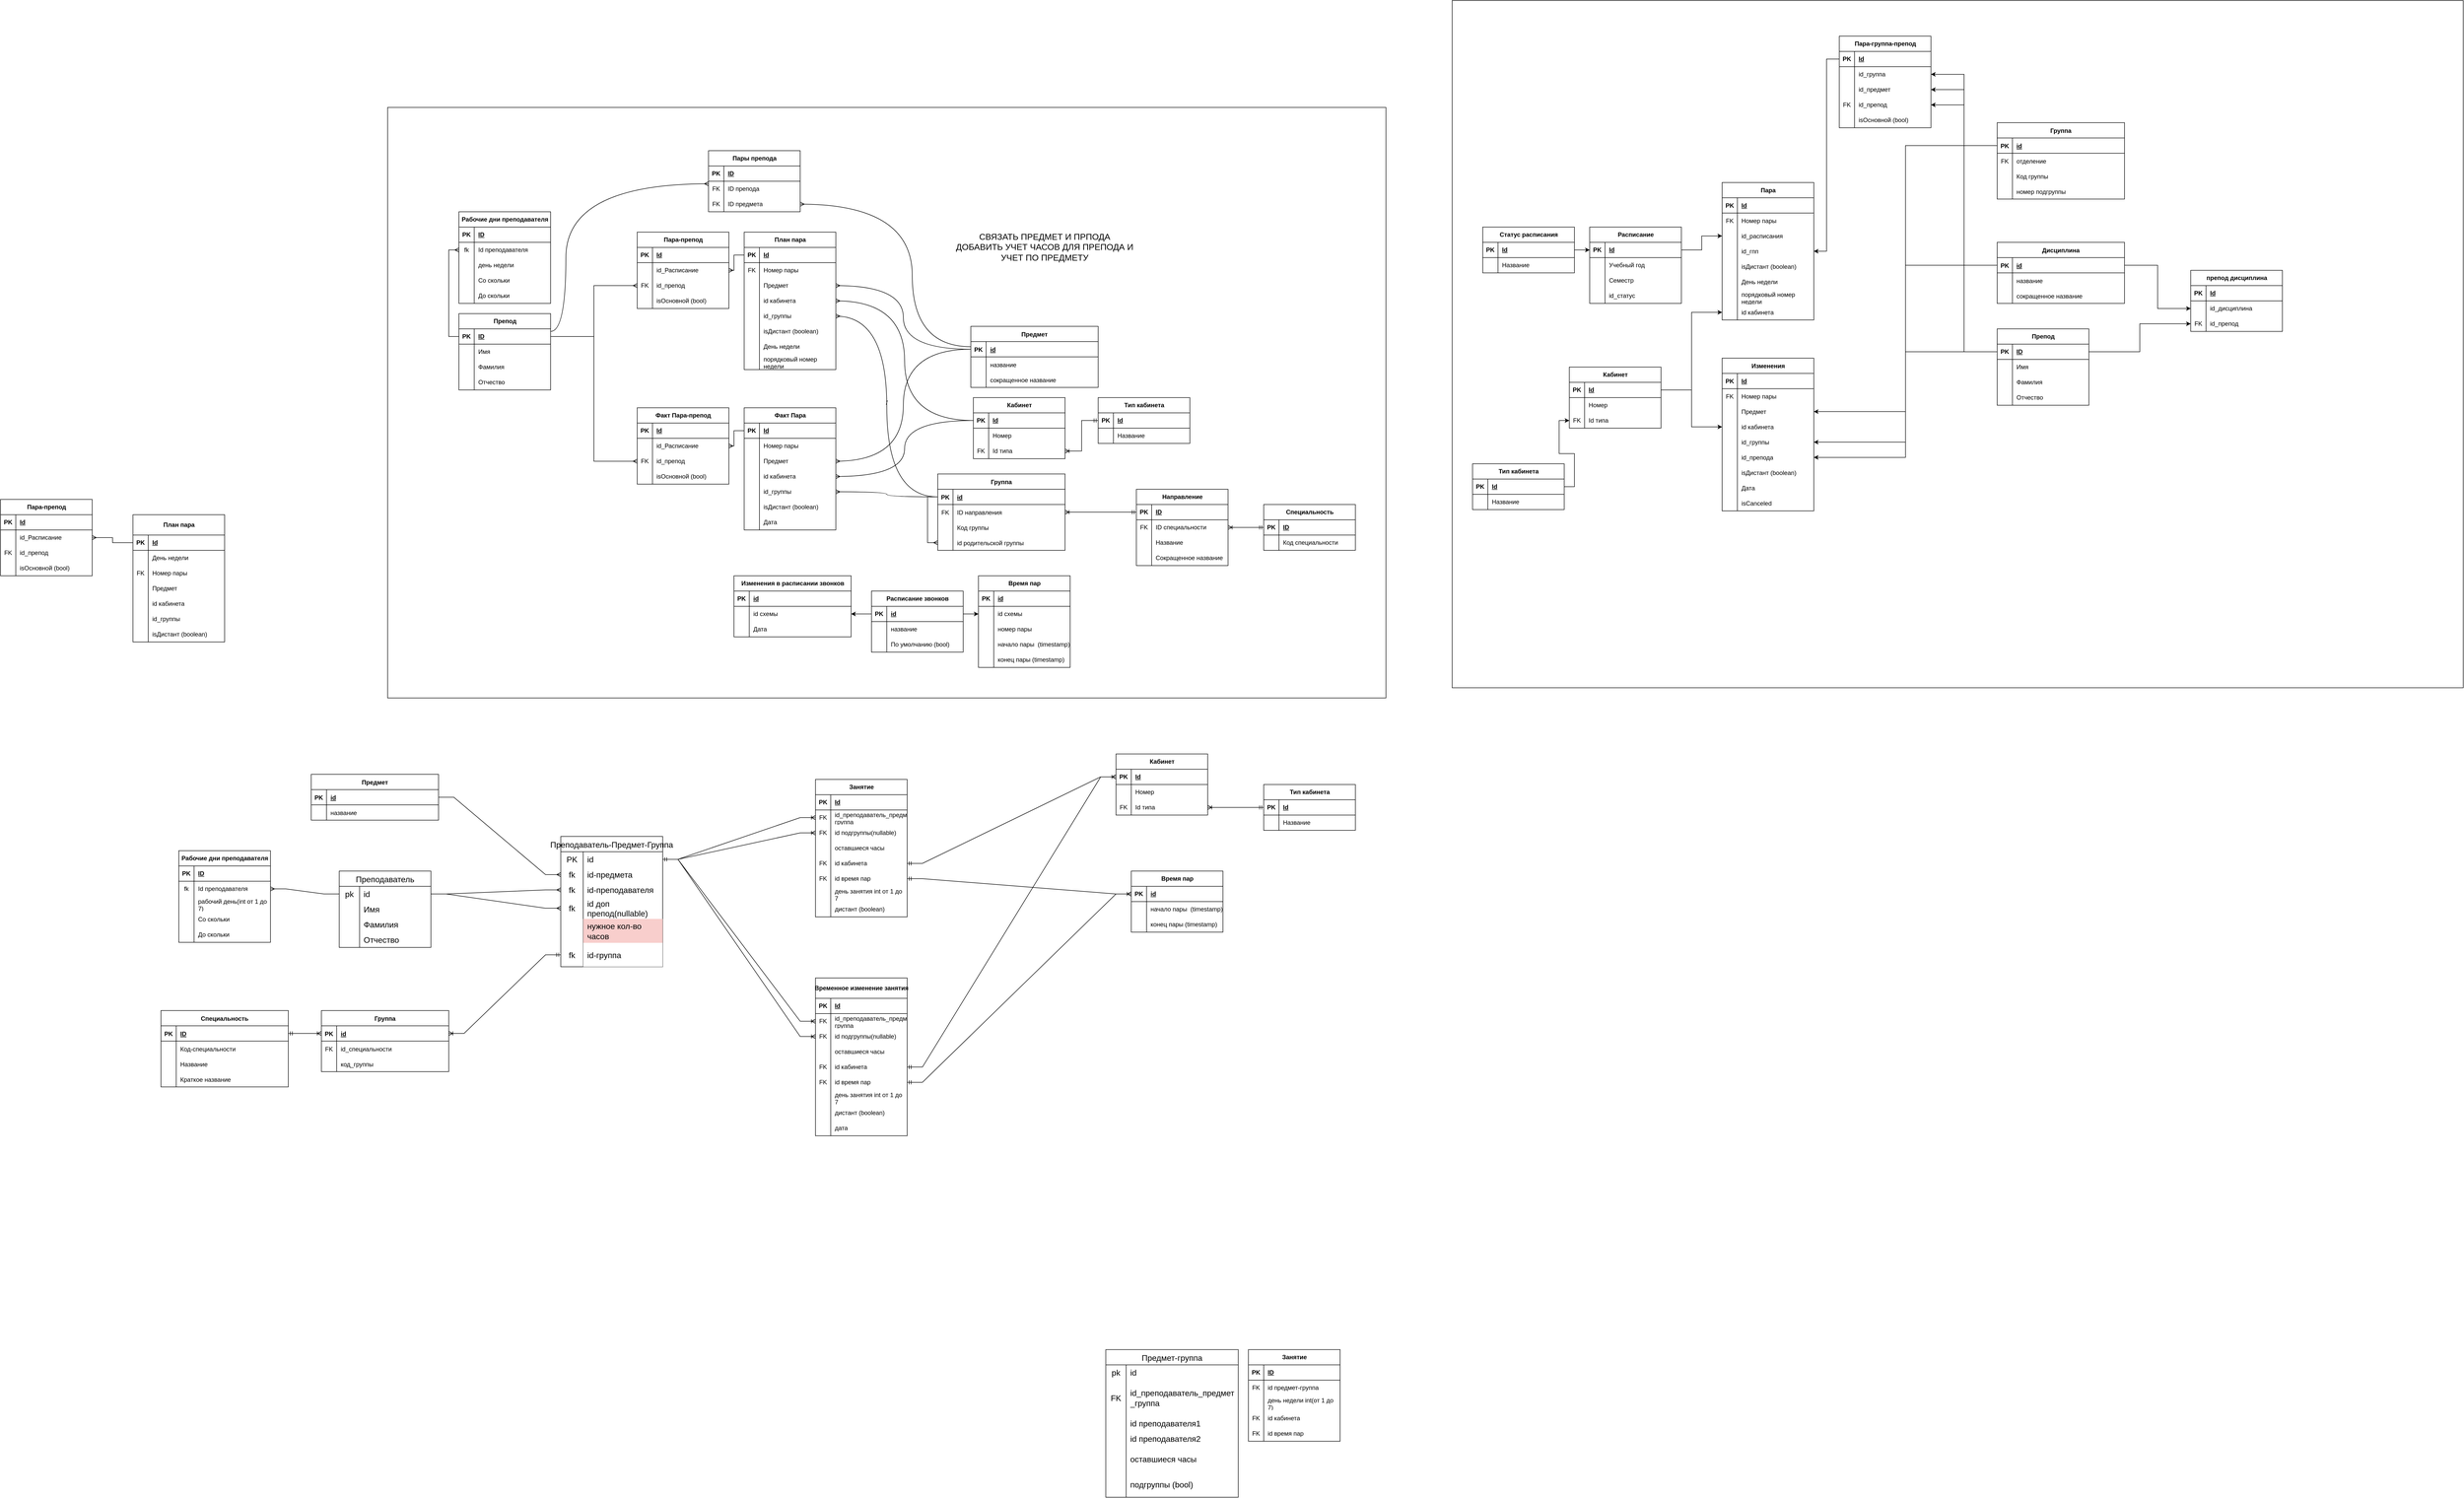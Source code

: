 <mxfile version="24.4.13" type="github">
  <diagram id="tlPU0n3_dSyVTQZ9mSz2" name="Страница — 1">
    <mxGraphModel dx="3906" dy="3335" grid="1" gridSize="10" guides="1" tooltips="1" connect="1" arrows="1" fold="1" page="1" pageScale="1" pageWidth="850" pageHeight="1100" math="0" shadow="0" extFonts="Permanent Marker^https://fonts.googleapis.com/css?family=Permanent+Marker">
      <root>
        <mxCell id="0" />
        <mxCell id="1" parent="0" />
        <mxCell id="mXZmPTMyJ8_rCeEjgEbs-352" value="/" style="whiteSpace=wrap;html=1;" parent="1" vertex="1">
          <mxGeometry x="-840" y="-1320" width="1960" height="1160" as="geometry" />
        </mxCell>
        <mxCell id="mXZmPTMyJ8_rCeEjgEbs-281" style="edgeStyle=orthogonalEdgeStyle;rounded=0;orthogonalLoop=1;jettySize=auto;html=1;entryX=0;entryY=0.5;entryDx=0;entryDy=0;endArrow=ERmany;endFill=0;" parent="1" source="mXZmPTMyJ8_rCeEjgEbs-271" target="mXZmPTMyJ8_rCeEjgEbs-277" edge="1">
          <mxGeometry relative="1" as="geometry" />
        </mxCell>
        <mxCell id="C-vyLk0tnHw3VtMMgP7b-2" value="Группа" style="shape=table;startSize=30;container=1;collapsible=1;childLayout=tableLayout;fixedRows=1;rowLines=0;fontStyle=1;align=center;resizeLast=1;" parent="1" vertex="1">
          <mxGeometry x="-970" y="454" width="250" height="120" as="geometry" />
        </mxCell>
        <mxCell id="C-vyLk0tnHw3VtMMgP7b-3" value="" style="shape=partialRectangle;collapsible=0;dropTarget=0;pointerEvents=0;fillColor=none;points=[[0,0.5],[1,0.5]];portConstraint=eastwest;top=0;left=0;right=0;bottom=1;" parent="C-vyLk0tnHw3VtMMgP7b-2" vertex="1">
          <mxGeometry y="30" width="250" height="30" as="geometry" />
        </mxCell>
        <mxCell id="C-vyLk0tnHw3VtMMgP7b-4" value="PK" style="shape=partialRectangle;overflow=hidden;connectable=0;fillColor=none;top=0;left=0;bottom=0;right=0;fontStyle=1;" parent="C-vyLk0tnHw3VtMMgP7b-3" vertex="1">
          <mxGeometry width="30" height="30" as="geometry">
            <mxRectangle width="30" height="30" as="alternateBounds" />
          </mxGeometry>
        </mxCell>
        <mxCell id="C-vyLk0tnHw3VtMMgP7b-5" value="id" style="shape=partialRectangle;overflow=hidden;connectable=0;fillColor=none;top=0;left=0;bottom=0;right=0;align=left;spacingLeft=6;fontStyle=5;" parent="C-vyLk0tnHw3VtMMgP7b-3" vertex="1">
          <mxGeometry x="30" width="220" height="30" as="geometry">
            <mxRectangle width="220" height="30" as="alternateBounds" />
          </mxGeometry>
        </mxCell>
        <mxCell id="C-vyLk0tnHw3VtMMgP7b-6" value="" style="shape=partialRectangle;collapsible=0;dropTarget=0;pointerEvents=0;fillColor=none;points=[[0,0.5],[1,0.5]];portConstraint=eastwest;top=0;left=0;right=0;bottom=0;" parent="C-vyLk0tnHw3VtMMgP7b-2" vertex="1">
          <mxGeometry y="60" width="250" height="30" as="geometry" />
        </mxCell>
        <mxCell id="C-vyLk0tnHw3VtMMgP7b-7" value="FK" style="shape=partialRectangle;overflow=hidden;connectable=0;fillColor=none;top=0;left=0;bottom=0;right=0;" parent="C-vyLk0tnHw3VtMMgP7b-6" vertex="1">
          <mxGeometry width="30" height="30" as="geometry">
            <mxRectangle width="30" height="30" as="alternateBounds" />
          </mxGeometry>
        </mxCell>
        <mxCell id="C-vyLk0tnHw3VtMMgP7b-8" value="id_специальности" style="shape=partialRectangle;overflow=hidden;connectable=0;fillColor=none;top=0;left=0;bottom=0;right=0;align=left;spacingLeft=6;" parent="C-vyLk0tnHw3VtMMgP7b-6" vertex="1">
          <mxGeometry x="30" width="220" height="30" as="geometry">
            <mxRectangle width="220" height="30" as="alternateBounds" />
          </mxGeometry>
        </mxCell>
        <mxCell id="C-vyLk0tnHw3VtMMgP7b-9" value="" style="shape=partialRectangle;collapsible=0;dropTarget=0;pointerEvents=0;fillColor=none;points=[[0,0.5],[1,0.5]];portConstraint=eastwest;top=0;left=0;right=0;bottom=0;" parent="C-vyLk0tnHw3VtMMgP7b-2" vertex="1">
          <mxGeometry y="90" width="250" height="30" as="geometry" />
        </mxCell>
        <mxCell id="C-vyLk0tnHw3VtMMgP7b-10" value="" style="shape=partialRectangle;overflow=hidden;connectable=0;fillColor=none;top=0;left=0;bottom=0;right=0;" parent="C-vyLk0tnHw3VtMMgP7b-9" vertex="1">
          <mxGeometry width="30" height="30" as="geometry">
            <mxRectangle width="30" height="30" as="alternateBounds" />
          </mxGeometry>
        </mxCell>
        <mxCell id="C-vyLk0tnHw3VtMMgP7b-11" value="код_группы" style="shape=partialRectangle;overflow=hidden;connectable=0;fillColor=none;top=0;left=0;bottom=0;right=0;align=left;spacingLeft=6;" parent="C-vyLk0tnHw3VtMMgP7b-9" vertex="1">
          <mxGeometry x="30" width="220" height="30" as="geometry">
            <mxRectangle width="220" height="30" as="alternateBounds" />
          </mxGeometry>
        </mxCell>
        <mxCell id="C-vyLk0tnHw3VtMMgP7b-13" value="Предмет" style="shape=table;startSize=30;container=1;collapsible=1;childLayout=tableLayout;fixedRows=1;rowLines=0;fontStyle=1;align=center;resizeLast=1;" parent="1" vertex="1">
          <mxGeometry x="-990" y="-10" width="250" height="90" as="geometry" />
        </mxCell>
        <mxCell id="C-vyLk0tnHw3VtMMgP7b-14" value="" style="shape=partialRectangle;collapsible=0;dropTarget=0;pointerEvents=0;fillColor=none;points=[[0,0.5],[1,0.5]];portConstraint=eastwest;top=0;left=0;right=0;bottom=1;" parent="C-vyLk0tnHw3VtMMgP7b-13" vertex="1">
          <mxGeometry y="30" width="250" height="30" as="geometry" />
        </mxCell>
        <mxCell id="C-vyLk0tnHw3VtMMgP7b-15" value="PK" style="shape=partialRectangle;overflow=hidden;connectable=0;fillColor=none;top=0;left=0;bottom=0;right=0;fontStyle=1;" parent="C-vyLk0tnHw3VtMMgP7b-14" vertex="1">
          <mxGeometry width="30" height="30" as="geometry">
            <mxRectangle width="30" height="30" as="alternateBounds" />
          </mxGeometry>
        </mxCell>
        <mxCell id="C-vyLk0tnHw3VtMMgP7b-16" value="id" style="shape=partialRectangle;overflow=hidden;connectable=0;fillColor=none;top=0;left=0;bottom=0;right=0;align=left;spacingLeft=6;fontStyle=5;" parent="C-vyLk0tnHw3VtMMgP7b-14" vertex="1">
          <mxGeometry x="30" width="220" height="30" as="geometry">
            <mxRectangle width="220" height="30" as="alternateBounds" />
          </mxGeometry>
        </mxCell>
        <mxCell id="8idRiyKhWch0XJEbGYHT-1" value="" style="shape=partialRectangle;collapsible=0;dropTarget=0;pointerEvents=0;fillColor=none;points=[[0,0.5],[1,0.5]];portConstraint=eastwest;top=0;left=0;right=0;bottom=0;" parent="C-vyLk0tnHw3VtMMgP7b-13" vertex="1">
          <mxGeometry y="60" width="250" height="30" as="geometry" />
        </mxCell>
        <mxCell id="8idRiyKhWch0XJEbGYHT-2" value="" style="shape=partialRectangle;overflow=hidden;connectable=0;fillColor=none;top=0;left=0;bottom=0;right=0;" parent="8idRiyKhWch0XJEbGYHT-1" vertex="1">
          <mxGeometry width="30" height="30" as="geometry">
            <mxRectangle width="30" height="30" as="alternateBounds" />
          </mxGeometry>
        </mxCell>
        <mxCell id="8idRiyKhWch0XJEbGYHT-3" value="название" style="shape=partialRectangle;overflow=hidden;connectable=0;fillColor=none;top=0;left=0;bottom=0;right=0;align=left;spacingLeft=6;" parent="8idRiyKhWch0XJEbGYHT-1" vertex="1">
          <mxGeometry x="30" width="220" height="30" as="geometry">
            <mxRectangle width="220" height="30" as="alternateBounds" />
          </mxGeometry>
        </mxCell>
        <mxCell id="C-vyLk0tnHw3VtMMgP7b-23" value="Специальность" style="shape=table;startSize=30;container=1;collapsible=1;childLayout=tableLayout;fixedRows=1;rowLines=0;fontStyle=1;align=center;resizeLast=1;" parent="1" vertex="1">
          <mxGeometry x="-1285" y="454" width="250" height="150" as="geometry" />
        </mxCell>
        <mxCell id="C-vyLk0tnHw3VtMMgP7b-24" value="" style="shape=partialRectangle;collapsible=0;dropTarget=0;pointerEvents=0;fillColor=none;points=[[0,0.5],[1,0.5]];portConstraint=eastwest;top=0;left=0;right=0;bottom=1;" parent="C-vyLk0tnHw3VtMMgP7b-23" vertex="1">
          <mxGeometry y="30" width="250" height="30" as="geometry" />
        </mxCell>
        <mxCell id="C-vyLk0tnHw3VtMMgP7b-25" value="PK" style="shape=partialRectangle;overflow=hidden;connectable=0;fillColor=none;top=0;left=0;bottom=0;right=0;fontStyle=1;" parent="C-vyLk0tnHw3VtMMgP7b-24" vertex="1">
          <mxGeometry width="30" height="30" as="geometry">
            <mxRectangle width="30" height="30" as="alternateBounds" />
          </mxGeometry>
        </mxCell>
        <mxCell id="C-vyLk0tnHw3VtMMgP7b-26" value="ID" style="shape=partialRectangle;overflow=hidden;connectable=0;fillColor=none;top=0;left=0;bottom=0;right=0;align=left;spacingLeft=6;fontStyle=5;" parent="C-vyLk0tnHw3VtMMgP7b-24" vertex="1">
          <mxGeometry x="30" width="220" height="30" as="geometry">
            <mxRectangle width="220" height="30" as="alternateBounds" />
          </mxGeometry>
        </mxCell>
        <mxCell id="TDfmvBjmXJQ5EpE5j6BN-3" value="" style="shape=partialRectangle;collapsible=0;dropTarget=0;pointerEvents=0;fillColor=none;points=[[0,0.5],[1,0.5]];portConstraint=eastwest;top=0;left=0;right=0;bottom=0;" parent="C-vyLk0tnHw3VtMMgP7b-23" vertex="1">
          <mxGeometry y="60" width="250" height="30" as="geometry" />
        </mxCell>
        <mxCell id="TDfmvBjmXJQ5EpE5j6BN-4" value="" style="shape=partialRectangle;overflow=hidden;connectable=0;fillColor=none;top=0;left=0;bottom=0;right=0;" parent="TDfmvBjmXJQ5EpE5j6BN-3" vertex="1">
          <mxGeometry width="30" height="30" as="geometry">
            <mxRectangle width="30" height="30" as="alternateBounds" />
          </mxGeometry>
        </mxCell>
        <mxCell id="TDfmvBjmXJQ5EpE5j6BN-5" value="Код-специальности" style="shape=partialRectangle;overflow=hidden;connectable=0;fillColor=none;top=0;left=0;bottom=0;right=0;align=left;spacingLeft=6;" parent="TDfmvBjmXJQ5EpE5j6BN-3" vertex="1">
          <mxGeometry x="30" width="220" height="30" as="geometry">
            <mxRectangle width="220" height="30" as="alternateBounds" />
          </mxGeometry>
        </mxCell>
        <mxCell id="TDfmvBjmXJQ5EpE5j6BN-7" value="" style="shape=partialRectangle;collapsible=0;dropTarget=0;pointerEvents=0;fillColor=none;points=[[0,0.5],[1,0.5]];portConstraint=eastwest;top=0;left=0;right=0;bottom=0;" parent="C-vyLk0tnHw3VtMMgP7b-23" vertex="1">
          <mxGeometry y="90" width="250" height="30" as="geometry" />
        </mxCell>
        <mxCell id="TDfmvBjmXJQ5EpE5j6BN-8" value="" style="shape=partialRectangle;overflow=hidden;connectable=0;fillColor=none;top=0;left=0;bottom=0;right=0;" parent="TDfmvBjmXJQ5EpE5j6BN-7" vertex="1">
          <mxGeometry width="30" height="30" as="geometry">
            <mxRectangle width="30" height="30" as="alternateBounds" />
          </mxGeometry>
        </mxCell>
        <mxCell id="TDfmvBjmXJQ5EpE5j6BN-9" value="Название" style="shape=partialRectangle;overflow=hidden;connectable=0;fillColor=none;top=0;left=0;bottom=0;right=0;align=left;spacingLeft=6;" parent="TDfmvBjmXJQ5EpE5j6BN-7" vertex="1">
          <mxGeometry x="30" width="220" height="30" as="geometry">
            <mxRectangle width="220" height="30" as="alternateBounds" />
          </mxGeometry>
        </mxCell>
        <mxCell id="C-vyLk0tnHw3VtMMgP7b-27" value="" style="shape=partialRectangle;collapsible=0;dropTarget=0;pointerEvents=0;fillColor=none;points=[[0,0.5],[1,0.5]];portConstraint=eastwest;top=0;left=0;right=0;bottom=0;" parent="C-vyLk0tnHw3VtMMgP7b-23" vertex="1">
          <mxGeometry y="120" width="250" height="30" as="geometry" />
        </mxCell>
        <mxCell id="C-vyLk0tnHw3VtMMgP7b-28" value="" style="shape=partialRectangle;overflow=hidden;connectable=0;fillColor=none;top=0;left=0;bottom=0;right=0;" parent="C-vyLk0tnHw3VtMMgP7b-27" vertex="1">
          <mxGeometry width="30" height="30" as="geometry">
            <mxRectangle width="30" height="30" as="alternateBounds" />
          </mxGeometry>
        </mxCell>
        <mxCell id="C-vyLk0tnHw3VtMMgP7b-29" value="Краткое название" style="shape=partialRectangle;overflow=hidden;connectable=0;fillColor=none;top=0;left=0;bottom=0;right=0;align=left;spacingLeft=6;" parent="C-vyLk0tnHw3VtMMgP7b-27" vertex="1">
          <mxGeometry x="30" width="220" height="30" as="geometry">
            <mxRectangle width="220" height="30" as="alternateBounds" />
          </mxGeometry>
        </mxCell>
        <mxCell id="TDfmvBjmXJQ5EpE5j6BN-10" value="Преподаватель" style="shape=table;startSize=30;container=1;collapsible=0;childLayout=tableLayout;fixedRows=1;rowLines=0;fontStyle=0;strokeColor=default;fontSize=16;" parent="1" vertex="1">
          <mxGeometry x="-935" y="180" width="180" height="150" as="geometry" />
        </mxCell>
        <mxCell id="TDfmvBjmXJQ5EpE5j6BN-11" value="" style="shape=tableRow;horizontal=0;startSize=0;swimlaneHead=0;swimlaneBody=0;top=0;left=0;bottom=0;right=0;collapsible=0;dropTarget=0;fillColor=none;points=[[0,0.5],[1,0.5]];portConstraint=eastwest;strokeColor=inherit;fontSize=16;" parent="TDfmvBjmXJQ5EpE5j6BN-10" vertex="1">
          <mxGeometry y="30" width="180" height="30" as="geometry" />
        </mxCell>
        <mxCell id="TDfmvBjmXJQ5EpE5j6BN-12" value="pk" style="shape=partialRectangle;html=1;whiteSpace=wrap;connectable=0;fillColor=none;top=0;left=0;bottom=0;right=0;overflow=hidden;pointerEvents=1;strokeColor=inherit;fontSize=16;" parent="TDfmvBjmXJQ5EpE5j6BN-11" vertex="1">
          <mxGeometry width="40" height="30" as="geometry">
            <mxRectangle width="40" height="30" as="alternateBounds" />
          </mxGeometry>
        </mxCell>
        <mxCell id="TDfmvBjmXJQ5EpE5j6BN-13" value="id" style="shape=partialRectangle;html=1;whiteSpace=wrap;connectable=0;fillColor=none;top=0;left=0;bottom=0;right=0;align=left;spacingLeft=6;overflow=hidden;strokeColor=inherit;fontSize=16;" parent="TDfmvBjmXJQ5EpE5j6BN-11" vertex="1">
          <mxGeometry x="40" width="140" height="30" as="geometry">
            <mxRectangle width="140" height="30" as="alternateBounds" />
          </mxGeometry>
        </mxCell>
        <mxCell id="TDfmvBjmXJQ5EpE5j6BN-14" value="" style="shape=tableRow;horizontal=0;startSize=0;swimlaneHead=0;swimlaneBody=0;top=0;left=0;bottom=0;right=0;collapsible=0;dropTarget=0;fillColor=none;points=[[0,0.5],[1,0.5]];portConstraint=eastwest;strokeColor=inherit;fontSize=16;" parent="TDfmvBjmXJQ5EpE5j6BN-10" vertex="1">
          <mxGeometry y="60" width="180" height="30" as="geometry" />
        </mxCell>
        <mxCell id="TDfmvBjmXJQ5EpE5j6BN-15" value="" style="shape=partialRectangle;html=1;whiteSpace=wrap;connectable=0;fillColor=none;top=0;left=0;bottom=0;right=0;overflow=hidden;strokeColor=inherit;fontSize=16;" parent="TDfmvBjmXJQ5EpE5j6BN-14" vertex="1">
          <mxGeometry width="40" height="30" as="geometry">
            <mxRectangle width="40" height="30" as="alternateBounds" />
          </mxGeometry>
        </mxCell>
        <mxCell id="TDfmvBjmXJQ5EpE5j6BN-16" value="Имя" style="shape=partialRectangle;html=1;whiteSpace=wrap;connectable=0;fillColor=none;top=0;left=0;bottom=0;right=0;align=left;spacingLeft=6;overflow=hidden;strokeColor=inherit;fontSize=16;" parent="TDfmvBjmXJQ5EpE5j6BN-14" vertex="1">
          <mxGeometry x="40" width="140" height="30" as="geometry">
            <mxRectangle width="140" height="30" as="alternateBounds" />
          </mxGeometry>
        </mxCell>
        <mxCell id="TDfmvBjmXJQ5EpE5j6BN-20" value="" style="shape=tableRow;horizontal=0;startSize=0;swimlaneHead=0;swimlaneBody=0;top=0;left=0;bottom=0;right=0;collapsible=0;dropTarget=0;fillColor=none;points=[[0,0.5],[1,0.5]];portConstraint=eastwest;strokeColor=inherit;fontSize=16;" parent="TDfmvBjmXJQ5EpE5j6BN-10" vertex="1">
          <mxGeometry y="90" width="180" height="30" as="geometry" />
        </mxCell>
        <mxCell id="TDfmvBjmXJQ5EpE5j6BN-21" value="" style="shape=partialRectangle;html=1;whiteSpace=wrap;connectable=0;fillColor=none;top=0;left=0;bottom=0;right=0;overflow=hidden;strokeColor=inherit;fontSize=16;" parent="TDfmvBjmXJQ5EpE5j6BN-20" vertex="1">
          <mxGeometry width="40" height="30" as="geometry">
            <mxRectangle width="40" height="30" as="alternateBounds" />
          </mxGeometry>
        </mxCell>
        <mxCell id="TDfmvBjmXJQ5EpE5j6BN-22" value="Фамилия" style="shape=partialRectangle;html=1;whiteSpace=wrap;connectable=0;fillColor=none;top=0;left=0;bottom=0;right=0;align=left;spacingLeft=6;overflow=hidden;strokeColor=inherit;fontSize=16;" parent="TDfmvBjmXJQ5EpE5j6BN-20" vertex="1">
          <mxGeometry x="40" width="140" height="30" as="geometry">
            <mxRectangle width="140" height="30" as="alternateBounds" />
          </mxGeometry>
        </mxCell>
        <mxCell id="TDfmvBjmXJQ5EpE5j6BN-17" value="" style="shape=tableRow;horizontal=0;startSize=0;swimlaneHead=0;swimlaneBody=0;top=0;left=0;bottom=0;right=0;collapsible=0;dropTarget=0;fillColor=none;points=[[0,0.5],[1,0.5]];portConstraint=eastwest;strokeColor=inherit;fontSize=16;" parent="TDfmvBjmXJQ5EpE5j6BN-10" vertex="1">
          <mxGeometry y="120" width="180" height="30" as="geometry" />
        </mxCell>
        <mxCell id="TDfmvBjmXJQ5EpE5j6BN-18" value="" style="shape=partialRectangle;html=1;whiteSpace=wrap;connectable=0;fillColor=none;top=0;left=0;bottom=0;right=0;overflow=hidden;strokeColor=inherit;fontSize=16;" parent="TDfmvBjmXJQ5EpE5j6BN-17" vertex="1">
          <mxGeometry width="40" height="30" as="geometry">
            <mxRectangle width="40" height="30" as="alternateBounds" />
          </mxGeometry>
        </mxCell>
        <mxCell id="TDfmvBjmXJQ5EpE5j6BN-19" value="Отчество" style="shape=partialRectangle;html=1;whiteSpace=wrap;connectable=0;fillColor=none;top=0;left=0;bottom=0;right=0;align=left;spacingLeft=6;overflow=hidden;strokeColor=inherit;fontSize=16;" parent="TDfmvBjmXJQ5EpE5j6BN-17" vertex="1">
          <mxGeometry x="40" width="140" height="30" as="geometry">
            <mxRectangle width="140" height="30" as="alternateBounds" />
          </mxGeometry>
        </mxCell>
        <mxCell id="TDfmvBjmXJQ5EpE5j6BN-23" value="Предмет-группа" style="shape=table;startSize=30;container=1;collapsible=0;childLayout=tableLayout;fixedRows=1;rowLines=0;fontStyle=0;strokeColor=default;fontSize=16;" parent="1" vertex="1">
          <mxGeometry x="570" y="1120" width="260" height="290" as="geometry" />
        </mxCell>
        <mxCell id="TDfmvBjmXJQ5EpE5j6BN-24" value="" style="shape=tableRow;horizontal=0;startSize=0;swimlaneHead=0;swimlaneBody=0;top=0;left=0;bottom=0;right=0;collapsible=0;dropTarget=0;fillColor=none;points=[[0,0.5],[1,0.5]];portConstraint=eastwest;strokeColor=inherit;fontSize=16;" parent="TDfmvBjmXJQ5EpE5j6BN-23" vertex="1">
          <mxGeometry y="30" width="260" height="30" as="geometry" />
        </mxCell>
        <mxCell id="TDfmvBjmXJQ5EpE5j6BN-25" value="pk" style="shape=partialRectangle;html=1;whiteSpace=wrap;connectable=0;fillColor=none;top=0;left=0;bottom=0;right=0;overflow=hidden;pointerEvents=1;strokeColor=inherit;fontSize=16;" parent="TDfmvBjmXJQ5EpE5j6BN-24" vertex="1">
          <mxGeometry width="40" height="30" as="geometry">
            <mxRectangle width="40" height="30" as="alternateBounds" />
          </mxGeometry>
        </mxCell>
        <mxCell id="TDfmvBjmXJQ5EpE5j6BN-26" value="id" style="shape=partialRectangle;html=1;whiteSpace=wrap;connectable=0;fillColor=none;top=0;left=0;bottom=0;right=0;align=left;spacingLeft=6;overflow=hidden;strokeColor=inherit;fontSize=16;" parent="TDfmvBjmXJQ5EpE5j6BN-24" vertex="1">
          <mxGeometry x="40" width="220" height="30" as="geometry">
            <mxRectangle width="220" height="30" as="alternateBounds" />
          </mxGeometry>
        </mxCell>
        <mxCell id="TDfmvBjmXJQ5EpE5j6BN-27" value="" style="shape=tableRow;horizontal=0;startSize=0;swimlaneHead=0;swimlaneBody=0;top=0;left=0;bottom=0;right=0;collapsible=0;dropTarget=0;fillColor=none;points=[[0,0.5],[1,0.5]];portConstraint=eastwest;strokeColor=inherit;fontSize=16;" parent="TDfmvBjmXJQ5EpE5j6BN-23" vertex="1">
          <mxGeometry y="60" width="260" height="70" as="geometry" />
        </mxCell>
        <mxCell id="TDfmvBjmXJQ5EpE5j6BN-28" value="FK" style="shape=partialRectangle;html=1;whiteSpace=wrap;connectable=0;fillColor=none;top=0;left=0;bottom=0;right=0;overflow=hidden;strokeColor=inherit;fontSize=16;" parent="TDfmvBjmXJQ5EpE5j6BN-27" vertex="1">
          <mxGeometry width="40" height="70" as="geometry">
            <mxRectangle width="40" height="70" as="alternateBounds" />
          </mxGeometry>
        </mxCell>
        <mxCell id="TDfmvBjmXJQ5EpE5j6BN-29" value="id_преподаватель_предмет&lt;br&gt;_группа" style="shape=partialRectangle;html=1;whiteSpace=wrap;connectable=0;fillColor=none;top=0;left=0;bottom=0;right=0;align=left;spacingLeft=6;overflow=hidden;strokeColor=inherit;fontSize=16;" parent="TDfmvBjmXJQ5EpE5j6BN-27" vertex="1">
          <mxGeometry x="40" width="220" height="70" as="geometry">
            <mxRectangle width="220" height="70" as="alternateBounds" />
          </mxGeometry>
        </mxCell>
        <mxCell id="TDfmvBjmXJQ5EpE5j6BN-36" value="" style="shape=tableRow;horizontal=0;startSize=0;swimlaneHead=0;swimlaneBody=0;top=0;left=0;bottom=0;right=0;collapsible=0;dropTarget=0;fillColor=none;points=[[0,0.5],[1,0.5]];portConstraint=eastwest;strokeColor=inherit;fontSize=16;" parent="TDfmvBjmXJQ5EpE5j6BN-23" vertex="1">
          <mxGeometry y="130" width="260" height="30" as="geometry" />
        </mxCell>
        <mxCell id="TDfmvBjmXJQ5EpE5j6BN-37" value="" style="shape=partialRectangle;html=1;whiteSpace=wrap;connectable=0;fillColor=none;top=0;left=0;bottom=0;right=0;overflow=hidden;strokeColor=inherit;fontSize=16;" parent="TDfmvBjmXJQ5EpE5j6BN-36" vertex="1">
          <mxGeometry width="40" height="30" as="geometry">
            <mxRectangle width="40" height="30" as="alternateBounds" />
          </mxGeometry>
        </mxCell>
        <mxCell id="TDfmvBjmXJQ5EpE5j6BN-38" value="id преподавателя1" style="shape=partialRectangle;html=1;whiteSpace=wrap;connectable=0;fillColor=none;top=0;left=0;bottom=0;right=0;align=left;spacingLeft=6;overflow=hidden;strokeColor=inherit;fontSize=16;" parent="TDfmvBjmXJQ5EpE5j6BN-36" vertex="1">
          <mxGeometry x="40" width="220" height="30" as="geometry">
            <mxRectangle width="220" height="30" as="alternateBounds" />
          </mxGeometry>
        </mxCell>
        <mxCell id="8idRiyKhWch0XJEbGYHT-19" value="" style="shape=tableRow;horizontal=0;startSize=0;swimlaneHead=0;swimlaneBody=0;top=0;left=0;bottom=0;right=0;collapsible=0;dropTarget=0;fillColor=none;points=[[0,0.5],[1,0.5]];portConstraint=eastwest;strokeColor=inherit;fontSize=16;" parent="TDfmvBjmXJQ5EpE5j6BN-23" vertex="1">
          <mxGeometry y="160" width="260" height="30" as="geometry" />
        </mxCell>
        <mxCell id="8idRiyKhWch0XJEbGYHT-20" value="" style="shape=partialRectangle;html=1;whiteSpace=wrap;connectable=0;fillColor=none;top=0;left=0;bottom=0;right=0;overflow=hidden;strokeColor=inherit;fontSize=16;" parent="8idRiyKhWch0XJEbGYHT-19" vertex="1">
          <mxGeometry width="40" height="30" as="geometry">
            <mxRectangle width="40" height="30" as="alternateBounds" />
          </mxGeometry>
        </mxCell>
        <mxCell id="8idRiyKhWch0XJEbGYHT-21" value="id преподавателя2" style="shape=partialRectangle;html=1;whiteSpace=wrap;connectable=0;fillColor=none;top=0;left=0;bottom=0;right=0;align=left;spacingLeft=6;overflow=hidden;strokeColor=inherit;fontSize=16;" parent="8idRiyKhWch0XJEbGYHT-19" vertex="1">
          <mxGeometry x="40" width="220" height="30" as="geometry">
            <mxRectangle width="220" height="30" as="alternateBounds" />
          </mxGeometry>
        </mxCell>
        <mxCell id="8idRiyKhWch0XJEbGYHT-26" value="" style="shape=tableRow;horizontal=0;startSize=0;swimlaneHead=0;swimlaneBody=0;top=0;left=0;bottom=0;right=0;collapsible=0;dropTarget=0;fillColor=none;points=[[0,0.5],[1,0.5]];portConstraint=eastwest;strokeColor=inherit;fontSize=16;" parent="TDfmvBjmXJQ5EpE5j6BN-23" vertex="1">
          <mxGeometry y="190" width="260" height="50" as="geometry" />
        </mxCell>
        <mxCell id="8idRiyKhWch0XJEbGYHT-27" value="" style="shape=partialRectangle;html=1;whiteSpace=wrap;connectable=0;fillColor=none;top=0;left=0;bottom=0;right=0;overflow=hidden;strokeColor=inherit;fontSize=16;" parent="8idRiyKhWch0XJEbGYHT-26" vertex="1">
          <mxGeometry width="40" height="50" as="geometry">
            <mxRectangle width="40" height="50" as="alternateBounds" />
          </mxGeometry>
        </mxCell>
        <mxCell id="8idRiyKhWch0XJEbGYHT-28" value="оставшиеся часы" style="shape=partialRectangle;html=1;whiteSpace=wrap;connectable=0;fillColor=none;top=0;left=0;bottom=0;right=0;align=left;spacingLeft=6;overflow=hidden;strokeColor=inherit;fontSize=16;" parent="8idRiyKhWch0XJEbGYHT-26" vertex="1">
          <mxGeometry x="40" width="220" height="50" as="geometry">
            <mxRectangle width="220" height="50" as="alternateBounds" />
          </mxGeometry>
        </mxCell>
        <mxCell id="TDfmvBjmXJQ5EpE5j6BN-30" value="" style="shape=tableRow;horizontal=0;startSize=0;swimlaneHead=0;swimlaneBody=0;top=0;left=0;bottom=0;right=0;collapsible=0;dropTarget=0;fillColor=none;points=[[0,0.5],[1,0.5]];portConstraint=eastwest;strokeColor=inherit;fontSize=16;" parent="TDfmvBjmXJQ5EpE5j6BN-23" vertex="1">
          <mxGeometry y="240" width="260" height="50" as="geometry" />
        </mxCell>
        <mxCell id="TDfmvBjmXJQ5EpE5j6BN-31" value="" style="shape=partialRectangle;html=1;whiteSpace=wrap;connectable=0;fillColor=none;top=0;left=0;bottom=0;right=0;overflow=hidden;strokeColor=inherit;fontSize=16;" parent="TDfmvBjmXJQ5EpE5j6BN-30" vertex="1">
          <mxGeometry width="40" height="50" as="geometry">
            <mxRectangle width="40" height="50" as="alternateBounds" />
          </mxGeometry>
        </mxCell>
        <mxCell id="TDfmvBjmXJQ5EpE5j6BN-32" value="подгруппы (bool)" style="shape=partialRectangle;html=1;whiteSpace=wrap;connectable=0;fillColor=none;top=0;left=0;bottom=0;right=0;align=left;spacingLeft=6;overflow=hidden;strokeColor=inherit;fontSize=16;" parent="TDfmvBjmXJQ5EpE5j6BN-30" vertex="1">
          <mxGeometry x="40" width="220" height="50" as="geometry">
            <mxRectangle width="220" height="50" as="alternateBounds" />
          </mxGeometry>
        </mxCell>
        <mxCell id="TDfmvBjmXJQ5EpE5j6BN-50" value="" style="edgeStyle=entityRelationEdgeStyle;fontSize=12;html=1;endArrow=ERoneToMany;startArrow=ERmandOne;rounded=0;" parent="1" source="C-vyLk0tnHw3VtMMgP7b-24" target="C-vyLk0tnHw3VtMMgP7b-3" edge="1">
          <mxGeometry width="100" height="100" relative="1" as="geometry">
            <mxPoint x="-270" y="470" as="sourcePoint" />
            <mxPoint x="-170" y="370" as="targetPoint" />
          </mxGeometry>
        </mxCell>
        <mxCell id="FyA9PNWzLOvMOjDejm-E-1" value="Преподаватель-Предмет-Группа" style="shape=table;startSize=30;container=1;collapsible=0;childLayout=tableLayout;fixedRows=1;rowLines=0;fontStyle=0;strokeColor=default;fontSize=16;" parent="1" vertex="1">
          <mxGeometry x="-500" y="112" width="200" height="256" as="geometry" />
        </mxCell>
        <mxCell id="FyA9PNWzLOvMOjDejm-E-2" value="" style="shape=tableRow;horizontal=0;startSize=0;swimlaneHead=0;swimlaneBody=0;top=0;left=0;bottom=0;right=0;collapsible=0;dropTarget=0;fillColor=none;points=[[0,0.5],[1,0.5]];portConstraint=eastwest;strokeColor=inherit;fontSize=16;" parent="FyA9PNWzLOvMOjDejm-E-1" vertex="1">
          <mxGeometry y="30" width="200" height="30" as="geometry" />
        </mxCell>
        <mxCell id="FyA9PNWzLOvMOjDejm-E-3" value="PK" style="shape=partialRectangle;html=1;whiteSpace=wrap;connectable=0;fillColor=none;top=0;left=0;bottom=0;right=0;overflow=hidden;pointerEvents=1;strokeColor=inherit;fontSize=16;" parent="FyA9PNWzLOvMOjDejm-E-2" vertex="1">
          <mxGeometry width="44" height="30" as="geometry">
            <mxRectangle width="44" height="30" as="alternateBounds" />
          </mxGeometry>
        </mxCell>
        <mxCell id="FyA9PNWzLOvMOjDejm-E-4" value="id" style="shape=partialRectangle;html=1;whiteSpace=wrap;connectable=0;fillColor=none;top=0;left=0;bottom=0;right=0;align=left;spacingLeft=6;overflow=hidden;strokeColor=inherit;fontSize=16;" parent="FyA9PNWzLOvMOjDejm-E-2" vertex="1">
          <mxGeometry x="44" width="156" height="30" as="geometry">
            <mxRectangle width="156" height="30" as="alternateBounds" />
          </mxGeometry>
        </mxCell>
        <mxCell id="FyA9PNWzLOvMOjDejm-E-8" value="" style="shape=tableRow;horizontal=0;startSize=0;swimlaneHead=0;swimlaneBody=0;top=0;left=0;bottom=0;right=0;collapsible=0;dropTarget=0;fillColor=none;points=[[0,0.5],[1,0.5]];portConstraint=eastwest;strokeColor=inherit;fontSize=16;" parent="FyA9PNWzLOvMOjDejm-E-1" vertex="1">
          <mxGeometry y="60" width="200" height="30" as="geometry" />
        </mxCell>
        <mxCell id="FyA9PNWzLOvMOjDejm-E-9" value="fk" style="shape=partialRectangle;html=1;whiteSpace=wrap;connectable=0;fillColor=none;top=0;left=0;bottom=0;right=0;overflow=hidden;strokeColor=inherit;fontSize=16;" parent="FyA9PNWzLOvMOjDejm-E-8" vertex="1">
          <mxGeometry width="44" height="30" as="geometry">
            <mxRectangle width="44" height="30" as="alternateBounds" />
          </mxGeometry>
        </mxCell>
        <mxCell id="FyA9PNWzLOvMOjDejm-E-10" value="id-предмета" style="shape=partialRectangle;html=1;whiteSpace=wrap;connectable=0;fillColor=none;top=0;left=0;bottom=0;right=0;align=left;spacingLeft=6;overflow=hidden;strokeColor=inherit;fontSize=16;" parent="FyA9PNWzLOvMOjDejm-E-8" vertex="1">
          <mxGeometry x="44" width="156" height="30" as="geometry">
            <mxRectangle width="156" height="30" as="alternateBounds" />
          </mxGeometry>
        </mxCell>
        <mxCell id="8idRiyKhWch0XJEbGYHT-87" value="" style="shape=tableRow;horizontal=0;startSize=0;swimlaneHead=0;swimlaneBody=0;top=0;left=0;bottom=0;right=0;collapsible=0;dropTarget=0;fillColor=none;points=[[0,0.5],[1,0.5]];portConstraint=eastwest;strokeColor=inherit;fontSize=16;" parent="FyA9PNWzLOvMOjDejm-E-1" vertex="1">
          <mxGeometry y="90" width="200" height="30" as="geometry" />
        </mxCell>
        <mxCell id="8idRiyKhWch0XJEbGYHT-88" value="fk" style="shape=partialRectangle;html=1;whiteSpace=wrap;connectable=0;fillColor=none;top=0;left=0;bottom=0;right=0;overflow=hidden;strokeColor=inherit;fontSize=16;" parent="8idRiyKhWch0XJEbGYHT-87" vertex="1">
          <mxGeometry width="44" height="30" as="geometry">
            <mxRectangle width="44" height="30" as="alternateBounds" />
          </mxGeometry>
        </mxCell>
        <mxCell id="8idRiyKhWch0XJEbGYHT-89" value="id-преподавателя" style="shape=partialRectangle;html=1;whiteSpace=wrap;connectable=0;fillColor=none;top=0;left=0;bottom=0;right=0;align=left;spacingLeft=6;overflow=hidden;strokeColor=inherit;fontSize=16;" parent="8idRiyKhWch0XJEbGYHT-87" vertex="1">
          <mxGeometry x="44" width="156" height="30" as="geometry">
            <mxRectangle width="156" height="30" as="alternateBounds" />
          </mxGeometry>
        </mxCell>
        <mxCell id="8idRiyKhWch0XJEbGYHT-22" value="" style="shape=tableRow;horizontal=0;startSize=0;swimlaneHead=0;swimlaneBody=0;top=0;left=0;bottom=0;right=0;collapsible=0;dropTarget=0;fillColor=none;points=[[0,0.5],[1,0.5]];portConstraint=eastwest;strokeColor=inherit;fontSize=16;" parent="FyA9PNWzLOvMOjDejm-E-1" vertex="1">
          <mxGeometry y="120" width="200" height="42" as="geometry" />
        </mxCell>
        <mxCell id="8idRiyKhWch0XJEbGYHT-23" value="fk" style="shape=partialRectangle;html=1;whiteSpace=wrap;connectable=0;fillColor=none;top=0;left=0;bottom=0;right=0;overflow=hidden;strokeColor=inherit;fontSize=16;" parent="8idRiyKhWch0XJEbGYHT-22" vertex="1">
          <mxGeometry width="44" height="42" as="geometry">
            <mxRectangle width="44" height="42" as="alternateBounds" />
          </mxGeometry>
        </mxCell>
        <mxCell id="8idRiyKhWch0XJEbGYHT-24" value="id доп препод(nullable)" style="shape=partialRectangle;html=1;whiteSpace=wrap;connectable=0;fillColor=none;top=0;left=0;bottom=0;right=0;align=left;spacingLeft=6;overflow=hidden;strokeColor=inherit;fontSize=16;" parent="8idRiyKhWch0XJEbGYHT-22" vertex="1">
          <mxGeometry x="44" width="156" height="42" as="geometry">
            <mxRectangle width="156" height="42" as="alternateBounds" />
          </mxGeometry>
        </mxCell>
        <mxCell id="8idRiyKhWch0XJEbGYHT-91" value="" style="shape=tableRow;horizontal=0;startSize=0;swimlaneHead=0;swimlaneBody=0;top=0;left=0;bottom=0;right=0;collapsible=0;dropTarget=0;fillColor=none;points=[[0,0.5],[1,0.5]];portConstraint=eastwest;strokeColor=inherit;fontSize=16;" parent="FyA9PNWzLOvMOjDejm-E-1" vertex="1">
          <mxGeometry y="162" width="200" height="47" as="geometry" />
        </mxCell>
        <mxCell id="8idRiyKhWch0XJEbGYHT-92" value="" style="shape=partialRectangle;html=1;whiteSpace=wrap;connectable=0;fillColor=none;top=0;left=0;bottom=0;right=0;overflow=hidden;strokeColor=inherit;fontSize=16;" parent="8idRiyKhWch0XJEbGYHT-91" vertex="1">
          <mxGeometry width="44" height="47" as="geometry">
            <mxRectangle width="44" height="47" as="alternateBounds" />
          </mxGeometry>
        </mxCell>
        <mxCell id="8idRiyKhWch0XJEbGYHT-93" value="нужное кол-во часов" style="shape=partialRectangle;html=1;whiteSpace=wrap;connectable=0;fillColor=#f8cecc;top=0;left=0;bottom=0;right=0;align=left;spacingLeft=6;overflow=hidden;strokeColor=#b85450;fontSize=16;" parent="8idRiyKhWch0XJEbGYHT-91" vertex="1">
          <mxGeometry x="44" width="156" height="47" as="geometry">
            <mxRectangle width="156" height="47" as="alternateBounds" />
          </mxGeometry>
        </mxCell>
        <mxCell id="8idRiyKhWch0XJEbGYHT-30" value="" style="shape=tableRow;horizontal=0;startSize=0;swimlaneHead=0;swimlaneBody=0;top=0;left=0;bottom=0;right=0;collapsible=0;dropTarget=0;fillColor=none;points=[[0,0.5],[1,0.5]];portConstraint=eastwest;strokeColor=inherit;fontSize=16;" parent="FyA9PNWzLOvMOjDejm-E-1" vertex="1">
          <mxGeometry y="209" width="200" height="47" as="geometry" />
        </mxCell>
        <mxCell id="8idRiyKhWch0XJEbGYHT-31" value="fk" style="shape=partialRectangle;html=1;whiteSpace=wrap;connectable=0;fillColor=none;top=0;left=0;bottom=0;right=0;overflow=hidden;strokeColor=inherit;fontSize=16;" parent="8idRiyKhWch0XJEbGYHT-30" vertex="1">
          <mxGeometry width="44" height="47" as="geometry">
            <mxRectangle width="44" height="47" as="alternateBounds" />
          </mxGeometry>
        </mxCell>
        <mxCell id="8idRiyKhWch0XJEbGYHT-32" value="id-группа" style="shape=partialRectangle;html=1;whiteSpace=wrap;connectable=0;top=0;left=0;bottom=0;right=0;align=left;spacingLeft=6;overflow=hidden;fontSize=16;" parent="8idRiyKhWch0XJEbGYHT-30" vertex="1">
          <mxGeometry x="44" width="156" height="47" as="geometry">
            <mxRectangle width="156" height="47" as="alternateBounds" />
          </mxGeometry>
        </mxCell>
        <mxCell id="FyA9PNWzLOvMOjDejm-E-12" value="" style="edgeStyle=entityRelationEdgeStyle;fontSize=12;html=1;endArrow=ERmany;rounded=0;" parent="1" source="C-vyLk0tnHw3VtMMgP7b-14" target="FyA9PNWzLOvMOjDejm-E-8" edge="1">
          <mxGeometry width="100" height="100" relative="1" as="geometry">
            <mxPoint x="-220" y="600" as="sourcePoint" />
            <mxPoint x="-120" y="500" as="targetPoint" />
          </mxGeometry>
        </mxCell>
        <mxCell id="FyA9PNWzLOvMOjDejm-E-13" value="" style="edgeStyle=entityRelationEdgeStyle;fontSize=12;html=1;endArrow=ERmany;rounded=0;" parent="1" source="TDfmvBjmXJQ5EpE5j6BN-11" target="8idRiyKhWch0XJEbGYHT-22" edge="1">
          <mxGeometry width="100" height="100" relative="1" as="geometry">
            <mxPoint x="-100" y="484" as="sourcePoint" />
            <mxPoint x="-240" y="617" as="targetPoint" />
          </mxGeometry>
        </mxCell>
        <mxCell id="EHuqxIzAS_UK2dGJ7h2a-1" value="Занятие" style="shape=table;startSize=30;container=1;collapsible=1;childLayout=tableLayout;fixedRows=1;rowLines=0;fontStyle=1;align=center;resizeLast=1;html=1;" parent="1" vertex="1">
          <mxGeometry x="850" y="1120" width="180" height="180" as="geometry" />
        </mxCell>
        <mxCell id="EHuqxIzAS_UK2dGJ7h2a-2" value="" style="shape=tableRow;horizontal=0;startSize=0;swimlaneHead=0;swimlaneBody=0;fillColor=none;collapsible=0;dropTarget=0;points=[[0,0.5],[1,0.5]];portConstraint=eastwest;top=0;left=0;right=0;bottom=1;" parent="EHuqxIzAS_UK2dGJ7h2a-1" vertex="1">
          <mxGeometry y="30" width="180" height="30" as="geometry" />
        </mxCell>
        <mxCell id="EHuqxIzAS_UK2dGJ7h2a-3" value="PK" style="shape=partialRectangle;connectable=0;fillColor=none;top=0;left=0;bottom=0;right=0;fontStyle=1;overflow=hidden;whiteSpace=wrap;html=1;" parent="EHuqxIzAS_UK2dGJ7h2a-2" vertex="1">
          <mxGeometry width="30" height="30" as="geometry">
            <mxRectangle width="30" height="30" as="alternateBounds" />
          </mxGeometry>
        </mxCell>
        <mxCell id="EHuqxIzAS_UK2dGJ7h2a-4" value="ID" style="shape=partialRectangle;connectable=0;fillColor=none;top=0;left=0;bottom=0;right=0;align=left;spacingLeft=6;fontStyle=5;overflow=hidden;whiteSpace=wrap;html=1;" parent="EHuqxIzAS_UK2dGJ7h2a-2" vertex="1">
          <mxGeometry x="30" width="150" height="30" as="geometry">
            <mxRectangle width="150" height="30" as="alternateBounds" />
          </mxGeometry>
        </mxCell>
        <mxCell id="EHuqxIzAS_UK2dGJ7h2a-5" value="" style="shape=tableRow;horizontal=0;startSize=0;swimlaneHead=0;swimlaneBody=0;fillColor=none;collapsible=0;dropTarget=0;points=[[0,0.5],[1,0.5]];portConstraint=eastwest;top=0;left=0;right=0;bottom=0;" parent="EHuqxIzAS_UK2dGJ7h2a-1" vertex="1">
          <mxGeometry y="60" width="180" height="30" as="geometry" />
        </mxCell>
        <mxCell id="EHuqxIzAS_UK2dGJ7h2a-6" value="FK" style="shape=partialRectangle;connectable=0;fillColor=none;top=0;left=0;bottom=0;right=0;editable=1;overflow=hidden;whiteSpace=wrap;html=1;" parent="EHuqxIzAS_UK2dGJ7h2a-5" vertex="1">
          <mxGeometry width="30" height="30" as="geometry">
            <mxRectangle width="30" height="30" as="alternateBounds" />
          </mxGeometry>
        </mxCell>
        <mxCell id="EHuqxIzAS_UK2dGJ7h2a-7" value="id предмет-группа" style="shape=partialRectangle;connectable=0;fillColor=none;top=0;left=0;bottom=0;right=0;align=left;spacingLeft=6;overflow=hidden;whiteSpace=wrap;html=1;" parent="EHuqxIzAS_UK2dGJ7h2a-5" vertex="1">
          <mxGeometry x="30" width="150" height="30" as="geometry">
            <mxRectangle width="150" height="30" as="alternateBounds" />
          </mxGeometry>
        </mxCell>
        <mxCell id="EHuqxIzAS_UK2dGJ7h2a-28" value="" style="shape=tableRow;horizontal=0;startSize=0;swimlaneHead=0;swimlaneBody=0;fillColor=none;collapsible=0;dropTarget=0;points=[[0,0.5],[1,0.5]];portConstraint=eastwest;top=0;left=0;right=0;bottom=0;" parent="EHuqxIzAS_UK2dGJ7h2a-1" vertex="1">
          <mxGeometry y="90" width="180" height="30" as="geometry" />
        </mxCell>
        <mxCell id="EHuqxIzAS_UK2dGJ7h2a-29" value="" style="shape=partialRectangle;connectable=0;fillColor=none;top=0;left=0;bottom=0;right=0;editable=1;overflow=hidden;whiteSpace=wrap;html=1;" parent="EHuqxIzAS_UK2dGJ7h2a-28" vertex="1">
          <mxGeometry width="30" height="30" as="geometry">
            <mxRectangle width="30" height="30" as="alternateBounds" />
          </mxGeometry>
        </mxCell>
        <mxCell id="EHuqxIzAS_UK2dGJ7h2a-30" value="день недели int(от 1 до 7)" style="shape=partialRectangle;connectable=0;fillColor=none;top=0;left=0;bottom=0;right=0;align=left;spacingLeft=6;overflow=hidden;whiteSpace=wrap;html=1;" parent="EHuqxIzAS_UK2dGJ7h2a-28" vertex="1">
          <mxGeometry x="30" width="150" height="30" as="geometry">
            <mxRectangle width="150" height="30" as="alternateBounds" />
          </mxGeometry>
        </mxCell>
        <mxCell id="EHuqxIzAS_UK2dGJ7h2a-8" value="" style="shape=tableRow;horizontal=0;startSize=0;swimlaneHead=0;swimlaneBody=0;fillColor=none;collapsible=0;dropTarget=0;points=[[0,0.5],[1,0.5]];portConstraint=eastwest;top=0;left=0;right=0;bottom=0;" parent="EHuqxIzAS_UK2dGJ7h2a-1" vertex="1">
          <mxGeometry y="120" width="180" height="30" as="geometry" />
        </mxCell>
        <mxCell id="EHuqxIzAS_UK2dGJ7h2a-9" value="FK" style="shape=partialRectangle;connectable=0;fillColor=none;top=0;left=0;bottom=0;right=0;editable=1;overflow=hidden;whiteSpace=wrap;html=1;" parent="EHuqxIzAS_UK2dGJ7h2a-8" vertex="1">
          <mxGeometry width="30" height="30" as="geometry">
            <mxRectangle width="30" height="30" as="alternateBounds" />
          </mxGeometry>
        </mxCell>
        <mxCell id="EHuqxIzAS_UK2dGJ7h2a-10" value="id кабинета" style="shape=partialRectangle;connectable=0;fillColor=none;top=0;left=0;bottom=0;right=0;align=left;spacingLeft=6;overflow=hidden;whiteSpace=wrap;html=1;" parent="EHuqxIzAS_UK2dGJ7h2a-8" vertex="1">
          <mxGeometry x="30" width="150" height="30" as="geometry">
            <mxRectangle width="150" height="30" as="alternateBounds" />
          </mxGeometry>
        </mxCell>
        <mxCell id="EHuqxIzAS_UK2dGJ7h2a-11" value="" style="shape=tableRow;horizontal=0;startSize=0;swimlaneHead=0;swimlaneBody=0;fillColor=none;collapsible=0;dropTarget=0;points=[[0,0.5],[1,0.5]];portConstraint=eastwest;top=0;left=0;right=0;bottom=0;" parent="EHuqxIzAS_UK2dGJ7h2a-1" vertex="1">
          <mxGeometry y="150" width="180" height="30" as="geometry" />
        </mxCell>
        <mxCell id="EHuqxIzAS_UK2dGJ7h2a-12" value="FK" style="shape=partialRectangle;connectable=0;fillColor=none;top=0;left=0;bottom=0;right=0;editable=1;overflow=hidden;whiteSpace=wrap;html=1;" parent="EHuqxIzAS_UK2dGJ7h2a-11" vertex="1">
          <mxGeometry width="30" height="30" as="geometry">
            <mxRectangle width="30" height="30" as="alternateBounds" />
          </mxGeometry>
        </mxCell>
        <mxCell id="EHuqxIzAS_UK2dGJ7h2a-13" value="id время пар" style="shape=partialRectangle;connectable=0;fillColor=none;top=0;left=0;bottom=0;right=0;align=left;spacingLeft=6;overflow=hidden;whiteSpace=wrap;html=1;" parent="EHuqxIzAS_UK2dGJ7h2a-11" vertex="1">
          <mxGeometry x="30" width="150" height="30" as="geometry">
            <mxRectangle width="150" height="30" as="alternateBounds" />
          </mxGeometry>
        </mxCell>
        <mxCell id="EHuqxIzAS_UK2dGJ7h2a-14" value="Время пар" style="shape=table;startSize=30;container=1;collapsible=1;childLayout=tableLayout;fixedRows=1;rowLines=0;fontStyle=1;align=center;resizeLast=1;html=1;" parent="1" vertex="1">
          <mxGeometry x="620" y="180" width="180" height="120" as="geometry" />
        </mxCell>
        <mxCell id="EHuqxIzAS_UK2dGJ7h2a-15" value="" style="shape=tableRow;horizontal=0;startSize=0;swimlaneHead=0;swimlaneBody=0;fillColor=none;collapsible=0;dropTarget=0;points=[[0,0.5],[1,0.5]];portConstraint=eastwest;top=0;left=0;right=0;bottom=1;" parent="EHuqxIzAS_UK2dGJ7h2a-14" vertex="1">
          <mxGeometry y="30" width="180" height="30" as="geometry" />
        </mxCell>
        <mxCell id="EHuqxIzAS_UK2dGJ7h2a-16" value="PK" style="shape=partialRectangle;connectable=0;fillColor=none;top=0;left=0;bottom=0;right=0;fontStyle=1;overflow=hidden;whiteSpace=wrap;html=1;" parent="EHuqxIzAS_UK2dGJ7h2a-15" vertex="1">
          <mxGeometry width="30" height="30" as="geometry">
            <mxRectangle width="30" height="30" as="alternateBounds" />
          </mxGeometry>
        </mxCell>
        <mxCell id="EHuqxIzAS_UK2dGJ7h2a-17" value="id" style="shape=partialRectangle;connectable=0;fillColor=none;top=0;left=0;bottom=0;right=0;align=left;spacingLeft=6;fontStyle=5;overflow=hidden;whiteSpace=wrap;html=1;" parent="EHuqxIzAS_UK2dGJ7h2a-15" vertex="1">
          <mxGeometry x="30" width="150" height="30" as="geometry">
            <mxRectangle width="150" height="30" as="alternateBounds" />
          </mxGeometry>
        </mxCell>
        <mxCell id="EHuqxIzAS_UK2dGJ7h2a-18" value="" style="shape=tableRow;horizontal=0;startSize=0;swimlaneHead=0;swimlaneBody=0;fillColor=none;collapsible=0;dropTarget=0;points=[[0,0.5],[1,0.5]];portConstraint=eastwest;top=0;left=0;right=0;bottom=0;" parent="EHuqxIzAS_UK2dGJ7h2a-14" vertex="1">
          <mxGeometry y="60" width="180" height="30" as="geometry" />
        </mxCell>
        <mxCell id="EHuqxIzAS_UK2dGJ7h2a-19" value="" style="shape=partialRectangle;connectable=0;fillColor=none;top=0;left=0;bottom=0;right=0;editable=1;overflow=hidden;whiteSpace=wrap;html=1;" parent="EHuqxIzAS_UK2dGJ7h2a-18" vertex="1">
          <mxGeometry width="30" height="30" as="geometry">
            <mxRectangle width="30" height="30" as="alternateBounds" />
          </mxGeometry>
        </mxCell>
        <mxCell id="EHuqxIzAS_UK2dGJ7h2a-20" value="начало пары&amp;nbsp; (timestamp)" style="shape=partialRectangle;connectable=0;fillColor=none;top=0;left=0;bottom=0;right=0;align=left;spacingLeft=6;overflow=hidden;whiteSpace=wrap;html=1;" parent="EHuqxIzAS_UK2dGJ7h2a-18" vertex="1">
          <mxGeometry x="30" width="150" height="30" as="geometry">
            <mxRectangle width="150" height="30" as="alternateBounds" />
          </mxGeometry>
        </mxCell>
        <mxCell id="EHuqxIzAS_UK2dGJ7h2a-21" value="" style="shape=tableRow;horizontal=0;startSize=0;swimlaneHead=0;swimlaneBody=0;fillColor=none;collapsible=0;dropTarget=0;points=[[0,0.5],[1,0.5]];portConstraint=eastwest;top=0;left=0;right=0;bottom=0;" parent="EHuqxIzAS_UK2dGJ7h2a-14" vertex="1">
          <mxGeometry y="90" width="180" height="30" as="geometry" />
        </mxCell>
        <mxCell id="EHuqxIzAS_UK2dGJ7h2a-22" value="" style="shape=partialRectangle;connectable=0;fillColor=none;top=0;left=0;bottom=0;right=0;editable=1;overflow=hidden;whiteSpace=wrap;html=1;" parent="EHuqxIzAS_UK2dGJ7h2a-21" vertex="1">
          <mxGeometry width="30" height="30" as="geometry">
            <mxRectangle width="30" height="30" as="alternateBounds" />
          </mxGeometry>
        </mxCell>
        <mxCell id="EHuqxIzAS_UK2dGJ7h2a-23" value="конец пары (timestamp)" style="shape=partialRectangle;connectable=0;fillColor=none;top=0;left=0;bottom=0;right=0;align=left;spacingLeft=6;overflow=hidden;whiteSpace=wrap;html=1;" parent="EHuqxIzAS_UK2dGJ7h2a-21" vertex="1">
          <mxGeometry x="30" width="150" height="30" as="geometry">
            <mxRectangle width="150" height="30" as="alternateBounds" />
          </mxGeometry>
        </mxCell>
        <mxCell id="EHuqxIzAS_UK2dGJ7h2a-31" value="Кабинет" style="shape=table;startSize=30;container=1;collapsible=1;childLayout=tableLayout;fixedRows=1;rowLines=0;fontStyle=1;align=center;resizeLast=1;html=1;" parent="1" vertex="1">
          <mxGeometry x="590" y="-50" width="180" height="120" as="geometry" />
        </mxCell>
        <mxCell id="EHuqxIzAS_UK2dGJ7h2a-32" value="" style="shape=tableRow;horizontal=0;startSize=0;swimlaneHead=0;swimlaneBody=0;fillColor=none;collapsible=0;dropTarget=0;points=[[0,0.5],[1,0.5]];portConstraint=eastwest;top=0;left=0;right=0;bottom=1;" parent="EHuqxIzAS_UK2dGJ7h2a-31" vertex="1">
          <mxGeometry y="30" width="180" height="30" as="geometry" />
        </mxCell>
        <mxCell id="EHuqxIzAS_UK2dGJ7h2a-33" value="PK" style="shape=partialRectangle;connectable=0;fillColor=none;top=0;left=0;bottom=0;right=0;fontStyle=1;overflow=hidden;whiteSpace=wrap;html=1;" parent="EHuqxIzAS_UK2dGJ7h2a-32" vertex="1">
          <mxGeometry width="30" height="30" as="geometry">
            <mxRectangle width="30" height="30" as="alternateBounds" />
          </mxGeometry>
        </mxCell>
        <mxCell id="EHuqxIzAS_UK2dGJ7h2a-34" value="Id" style="shape=partialRectangle;connectable=0;fillColor=none;top=0;left=0;bottom=0;right=0;align=left;spacingLeft=6;fontStyle=5;overflow=hidden;whiteSpace=wrap;html=1;" parent="EHuqxIzAS_UK2dGJ7h2a-32" vertex="1">
          <mxGeometry x="30" width="150" height="30" as="geometry">
            <mxRectangle width="150" height="30" as="alternateBounds" />
          </mxGeometry>
        </mxCell>
        <mxCell id="EHuqxIzAS_UK2dGJ7h2a-35" value="" style="shape=tableRow;horizontal=0;startSize=0;swimlaneHead=0;swimlaneBody=0;fillColor=none;collapsible=0;dropTarget=0;points=[[0,0.5],[1,0.5]];portConstraint=eastwest;top=0;left=0;right=0;bottom=0;" parent="EHuqxIzAS_UK2dGJ7h2a-31" vertex="1">
          <mxGeometry y="60" width="180" height="30" as="geometry" />
        </mxCell>
        <mxCell id="EHuqxIzAS_UK2dGJ7h2a-36" value="" style="shape=partialRectangle;connectable=0;fillColor=none;top=0;left=0;bottom=0;right=0;editable=1;overflow=hidden;whiteSpace=wrap;html=1;" parent="EHuqxIzAS_UK2dGJ7h2a-35" vertex="1">
          <mxGeometry width="30" height="30" as="geometry">
            <mxRectangle width="30" height="30" as="alternateBounds" />
          </mxGeometry>
        </mxCell>
        <mxCell id="EHuqxIzAS_UK2dGJ7h2a-37" value="Номер" style="shape=partialRectangle;connectable=0;fillColor=none;top=0;left=0;bottom=0;right=0;align=left;spacingLeft=6;overflow=hidden;whiteSpace=wrap;html=1;" parent="EHuqxIzAS_UK2dGJ7h2a-35" vertex="1">
          <mxGeometry x="30" width="150" height="30" as="geometry">
            <mxRectangle width="150" height="30" as="alternateBounds" />
          </mxGeometry>
        </mxCell>
        <mxCell id="EHuqxIzAS_UK2dGJ7h2a-38" value="" style="shape=tableRow;horizontal=0;startSize=0;swimlaneHead=0;swimlaneBody=0;fillColor=none;collapsible=0;dropTarget=0;points=[[0,0.5],[1,0.5]];portConstraint=eastwest;top=0;left=0;right=0;bottom=0;" parent="EHuqxIzAS_UK2dGJ7h2a-31" vertex="1">
          <mxGeometry y="90" width="180" height="30" as="geometry" />
        </mxCell>
        <mxCell id="EHuqxIzAS_UK2dGJ7h2a-39" value="FK" style="shape=partialRectangle;connectable=0;fillColor=none;top=0;left=0;bottom=0;right=0;editable=1;overflow=hidden;whiteSpace=wrap;html=1;" parent="EHuqxIzAS_UK2dGJ7h2a-38" vertex="1">
          <mxGeometry width="30" height="30" as="geometry">
            <mxRectangle width="30" height="30" as="alternateBounds" />
          </mxGeometry>
        </mxCell>
        <mxCell id="EHuqxIzAS_UK2dGJ7h2a-40" value="Id типа" style="shape=partialRectangle;connectable=0;fillColor=none;top=0;left=0;bottom=0;right=0;align=left;spacingLeft=6;overflow=hidden;whiteSpace=wrap;html=1;" parent="EHuqxIzAS_UK2dGJ7h2a-38" vertex="1">
          <mxGeometry x="30" width="150" height="30" as="geometry">
            <mxRectangle width="150" height="30" as="alternateBounds" />
          </mxGeometry>
        </mxCell>
        <mxCell id="EHuqxIzAS_UK2dGJ7h2a-44" value="Тип кабинета" style="shape=table;startSize=30;container=1;collapsible=1;childLayout=tableLayout;fixedRows=1;rowLines=0;fontStyle=1;align=center;resizeLast=1;html=1;" parent="1" vertex="1">
          <mxGeometry x="880" y="10" width="180" height="90" as="geometry" />
        </mxCell>
        <mxCell id="EHuqxIzAS_UK2dGJ7h2a-45" value="" style="shape=tableRow;horizontal=0;startSize=0;swimlaneHead=0;swimlaneBody=0;fillColor=none;collapsible=0;dropTarget=0;points=[[0,0.5],[1,0.5]];portConstraint=eastwest;top=0;left=0;right=0;bottom=1;" parent="EHuqxIzAS_UK2dGJ7h2a-44" vertex="1">
          <mxGeometry y="30" width="180" height="30" as="geometry" />
        </mxCell>
        <mxCell id="EHuqxIzAS_UK2dGJ7h2a-46" value="PK" style="shape=partialRectangle;connectable=0;fillColor=none;top=0;left=0;bottom=0;right=0;fontStyle=1;overflow=hidden;whiteSpace=wrap;html=1;" parent="EHuqxIzAS_UK2dGJ7h2a-45" vertex="1">
          <mxGeometry width="30" height="30" as="geometry">
            <mxRectangle width="30" height="30" as="alternateBounds" />
          </mxGeometry>
        </mxCell>
        <mxCell id="EHuqxIzAS_UK2dGJ7h2a-47" value="Id" style="shape=partialRectangle;connectable=0;fillColor=none;top=0;left=0;bottom=0;right=0;align=left;spacingLeft=6;fontStyle=5;overflow=hidden;whiteSpace=wrap;html=1;" parent="EHuqxIzAS_UK2dGJ7h2a-45" vertex="1">
          <mxGeometry x="30" width="150" height="30" as="geometry">
            <mxRectangle width="150" height="30" as="alternateBounds" />
          </mxGeometry>
        </mxCell>
        <mxCell id="EHuqxIzAS_UK2dGJ7h2a-48" value="" style="shape=tableRow;horizontal=0;startSize=0;swimlaneHead=0;swimlaneBody=0;fillColor=none;collapsible=0;dropTarget=0;points=[[0,0.5],[1,0.5]];portConstraint=eastwest;top=0;left=0;right=0;bottom=0;" parent="EHuqxIzAS_UK2dGJ7h2a-44" vertex="1">
          <mxGeometry y="60" width="180" height="30" as="geometry" />
        </mxCell>
        <mxCell id="EHuqxIzAS_UK2dGJ7h2a-49" value="" style="shape=partialRectangle;connectable=0;fillColor=none;top=0;left=0;bottom=0;right=0;editable=1;overflow=hidden;whiteSpace=wrap;html=1;" parent="EHuqxIzAS_UK2dGJ7h2a-48" vertex="1">
          <mxGeometry width="30" height="30" as="geometry">
            <mxRectangle width="30" height="30" as="alternateBounds" />
          </mxGeometry>
        </mxCell>
        <mxCell id="EHuqxIzAS_UK2dGJ7h2a-50" value="Название" style="shape=partialRectangle;connectable=0;fillColor=none;top=0;left=0;bottom=0;right=0;align=left;spacingLeft=6;overflow=hidden;whiteSpace=wrap;html=1;" parent="EHuqxIzAS_UK2dGJ7h2a-48" vertex="1">
          <mxGeometry x="30" width="150" height="30" as="geometry">
            <mxRectangle width="150" height="30" as="alternateBounds" />
          </mxGeometry>
        </mxCell>
        <mxCell id="EHuqxIzAS_UK2dGJ7h2a-58" value="" style="edgeStyle=orthogonalEdgeStyle;fontSize=12;html=1;endArrow=ERoneToMany;startArrow=ERmandOne;rounded=0;" parent="1" source="EHuqxIzAS_UK2dGJ7h2a-45" target="EHuqxIzAS_UK2dGJ7h2a-38" edge="1">
          <mxGeometry width="100" height="100" relative="1" as="geometry">
            <mxPoint x="1230" y="530" as="sourcePoint" />
            <mxPoint x="1330" y="430" as="targetPoint" />
          </mxGeometry>
        </mxCell>
        <mxCell id="8idRiyKhWch0XJEbGYHT-4" value="" style="edgeStyle=entityRelationEdgeStyle;fontSize=12;html=1;endArrow=ERmany;rounded=0;" parent="1" source="TDfmvBjmXJQ5EpE5j6BN-11" target="DOBDcVd4iqVubBNUo2Ej-6" edge="1">
          <mxGeometry width="100" height="100" relative="1" as="geometry">
            <mxPoint x="-1040" y="463" as="sourcePoint" />
            <mxPoint x="-1030" y="448" as="targetPoint" />
          </mxGeometry>
        </mxCell>
        <mxCell id="8idRiyKhWch0XJEbGYHT-34" value="" style="edgeStyle=entityRelationEdgeStyle;fontSize=12;html=1;endArrow=ERoneToMany;startArrow=ERmandOne;rounded=0;" parent="1" source="8idRiyKhWch0XJEbGYHT-30" target="C-vyLk0tnHw3VtMMgP7b-3" edge="1">
          <mxGeometry width="100" height="100" relative="1" as="geometry">
            <mxPoint x="-350" y="280" as="sourcePoint" />
            <mxPoint x="-250" y="180" as="targetPoint" />
          </mxGeometry>
        </mxCell>
        <mxCell id="8idRiyKhWch0XJEbGYHT-36" value="Занятие" style="shape=table;startSize=30;container=1;collapsible=1;childLayout=tableLayout;fixedRows=1;rowLines=0;fontStyle=1;align=center;resizeLast=1;html=1;" parent="1" vertex="1">
          <mxGeometry width="180" height="270" as="geometry" />
        </mxCell>
        <mxCell id="8idRiyKhWch0XJEbGYHT-37" value="" style="shape=tableRow;horizontal=0;startSize=0;swimlaneHead=0;swimlaneBody=0;fillColor=none;collapsible=0;dropTarget=0;points=[[0,0.5],[1,0.5]];portConstraint=eastwest;top=0;left=0;right=0;bottom=1;" parent="8idRiyKhWch0XJEbGYHT-36" vertex="1">
          <mxGeometry y="30" width="180" height="30" as="geometry" />
        </mxCell>
        <mxCell id="8idRiyKhWch0XJEbGYHT-38" value="PK" style="shape=partialRectangle;connectable=0;fillColor=none;top=0;left=0;bottom=0;right=0;fontStyle=1;overflow=hidden;whiteSpace=wrap;html=1;" parent="8idRiyKhWch0XJEbGYHT-37" vertex="1">
          <mxGeometry width="30" height="30" as="geometry">
            <mxRectangle width="30" height="30" as="alternateBounds" />
          </mxGeometry>
        </mxCell>
        <mxCell id="8idRiyKhWch0XJEbGYHT-39" value="Id" style="shape=partialRectangle;connectable=0;fillColor=none;top=0;left=0;bottom=0;right=0;align=left;spacingLeft=6;fontStyle=5;overflow=hidden;whiteSpace=wrap;html=1;" parent="8idRiyKhWch0XJEbGYHT-37" vertex="1">
          <mxGeometry x="30" width="150" height="30" as="geometry">
            <mxRectangle width="150" height="30" as="alternateBounds" />
          </mxGeometry>
        </mxCell>
        <mxCell id="8idRiyKhWch0XJEbGYHT-40" value="" style="shape=tableRow;horizontal=0;startSize=0;swimlaneHead=0;swimlaneBody=0;fillColor=none;collapsible=0;dropTarget=0;points=[[0,0.5],[1,0.5]];portConstraint=eastwest;top=0;left=0;right=0;bottom=0;" parent="8idRiyKhWch0XJEbGYHT-36" vertex="1">
          <mxGeometry y="60" width="180" height="30" as="geometry" />
        </mxCell>
        <mxCell id="8idRiyKhWch0XJEbGYHT-41" value="FK" style="shape=partialRectangle;connectable=0;fillColor=none;top=0;left=0;bottom=0;right=0;editable=1;overflow=hidden;whiteSpace=wrap;html=1;" parent="8idRiyKhWch0XJEbGYHT-40" vertex="1">
          <mxGeometry width="30" height="30" as="geometry">
            <mxRectangle width="30" height="30" as="alternateBounds" />
          </mxGeometry>
        </mxCell>
        <mxCell id="8idRiyKhWch0XJEbGYHT-42" value="id_преподаватель_предмет_&lt;br&gt;группа" style="shape=partialRectangle;connectable=0;fillColor=none;top=0;left=0;bottom=0;right=0;align=left;spacingLeft=6;overflow=hidden;whiteSpace=wrap;html=1;" parent="8idRiyKhWch0XJEbGYHT-40" vertex="1">
          <mxGeometry x="30" width="150" height="30" as="geometry">
            <mxRectangle width="150" height="30" as="alternateBounds" />
          </mxGeometry>
        </mxCell>
        <mxCell id="8idRiyKhWch0XJEbGYHT-49" value="" style="shape=tableRow;horizontal=0;startSize=0;swimlaneHead=0;swimlaneBody=0;fillColor=none;collapsible=0;dropTarget=0;points=[[0,0.5],[1,0.5]];portConstraint=eastwest;top=0;left=0;right=0;bottom=0;" parent="8idRiyKhWch0XJEbGYHT-36" vertex="1">
          <mxGeometry y="90" width="180" height="30" as="geometry" />
        </mxCell>
        <mxCell id="8idRiyKhWch0XJEbGYHT-50" value="FK" style="shape=partialRectangle;connectable=0;fillColor=none;top=0;left=0;bottom=0;right=0;editable=1;overflow=hidden;whiteSpace=wrap;html=1;" parent="8idRiyKhWch0XJEbGYHT-49" vertex="1">
          <mxGeometry width="30" height="30" as="geometry">
            <mxRectangle width="30" height="30" as="alternateBounds" />
          </mxGeometry>
        </mxCell>
        <mxCell id="8idRiyKhWch0XJEbGYHT-51" value="id подгруппы(nullable)" style="shape=partialRectangle;connectable=0;fillColor=none;top=0;left=0;bottom=0;right=0;align=left;spacingLeft=6;overflow=hidden;whiteSpace=wrap;html=1;" parent="8idRiyKhWch0XJEbGYHT-49" vertex="1">
          <mxGeometry x="30" width="150" height="30" as="geometry">
            <mxRectangle width="150" height="30" as="alternateBounds" />
          </mxGeometry>
        </mxCell>
        <mxCell id="8idRiyKhWch0XJEbGYHT-55" value="" style="shape=tableRow;horizontal=0;startSize=0;swimlaneHead=0;swimlaneBody=0;fillColor=none;collapsible=0;dropTarget=0;points=[[0,0.5],[1,0.5]];portConstraint=eastwest;top=0;left=0;right=0;bottom=0;" parent="8idRiyKhWch0XJEbGYHT-36" vertex="1">
          <mxGeometry y="120" width="180" height="30" as="geometry" />
        </mxCell>
        <mxCell id="8idRiyKhWch0XJEbGYHT-56" value="" style="shape=partialRectangle;connectable=0;fillColor=none;top=0;left=0;bottom=0;right=0;editable=1;overflow=hidden;whiteSpace=wrap;html=1;" parent="8idRiyKhWch0XJEbGYHT-55" vertex="1">
          <mxGeometry width="30" height="30" as="geometry">
            <mxRectangle width="30" height="30" as="alternateBounds" />
          </mxGeometry>
        </mxCell>
        <mxCell id="8idRiyKhWch0XJEbGYHT-57" value="оставшиеся часы" style="shape=partialRectangle;connectable=0;fillColor=none;top=0;left=0;bottom=0;right=0;align=left;spacingLeft=6;overflow=hidden;whiteSpace=wrap;html=1;" parent="8idRiyKhWch0XJEbGYHT-55" vertex="1">
          <mxGeometry x="30" width="150" height="30" as="geometry">
            <mxRectangle width="150" height="30" as="alternateBounds" />
          </mxGeometry>
        </mxCell>
        <mxCell id="8idRiyKhWch0XJEbGYHT-58" value="" style="shape=tableRow;horizontal=0;startSize=0;swimlaneHead=0;swimlaneBody=0;fillColor=none;collapsible=0;dropTarget=0;points=[[0,0.5],[1,0.5]];portConstraint=eastwest;top=0;left=0;right=0;bottom=0;" parent="8idRiyKhWch0XJEbGYHT-36" vertex="1">
          <mxGeometry y="150" width="180" height="30" as="geometry" />
        </mxCell>
        <mxCell id="8idRiyKhWch0XJEbGYHT-59" value="FK" style="shape=partialRectangle;connectable=0;fillColor=none;top=0;left=0;bottom=0;right=0;editable=1;overflow=hidden;whiteSpace=wrap;html=1;" parent="8idRiyKhWch0XJEbGYHT-58" vertex="1">
          <mxGeometry width="30" height="30" as="geometry">
            <mxRectangle width="30" height="30" as="alternateBounds" />
          </mxGeometry>
        </mxCell>
        <mxCell id="8idRiyKhWch0XJEbGYHT-60" value="id кабинета" style="shape=partialRectangle;connectable=0;fillColor=none;top=0;left=0;bottom=0;right=0;align=left;spacingLeft=6;overflow=hidden;whiteSpace=wrap;html=1;" parent="8idRiyKhWch0XJEbGYHT-58" vertex="1">
          <mxGeometry x="30" width="150" height="30" as="geometry">
            <mxRectangle width="150" height="30" as="alternateBounds" />
          </mxGeometry>
        </mxCell>
        <mxCell id="8idRiyKhWch0XJEbGYHT-52" value="" style="shape=tableRow;horizontal=0;startSize=0;swimlaneHead=0;swimlaneBody=0;fillColor=none;collapsible=0;dropTarget=0;points=[[0,0.5],[1,0.5]];portConstraint=eastwest;top=0;left=0;right=0;bottom=0;" parent="8idRiyKhWch0XJEbGYHT-36" vertex="1">
          <mxGeometry y="180" width="180" height="30" as="geometry" />
        </mxCell>
        <mxCell id="8idRiyKhWch0XJEbGYHT-53" value="FK" style="shape=partialRectangle;connectable=0;fillColor=none;top=0;left=0;bottom=0;right=0;editable=1;overflow=hidden;whiteSpace=wrap;html=1;" parent="8idRiyKhWch0XJEbGYHT-52" vertex="1">
          <mxGeometry width="30" height="30" as="geometry">
            <mxRectangle width="30" height="30" as="alternateBounds" />
          </mxGeometry>
        </mxCell>
        <mxCell id="8idRiyKhWch0XJEbGYHT-54" value="id время пар" style="shape=partialRectangle;connectable=0;fillColor=none;top=0;left=0;bottom=0;right=0;align=left;spacingLeft=6;overflow=hidden;whiteSpace=wrap;html=1;" parent="8idRiyKhWch0XJEbGYHT-52" vertex="1">
          <mxGeometry x="30" width="150" height="30" as="geometry">
            <mxRectangle width="150" height="30" as="alternateBounds" />
          </mxGeometry>
        </mxCell>
        <mxCell id="WLmuKJjp4Uby3kYjBA15-1" value="" style="shape=tableRow;horizontal=0;startSize=0;swimlaneHead=0;swimlaneBody=0;fillColor=none;collapsible=0;dropTarget=0;points=[[0,0.5],[1,0.5]];portConstraint=eastwest;top=0;left=0;right=0;bottom=0;" parent="8idRiyKhWch0XJEbGYHT-36" vertex="1">
          <mxGeometry y="210" width="180" height="30" as="geometry" />
        </mxCell>
        <mxCell id="WLmuKJjp4Uby3kYjBA15-2" value="" style="shape=partialRectangle;connectable=0;fillColor=none;top=0;left=0;bottom=0;right=0;editable=1;overflow=hidden;whiteSpace=wrap;html=1;" parent="WLmuKJjp4Uby3kYjBA15-1" vertex="1">
          <mxGeometry width="30" height="30" as="geometry">
            <mxRectangle width="30" height="30" as="alternateBounds" />
          </mxGeometry>
        </mxCell>
        <mxCell id="WLmuKJjp4Uby3kYjBA15-3" value="день занятия int от 1 до 7" style="shape=partialRectangle;connectable=0;fillColor=none;top=0;left=0;bottom=0;right=0;align=left;spacingLeft=6;overflow=hidden;whiteSpace=wrap;html=1;" parent="WLmuKJjp4Uby3kYjBA15-1" vertex="1">
          <mxGeometry x="30" width="150" height="30" as="geometry">
            <mxRectangle width="150" height="30" as="alternateBounds" />
          </mxGeometry>
        </mxCell>
        <mxCell id="8idRiyKhWch0XJEbGYHT-46" value="" style="shape=tableRow;horizontal=0;startSize=0;swimlaneHead=0;swimlaneBody=0;fillColor=none;collapsible=0;dropTarget=0;points=[[0,0.5],[1,0.5]];portConstraint=eastwest;top=0;left=0;right=0;bottom=0;" parent="8idRiyKhWch0XJEbGYHT-36" vertex="1">
          <mxGeometry y="240" width="180" height="30" as="geometry" />
        </mxCell>
        <mxCell id="8idRiyKhWch0XJEbGYHT-47" value="" style="shape=partialRectangle;connectable=0;fillColor=none;top=0;left=0;bottom=0;right=0;editable=1;overflow=hidden;whiteSpace=wrap;html=1;" parent="8idRiyKhWch0XJEbGYHT-46" vertex="1">
          <mxGeometry width="30" height="30" as="geometry">
            <mxRectangle width="30" height="30" as="alternateBounds" />
          </mxGeometry>
        </mxCell>
        <mxCell id="8idRiyKhWch0XJEbGYHT-48" value="дистант (boolean)" style="shape=partialRectangle;connectable=0;fillColor=none;top=0;left=0;bottom=0;right=0;align=left;spacingLeft=6;overflow=hidden;whiteSpace=wrap;html=1;" parent="8idRiyKhWch0XJEbGYHT-46" vertex="1">
          <mxGeometry x="30" width="150" height="30" as="geometry">
            <mxRectangle width="150" height="30" as="alternateBounds" />
          </mxGeometry>
        </mxCell>
        <mxCell id="8idRiyKhWch0XJEbGYHT-62" value="" style="edgeStyle=entityRelationEdgeStyle;fontSize=12;html=1;endArrow=ERoneToMany;startArrow=ERmandOne;rounded=0;" parent="1" source="FyA9PNWzLOvMOjDejm-E-2" target="8idRiyKhWch0XJEbGYHT-40" edge="1">
          <mxGeometry width="100" height="100" relative="1" as="geometry">
            <mxPoint x="390" y="640" as="sourcePoint" />
            <mxPoint x="490" y="540" as="targetPoint" />
          </mxGeometry>
        </mxCell>
        <mxCell id="8idRiyKhWch0XJEbGYHT-65" value="" style="edgeStyle=entityRelationEdgeStyle;fontSize=12;html=1;endArrow=ERoneToMany;startArrow=ERmandOne;rounded=0;" parent="1" source="8idRiyKhWch0XJEbGYHT-58" target="EHuqxIzAS_UK2dGJ7h2a-32" edge="1">
          <mxGeometry width="100" height="100" relative="1" as="geometry">
            <mxPoint x="450" y="415" as="sourcePoint" />
            <mxPoint x="1030" y="357" as="targetPoint" />
          </mxGeometry>
        </mxCell>
        <mxCell id="8idRiyKhWch0XJEbGYHT-66" value="" style="edgeStyle=entityRelationEdgeStyle;fontSize=12;html=1;endArrow=ERoneToMany;startArrow=ERmandOne;rounded=0;" parent="1" source="8idRiyKhWch0XJEbGYHT-52" target="EHuqxIzAS_UK2dGJ7h2a-15" edge="1">
          <mxGeometry width="100" height="100" relative="1" as="geometry">
            <mxPoint x="410" y="488" as="sourcePoint" />
            <mxPoint x="990" y="430" as="targetPoint" />
          </mxGeometry>
        </mxCell>
        <mxCell id="8idRiyKhWch0XJEbGYHT-90" value="" style="edgeStyle=entityRelationEdgeStyle;fontSize=12;html=1;endArrow=ERmany;rounded=0;" parent="1" source="TDfmvBjmXJQ5EpE5j6BN-11" target="8idRiyKhWch0XJEbGYHT-87" edge="1">
          <mxGeometry width="100" height="100" relative="1" as="geometry">
            <mxPoint x="-110" y="517" as="sourcePoint" />
            <mxPoint x="-200" y="393" as="targetPoint" />
          </mxGeometry>
        </mxCell>
        <mxCell id="8idRiyKhWch0XJEbGYHT-94" value="" style="edgeStyle=entityRelationEdgeStyle;fontSize=12;html=1;endArrow=ERoneToMany;startArrow=ERmandOne;rounded=0;" parent="1" source="FyA9PNWzLOvMOjDejm-E-2" target="8idRiyKhWch0XJEbGYHT-49" edge="1">
          <mxGeometry width="100" height="100" relative="1" as="geometry">
            <mxPoint x="-200" y="303" as="sourcePoint" />
            <mxPoint x="380" y="245" as="targetPoint" />
          </mxGeometry>
        </mxCell>
        <mxCell id="WLmuKJjp4Uby3kYjBA15-18" value="Временное изменение занятия" style="shape=table;startSize=40;container=1;collapsible=1;childLayout=tableLayout;fixedRows=1;rowLines=0;fontStyle=1;align=center;resizeLast=1;html=1;" parent="1" vertex="1">
          <mxGeometry y="390" width="180" height="310" as="geometry" />
        </mxCell>
        <mxCell id="WLmuKJjp4Uby3kYjBA15-19" value="" style="shape=tableRow;horizontal=0;startSize=0;swimlaneHead=0;swimlaneBody=0;fillColor=none;collapsible=0;dropTarget=0;points=[[0,0.5],[1,0.5]];portConstraint=eastwest;top=0;left=0;right=0;bottom=1;" parent="WLmuKJjp4Uby3kYjBA15-18" vertex="1">
          <mxGeometry y="40" width="180" height="30" as="geometry" />
        </mxCell>
        <mxCell id="WLmuKJjp4Uby3kYjBA15-20" value="PK" style="shape=partialRectangle;connectable=0;fillColor=none;top=0;left=0;bottom=0;right=0;fontStyle=1;overflow=hidden;whiteSpace=wrap;html=1;" parent="WLmuKJjp4Uby3kYjBA15-19" vertex="1">
          <mxGeometry width="30" height="30" as="geometry">
            <mxRectangle width="30" height="30" as="alternateBounds" />
          </mxGeometry>
        </mxCell>
        <mxCell id="WLmuKJjp4Uby3kYjBA15-21" value="Id" style="shape=partialRectangle;connectable=0;fillColor=none;top=0;left=0;bottom=0;right=0;align=left;spacingLeft=6;fontStyle=5;overflow=hidden;whiteSpace=wrap;html=1;" parent="WLmuKJjp4Uby3kYjBA15-19" vertex="1">
          <mxGeometry x="30" width="150" height="30" as="geometry">
            <mxRectangle width="150" height="30" as="alternateBounds" />
          </mxGeometry>
        </mxCell>
        <mxCell id="WLmuKJjp4Uby3kYjBA15-22" value="" style="shape=tableRow;horizontal=0;startSize=0;swimlaneHead=0;swimlaneBody=0;fillColor=none;collapsible=0;dropTarget=0;points=[[0,0.5],[1,0.5]];portConstraint=eastwest;top=0;left=0;right=0;bottom=0;" parent="WLmuKJjp4Uby3kYjBA15-18" vertex="1">
          <mxGeometry y="70" width="180" height="30" as="geometry" />
        </mxCell>
        <mxCell id="WLmuKJjp4Uby3kYjBA15-23" value="FK" style="shape=partialRectangle;connectable=0;fillColor=none;top=0;left=0;bottom=0;right=0;editable=1;overflow=hidden;whiteSpace=wrap;html=1;" parent="WLmuKJjp4Uby3kYjBA15-22" vertex="1">
          <mxGeometry width="30" height="30" as="geometry">
            <mxRectangle width="30" height="30" as="alternateBounds" />
          </mxGeometry>
        </mxCell>
        <mxCell id="WLmuKJjp4Uby3kYjBA15-24" value="id_преподаватель_предмет_&lt;br&gt;группа" style="shape=partialRectangle;connectable=0;fillColor=none;top=0;left=0;bottom=0;right=0;align=left;spacingLeft=6;overflow=hidden;whiteSpace=wrap;html=1;" parent="WLmuKJjp4Uby3kYjBA15-22" vertex="1">
          <mxGeometry x="30" width="150" height="30" as="geometry">
            <mxRectangle width="150" height="30" as="alternateBounds" />
          </mxGeometry>
        </mxCell>
        <mxCell id="WLmuKJjp4Uby3kYjBA15-25" value="" style="shape=tableRow;horizontal=0;startSize=0;swimlaneHead=0;swimlaneBody=0;fillColor=none;collapsible=0;dropTarget=0;points=[[0,0.5],[1,0.5]];portConstraint=eastwest;top=0;left=0;right=0;bottom=0;" parent="WLmuKJjp4Uby3kYjBA15-18" vertex="1">
          <mxGeometry y="100" width="180" height="30" as="geometry" />
        </mxCell>
        <mxCell id="WLmuKJjp4Uby3kYjBA15-26" value="FK" style="shape=partialRectangle;connectable=0;fillColor=none;top=0;left=0;bottom=0;right=0;editable=1;overflow=hidden;whiteSpace=wrap;html=1;" parent="WLmuKJjp4Uby3kYjBA15-25" vertex="1">
          <mxGeometry width="30" height="30" as="geometry">
            <mxRectangle width="30" height="30" as="alternateBounds" />
          </mxGeometry>
        </mxCell>
        <mxCell id="WLmuKJjp4Uby3kYjBA15-27" value="id подгруппы(nullable)" style="shape=partialRectangle;connectable=0;fillColor=none;top=0;left=0;bottom=0;right=0;align=left;spacingLeft=6;overflow=hidden;whiteSpace=wrap;html=1;" parent="WLmuKJjp4Uby3kYjBA15-25" vertex="1">
          <mxGeometry x="30" width="150" height="30" as="geometry">
            <mxRectangle width="150" height="30" as="alternateBounds" />
          </mxGeometry>
        </mxCell>
        <mxCell id="WLmuKJjp4Uby3kYjBA15-28" value="" style="shape=tableRow;horizontal=0;startSize=0;swimlaneHead=0;swimlaneBody=0;fillColor=none;collapsible=0;dropTarget=0;points=[[0,0.5],[1,0.5]];portConstraint=eastwest;top=0;left=0;right=0;bottom=0;" parent="WLmuKJjp4Uby3kYjBA15-18" vertex="1">
          <mxGeometry y="130" width="180" height="30" as="geometry" />
        </mxCell>
        <mxCell id="WLmuKJjp4Uby3kYjBA15-29" value="" style="shape=partialRectangle;connectable=0;fillColor=none;top=0;left=0;bottom=0;right=0;editable=1;overflow=hidden;whiteSpace=wrap;html=1;" parent="WLmuKJjp4Uby3kYjBA15-28" vertex="1">
          <mxGeometry width="30" height="30" as="geometry">
            <mxRectangle width="30" height="30" as="alternateBounds" />
          </mxGeometry>
        </mxCell>
        <mxCell id="WLmuKJjp4Uby3kYjBA15-30" value="оставшиеся часы" style="shape=partialRectangle;connectable=0;fillColor=none;top=0;left=0;bottom=0;right=0;align=left;spacingLeft=6;overflow=hidden;whiteSpace=wrap;html=1;" parent="WLmuKJjp4Uby3kYjBA15-28" vertex="1">
          <mxGeometry x="30" width="150" height="30" as="geometry">
            <mxRectangle width="150" height="30" as="alternateBounds" />
          </mxGeometry>
        </mxCell>
        <mxCell id="WLmuKJjp4Uby3kYjBA15-31" value="" style="shape=tableRow;horizontal=0;startSize=0;swimlaneHead=0;swimlaneBody=0;fillColor=none;collapsible=0;dropTarget=0;points=[[0,0.5],[1,0.5]];portConstraint=eastwest;top=0;left=0;right=0;bottom=0;" parent="WLmuKJjp4Uby3kYjBA15-18" vertex="1">
          <mxGeometry y="160" width="180" height="30" as="geometry" />
        </mxCell>
        <mxCell id="WLmuKJjp4Uby3kYjBA15-32" value="FK" style="shape=partialRectangle;connectable=0;fillColor=none;top=0;left=0;bottom=0;right=0;editable=1;overflow=hidden;whiteSpace=wrap;html=1;" parent="WLmuKJjp4Uby3kYjBA15-31" vertex="1">
          <mxGeometry width="30" height="30" as="geometry">
            <mxRectangle width="30" height="30" as="alternateBounds" />
          </mxGeometry>
        </mxCell>
        <mxCell id="WLmuKJjp4Uby3kYjBA15-33" value="id кабинета" style="shape=partialRectangle;connectable=0;fillColor=none;top=0;left=0;bottom=0;right=0;align=left;spacingLeft=6;overflow=hidden;whiteSpace=wrap;html=1;" parent="WLmuKJjp4Uby3kYjBA15-31" vertex="1">
          <mxGeometry x="30" width="150" height="30" as="geometry">
            <mxRectangle width="150" height="30" as="alternateBounds" />
          </mxGeometry>
        </mxCell>
        <mxCell id="WLmuKJjp4Uby3kYjBA15-34" value="" style="shape=tableRow;horizontal=0;startSize=0;swimlaneHead=0;swimlaneBody=0;fillColor=none;collapsible=0;dropTarget=0;points=[[0,0.5],[1,0.5]];portConstraint=eastwest;top=0;left=0;right=0;bottom=0;" parent="WLmuKJjp4Uby3kYjBA15-18" vertex="1">
          <mxGeometry y="190" width="180" height="30" as="geometry" />
        </mxCell>
        <mxCell id="WLmuKJjp4Uby3kYjBA15-35" value="FK" style="shape=partialRectangle;connectable=0;fillColor=none;top=0;left=0;bottom=0;right=0;editable=1;overflow=hidden;whiteSpace=wrap;html=1;" parent="WLmuKJjp4Uby3kYjBA15-34" vertex="1">
          <mxGeometry width="30" height="30" as="geometry">
            <mxRectangle width="30" height="30" as="alternateBounds" />
          </mxGeometry>
        </mxCell>
        <mxCell id="WLmuKJjp4Uby3kYjBA15-36" value="id время пар" style="shape=partialRectangle;connectable=0;fillColor=none;top=0;left=0;bottom=0;right=0;align=left;spacingLeft=6;overflow=hidden;whiteSpace=wrap;html=1;" parent="WLmuKJjp4Uby3kYjBA15-34" vertex="1">
          <mxGeometry x="30" width="150" height="30" as="geometry">
            <mxRectangle width="150" height="30" as="alternateBounds" />
          </mxGeometry>
        </mxCell>
        <mxCell id="WLmuKJjp4Uby3kYjBA15-37" value="" style="shape=tableRow;horizontal=0;startSize=0;swimlaneHead=0;swimlaneBody=0;fillColor=none;collapsible=0;dropTarget=0;points=[[0,0.5],[1,0.5]];portConstraint=eastwest;top=0;left=0;right=0;bottom=0;" parent="WLmuKJjp4Uby3kYjBA15-18" vertex="1">
          <mxGeometry y="220" width="180" height="30" as="geometry" />
        </mxCell>
        <mxCell id="WLmuKJjp4Uby3kYjBA15-38" value="" style="shape=partialRectangle;connectable=0;fillColor=none;top=0;left=0;bottom=0;right=0;editable=1;overflow=hidden;whiteSpace=wrap;html=1;" parent="WLmuKJjp4Uby3kYjBA15-37" vertex="1">
          <mxGeometry width="30" height="30" as="geometry">
            <mxRectangle width="30" height="30" as="alternateBounds" />
          </mxGeometry>
        </mxCell>
        <mxCell id="WLmuKJjp4Uby3kYjBA15-39" value="день занятия int от 1 до 7" style="shape=partialRectangle;connectable=0;fillColor=none;top=0;left=0;bottom=0;right=0;align=left;spacingLeft=6;overflow=hidden;whiteSpace=wrap;html=1;" parent="WLmuKJjp4Uby3kYjBA15-37" vertex="1">
          <mxGeometry x="30" width="150" height="30" as="geometry">
            <mxRectangle width="150" height="30" as="alternateBounds" />
          </mxGeometry>
        </mxCell>
        <mxCell id="WLmuKJjp4Uby3kYjBA15-43" value="" style="shape=tableRow;horizontal=0;startSize=0;swimlaneHead=0;swimlaneBody=0;fillColor=none;collapsible=0;dropTarget=0;points=[[0,0.5],[1,0.5]];portConstraint=eastwest;top=0;left=0;right=0;bottom=0;" parent="WLmuKJjp4Uby3kYjBA15-18" vertex="1">
          <mxGeometry y="250" width="180" height="30" as="geometry" />
        </mxCell>
        <mxCell id="WLmuKJjp4Uby3kYjBA15-44" value="" style="shape=partialRectangle;connectable=0;fillColor=none;top=0;left=0;bottom=0;right=0;editable=1;overflow=hidden;whiteSpace=wrap;html=1;" parent="WLmuKJjp4Uby3kYjBA15-43" vertex="1">
          <mxGeometry width="30" height="30" as="geometry">
            <mxRectangle width="30" height="30" as="alternateBounds" />
          </mxGeometry>
        </mxCell>
        <mxCell id="WLmuKJjp4Uby3kYjBA15-45" value="дистант (boolean)" style="shape=partialRectangle;connectable=0;fillColor=none;top=0;left=0;bottom=0;right=0;align=left;spacingLeft=6;overflow=hidden;whiteSpace=wrap;html=1;" parent="WLmuKJjp4Uby3kYjBA15-43" vertex="1">
          <mxGeometry x="30" width="150" height="30" as="geometry">
            <mxRectangle width="150" height="30" as="alternateBounds" />
          </mxGeometry>
        </mxCell>
        <mxCell id="WLmuKJjp4Uby3kYjBA15-40" value="" style="shape=tableRow;horizontal=0;startSize=0;swimlaneHead=0;swimlaneBody=0;fillColor=none;collapsible=0;dropTarget=0;points=[[0,0.5],[1,0.5]];portConstraint=eastwest;top=0;left=0;right=0;bottom=0;" parent="WLmuKJjp4Uby3kYjBA15-18" vertex="1">
          <mxGeometry y="280" width="180" height="30" as="geometry" />
        </mxCell>
        <mxCell id="WLmuKJjp4Uby3kYjBA15-41" value="" style="shape=partialRectangle;connectable=0;fillColor=none;top=0;left=0;bottom=0;right=0;editable=1;overflow=hidden;whiteSpace=wrap;html=1;" parent="WLmuKJjp4Uby3kYjBA15-40" vertex="1">
          <mxGeometry width="30" height="30" as="geometry">
            <mxRectangle width="30" height="30" as="alternateBounds" />
          </mxGeometry>
        </mxCell>
        <mxCell id="WLmuKJjp4Uby3kYjBA15-42" value="дата" style="shape=partialRectangle;connectable=0;fillColor=none;top=0;left=0;bottom=0;right=0;align=left;spacingLeft=6;overflow=hidden;whiteSpace=wrap;html=1;" parent="WLmuKJjp4Uby3kYjBA15-40" vertex="1">
          <mxGeometry x="30" width="150" height="30" as="geometry">
            <mxRectangle width="150" height="30" as="alternateBounds" />
          </mxGeometry>
        </mxCell>
        <mxCell id="WLmuKJjp4Uby3kYjBA15-46" value="" style="edgeStyle=entityRelationEdgeStyle;fontSize=12;html=1;endArrow=ERoneToMany;startArrow=ERmandOne;rounded=0;" parent="1" source="FyA9PNWzLOvMOjDejm-E-2" target="WLmuKJjp4Uby3kYjBA15-22" edge="1">
          <mxGeometry width="100" height="100" relative="1" as="geometry">
            <mxPoint x="-230" y="188" as="sourcePoint" />
            <mxPoint x="120" y="312" as="targetPoint" />
          </mxGeometry>
        </mxCell>
        <mxCell id="WLmuKJjp4Uby3kYjBA15-47" value="" style="edgeStyle=entityRelationEdgeStyle;fontSize=12;html=1;endArrow=ERoneToMany;startArrow=ERmandOne;rounded=0;" parent="1" source="FyA9PNWzLOvMOjDejm-E-2" target="WLmuKJjp4Uby3kYjBA15-25" edge="1">
          <mxGeometry width="100" height="100" relative="1" as="geometry">
            <mxPoint x="-190" y="313" as="sourcePoint" />
            <mxPoint x="160" y="437" as="targetPoint" />
          </mxGeometry>
        </mxCell>
        <mxCell id="WLmuKJjp4Uby3kYjBA15-48" value="" style="edgeStyle=entityRelationEdgeStyle;fontSize=12;html=1;endArrow=ERoneToMany;startArrow=ERmandOne;rounded=0;" parent="1" source="WLmuKJjp4Uby3kYjBA15-31" target="EHuqxIzAS_UK2dGJ7h2a-32" edge="1">
          <mxGeometry width="100" height="100" relative="1" as="geometry">
            <mxPoint x="370" y="272" as="sourcePoint" />
            <mxPoint x="590" as="targetPoint" />
          </mxGeometry>
        </mxCell>
        <mxCell id="WLmuKJjp4Uby3kYjBA15-49" value="" style="edgeStyle=entityRelationEdgeStyle;fontSize=12;html=1;endArrow=ERoneToMany;startArrow=ERmandOne;rounded=0;" parent="1" source="WLmuKJjp4Uby3kYjBA15-34" target="EHuqxIzAS_UK2dGJ7h2a-15" edge="1">
          <mxGeometry width="100" height="100" relative="1" as="geometry">
            <mxPoint x="340" y="650" as="sourcePoint" />
            <mxPoint x="570" y="542" as="targetPoint" />
          </mxGeometry>
        </mxCell>
        <mxCell id="DOBDcVd4iqVubBNUo2Ej-2" value="Рабочие дни преподавателя" style="shape=table;startSize=30;container=1;collapsible=1;childLayout=tableLayout;fixedRows=1;rowLines=0;fontStyle=1;align=center;resizeLast=1;html=1;" parent="1" vertex="1">
          <mxGeometry x="-1250" y="140" width="180" height="180" as="geometry" />
        </mxCell>
        <mxCell id="DOBDcVd4iqVubBNUo2Ej-3" value="" style="shape=tableRow;horizontal=0;startSize=0;swimlaneHead=0;swimlaneBody=0;fillColor=none;collapsible=0;dropTarget=0;points=[[0,0.5],[1,0.5]];portConstraint=eastwest;top=0;left=0;right=0;bottom=1;" parent="DOBDcVd4iqVubBNUo2Ej-2" vertex="1">
          <mxGeometry y="30" width="180" height="30" as="geometry" />
        </mxCell>
        <mxCell id="DOBDcVd4iqVubBNUo2Ej-4" value="PK" style="shape=partialRectangle;connectable=0;fillColor=none;top=0;left=0;bottom=0;right=0;fontStyle=1;overflow=hidden;whiteSpace=wrap;html=1;" parent="DOBDcVd4iqVubBNUo2Ej-3" vertex="1">
          <mxGeometry width="30" height="30" as="geometry">
            <mxRectangle width="30" height="30" as="alternateBounds" />
          </mxGeometry>
        </mxCell>
        <mxCell id="DOBDcVd4iqVubBNUo2Ej-5" value="ID" style="shape=partialRectangle;connectable=0;fillColor=none;top=0;left=0;bottom=0;right=0;align=left;spacingLeft=6;fontStyle=5;overflow=hidden;whiteSpace=wrap;html=1;" parent="DOBDcVd4iqVubBNUo2Ej-3" vertex="1">
          <mxGeometry x="30" width="150" height="30" as="geometry">
            <mxRectangle width="150" height="30" as="alternateBounds" />
          </mxGeometry>
        </mxCell>
        <mxCell id="DOBDcVd4iqVubBNUo2Ej-6" value="" style="shape=tableRow;horizontal=0;startSize=0;swimlaneHead=0;swimlaneBody=0;fillColor=none;collapsible=0;dropTarget=0;points=[[0,0.5],[1,0.5]];portConstraint=eastwest;top=0;left=0;right=0;bottom=0;" parent="DOBDcVd4iqVubBNUo2Ej-2" vertex="1">
          <mxGeometry y="60" width="180" height="30" as="geometry" />
        </mxCell>
        <mxCell id="DOBDcVd4iqVubBNUo2Ej-7" value="fk" style="shape=partialRectangle;connectable=0;fillColor=none;top=0;left=0;bottom=0;right=0;editable=1;overflow=hidden;whiteSpace=wrap;html=1;" parent="DOBDcVd4iqVubBNUo2Ej-6" vertex="1">
          <mxGeometry width="30" height="30" as="geometry">
            <mxRectangle width="30" height="30" as="alternateBounds" />
          </mxGeometry>
        </mxCell>
        <mxCell id="DOBDcVd4iqVubBNUo2Ej-8" value="Id преподавателя" style="shape=partialRectangle;connectable=0;fillColor=none;top=0;left=0;bottom=0;right=0;align=left;spacingLeft=6;overflow=hidden;whiteSpace=wrap;html=1;" parent="DOBDcVd4iqVubBNUo2Ej-6" vertex="1">
          <mxGeometry x="30" width="150" height="30" as="geometry">
            <mxRectangle width="150" height="30" as="alternateBounds" />
          </mxGeometry>
        </mxCell>
        <mxCell id="DOBDcVd4iqVubBNUo2Ej-12" value="" style="shape=tableRow;horizontal=0;startSize=0;swimlaneHead=0;swimlaneBody=0;fillColor=none;collapsible=0;dropTarget=0;points=[[0,0.5],[1,0.5]];portConstraint=eastwest;top=0;left=0;right=0;bottom=0;" parent="DOBDcVd4iqVubBNUo2Ej-2" vertex="1">
          <mxGeometry y="90" width="180" height="30" as="geometry" />
        </mxCell>
        <mxCell id="DOBDcVd4iqVubBNUo2Ej-13" value="" style="shape=partialRectangle;connectable=0;fillColor=none;top=0;left=0;bottom=0;right=0;editable=1;overflow=hidden;whiteSpace=wrap;html=1;" parent="DOBDcVd4iqVubBNUo2Ej-12" vertex="1">
          <mxGeometry width="30" height="30" as="geometry">
            <mxRectangle width="30" height="30" as="alternateBounds" />
          </mxGeometry>
        </mxCell>
        <mxCell id="DOBDcVd4iqVubBNUo2Ej-14" value="рабочий день(int от 1 до 7)" style="shape=partialRectangle;connectable=0;fillColor=none;top=0;left=0;bottom=0;right=0;align=left;spacingLeft=6;overflow=hidden;whiteSpace=wrap;html=1;" parent="DOBDcVd4iqVubBNUo2Ej-12" vertex="1">
          <mxGeometry x="30" width="150" height="30" as="geometry">
            <mxRectangle width="150" height="30" as="alternateBounds" />
          </mxGeometry>
        </mxCell>
        <mxCell id="DOBDcVd4iqVubBNUo2Ej-17" value="" style="shape=tableRow;horizontal=0;startSize=0;swimlaneHead=0;swimlaneBody=0;fillColor=none;collapsible=0;dropTarget=0;points=[[0,0.5],[1,0.5]];portConstraint=eastwest;top=0;left=0;right=0;bottom=0;" parent="DOBDcVd4iqVubBNUo2Ej-2" vertex="1">
          <mxGeometry y="120" width="180" height="30" as="geometry" />
        </mxCell>
        <mxCell id="DOBDcVd4iqVubBNUo2Ej-18" value="" style="shape=partialRectangle;connectable=0;fillColor=none;top=0;left=0;bottom=0;right=0;editable=1;overflow=hidden;whiteSpace=wrap;html=1;" parent="DOBDcVd4iqVubBNUo2Ej-17" vertex="1">
          <mxGeometry width="30" height="30" as="geometry">
            <mxRectangle width="30" height="30" as="alternateBounds" />
          </mxGeometry>
        </mxCell>
        <mxCell id="DOBDcVd4iqVubBNUo2Ej-19" value="Со скольки&amp;nbsp;" style="shape=partialRectangle;connectable=0;fillColor=none;top=0;left=0;bottom=0;right=0;align=left;spacingLeft=6;overflow=hidden;whiteSpace=wrap;html=1;" parent="DOBDcVd4iqVubBNUo2Ej-17" vertex="1">
          <mxGeometry x="30" width="150" height="30" as="geometry">
            <mxRectangle width="150" height="30" as="alternateBounds" />
          </mxGeometry>
        </mxCell>
        <mxCell id="DOBDcVd4iqVubBNUo2Ej-20" value="" style="shape=tableRow;horizontal=0;startSize=0;swimlaneHead=0;swimlaneBody=0;fillColor=none;collapsible=0;dropTarget=0;points=[[0,0.5],[1,0.5]];portConstraint=eastwest;top=0;left=0;right=0;bottom=0;" parent="DOBDcVd4iqVubBNUo2Ej-2" vertex="1">
          <mxGeometry y="150" width="180" height="30" as="geometry" />
        </mxCell>
        <mxCell id="DOBDcVd4iqVubBNUo2Ej-21" value="" style="shape=partialRectangle;connectable=0;fillColor=none;top=0;left=0;bottom=0;right=0;editable=1;overflow=hidden;whiteSpace=wrap;html=1;" parent="DOBDcVd4iqVubBNUo2Ej-20" vertex="1">
          <mxGeometry width="30" height="30" as="geometry">
            <mxRectangle width="30" height="30" as="alternateBounds" />
          </mxGeometry>
        </mxCell>
        <mxCell id="DOBDcVd4iqVubBNUo2Ej-22" value="До скольки" style="shape=partialRectangle;connectable=0;fillColor=none;top=0;left=0;bottom=0;right=0;align=left;spacingLeft=6;overflow=hidden;whiteSpace=wrap;html=1;" parent="DOBDcVd4iqVubBNUo2Ej-20" vertex="1">
          <mxGeometry x="30" width="150" height="30" as="geometry">
            <mxRectangle width="150" height="30" as="alternateBounds" />
          </mxGeometry>
        </mxCell>
        <mxCell id="DOBDcVd4iqVubBNUo2Ej-23" value="Время пар" style="shape=table;startSize=30;container=1;collapsible=1;childLayout=tableLayout;fixedRows=1;rowLines=0;fontStyle=1;align=center;resizeLast=1;html=1;" parent="1" vertex="1">
          <mxGeometry x="320" y="-400" width="180" height="180" as="geometry" />
        </mxCell>
        <mxCell id="DOBDcVd4iqVubBNUo2Ej-24" value="" style="shape=tableRow;horizontal=0;startSize=0;swimlaneHead=0;swimlaneBody=0;fillColor=none;collapsible=0;dropTarget=0;points=[[0,0.5],[1,0.5]];portConstraint=eastwest;top=0;left=0;right=0;bottom=1;" parent="DOBDcVd4iqVubBNUo2Ej-23" vertex="1">
          <mxGeometry y="30" width="180" height="30" as="geometry" />
        </mxCell>
        <mxCell id="DOBDcVd4iqVubBNUo2Ej-25" value="PK" style="shape=partialRectangle;connectable=0;fillColor=none;top=0;left=0;bottom=0;right=0;fontStyle=1;overflow=hidden;whiteSpace=wrap;html=1;" parent="DOBDcVd4iqVubBNUo2Ej-24" vertex="1">
          <mxGeometry width="30" height="30" as="geometry">
            <mxRectangle width="30" height="30" as="alternateBounds" />
          </mxGeometry>
        </mxCell>
        <mxCell id="DOBDcVd4iqVubBNUo2Ej-26" value="id" style="shape=partialRectangle;connectable=0;fillColor=none;top=0;left=0;bottom=0;right=0;align=left;spacingLeft=6;fontStyle=5;overflow=hidden;whiteSpace=wrap;html=1;" parent="DOBDcVd4iqVubBNUo2Ej-24" vertex="1">
          <mxGeometry x="30" width="150" height="30" as="geometry">
            <mxRectangle width="150" height="30" as="alternateBounds" />
          </mxGeometry>
        </mxCell>
        <mxCell id="DOBDcVd4iqVubBNUo2Ej-27" value="" style="shape=tableRow;horizontal=0;startSize=0;swimlaneHead=0;swimlaneBody=0;fillColor=none;collapsible=0;dropTarget=0;points=[[0,0.5],[1,0.5]];portConstraint=eastwest;top=0;left=0;right=0;bottom=0;" parent="DOBDcVd4iqVubBNUo2Ej-23" vertex="1">
          <mxGeometry y="60" width="180" height="30" as="geometry" />
        </mxCell>
        <mxCell id="DOBDcVd4iqVubBNUo2Ej-28" value="" style="shape=partialRectangle;connectable=0;fillColor=none;top=0;left=0;bottom=0;right=0;editable=1;overflow=hidden;whiteSpace=wrap;html=1;" parent="DOBDcVd4iqVubBNUo2Ej-27" vertex="1">
          <mxGeometry width="30" height="30" as="geometry">
            <mxRectangle width="30" height="30" as="alternateBounds" />
          </mxGeometry>
        </mxCell>
        <mxCell id="DOBDcVd4iqVubBNUo2Ej-29" value="id схемы" style="shape=partialRectangle;connectable=0;fillColor=none;top=0;left=0;bottom=0;right=0;align=left;spacingLeft=6;overflow=hidden;whiteSpace=wrap;html=1;" parent="DOBDcVd4iqVubBNUo2Ej-27" vertex="1">
          <mxGeometry x="30" width="150" height="30" as="geometry">
            <mxRectangle width="150" height="30" as="alternateBounds" />
          </mxGeometry>
        </mxCell>
        <mxCell id="DOBDcVd4iqVubBNUo2Ej-30" value="" style="shape=tableRow;horizontal=0;startSize=0;swimlaneHead=0;swimlaneBody=0;fillColor=none;collapsible=0;dropTarget=0;points=[[0,0.5],[1,0.5]];portConstraint=eastwest;top=0;left=0;right=0;bottom=0;" parent="DOBDcVd4iqVubBNUo2Ej-23" vertex="1">
          <mxGeometry y="90" width="180" height="30" as="geometry" />
        </mxCell>
        <mxCell id="DOBDcVd4iqVubBNUo2Ej-31" value="" style="shape=partialRectangle;connectable=0;fillColor=none;top=0;left=0;bottom=0;right=0;editable=1;overflow=hidden;whiteSpace=wrap;html=1;" parent="DOBDcVd4iqVubBNUo2Ej-30" vertex="1">
          <mxGeometry width="30" height="30" as="geometry">
            <mxRectangle width="30" height="30" as="alternateBounds" />
          </mxGeometry>
        </mxCell>
        <mxCell id="DOBDcVd4iqVubBNUo2Ej-32" value="номер пары" style="shape=partialRectangle;connectable=0;fillColor=none;top=0;left=0;bottom=0;right=0;align=left;spacingLeft=6;overflow=hidden;whiteSpace=wrap;html=1;" parent="DOBDcVd4iqVubBNUo2Ej-30" vertex="1">
          <mxGeometry x="30" width="150" height="30" as="geometry">
            <mxRectangle width="150" height="30" as="alternateBounds" />
          </mxGeometry>
        </mxCell>
        <mxCell id="DOBDcVd4iqVubBNUo2Ej-33" value="" style="shape=tableRow;horizontal=0;startSize=0;swimlaneHead=0;swimlaneBody=0;fillColor=none;collapsible=0;dropTarget=0;points=[[0,0.5],[1,0.5]];portConstraint=eastwest;top=0;left=0;right=0;bottom=0;" parent="DOBDcVd4iqVubBNUo2Ej-23" vertex="1">
          <mxGeometry y="120" width="180" height="30" as="geometry" />
        </mxCell>
        <mxCell id="DOBDcVd4iqVubBNUo2Ej-34" value="" style="shape=partialRectangle;connectable=0;fillColor=none;top=0;left=0;bottom=0;right=0;editable=1;overflow=hidden;whiteSpace=wrap;html=1;" parent="DOBDcVd4iqVubBNUo2Ej-33" vertex="1">
          <mxGeometry width="30" height="30" as="geometry">
            <mxRectangle width="30" height="30" as="alternateBounds" />
          </mxGeometry>
        </mxCell>
        <mxCell id="DOBDcVd4iqVubBNUo2Ej-35" value="начало пары&amp;nbsp; (timestamp)" style="shape=partialRectangle;connectable=0;fillColor=none;top=0;left=0;bottom=0;right=0;align=left;spacingLeft=6;overflow=hidden;whiteSpace=wrap;html=1;" parent="DOBDcVd4iqVubBNUo2Ej-33" vertex="1">
          <mxGeometry x="30" width="150" height="30" as="geometry">
            <mxRectangle width="150" height="30" as="alternateBounds" />
          </mxGeometry>
        </mxCell>
        <mxCell id="DOBDcVd4iqVubBNUo2Ej-36" value="" style="shape=tableRow;horizontal=0;startSize=0;swimlaneHead=0;swimlaneBody=0;fillColor=none;collapsible=0;dropTarget=0;points=[[0,0.5],[1,0.5]];portConstraint=eastwest;top=0;left=0;right=0;bottom=0;" parent="DOBDcVd4iqVubBNUo2Ej-23" vertex="1">
          <mxGeometry y="150" width="180" height="30" as="geometry" />
        </mxCell>
        <mxCell id="DOBDcVd4iqVubBNUo2Ej-37" value="" style="shape=partialRectangle;connectable=0;fillColor=none;top=0;left=0;bottom=0;right=0;editable=1;overflow=hidden;whiteSpace=wrap;html=1;" parent="DOBDcVd4iqVubBNUo2Ej-36" vertex="1">
          <mxGeometry width="30" height="30" as="geometry">
            <mxRectangle width="30" height="30" as="alternateBounds" />
          </mxGeometry>
        </mxCell>
        <mxCell id="DOBDcVd4iqVubBNUo2Ej-38" value="конец пары (timestamp)" style="shape=partialRectangle;connectable=0;fillColor=none;top=0;left=0;bottom=0;right=0;align=left;spacingLeft=6;overflow=hidden;whiteSpace=wrap;html=1;" parent="DOBDcVd4iqVubBNUo2Ej-36" vertex="1">
          <mxGeometry x="30" width="150" height="30" as="geometry">
            <mxRectangle width="150" height="30" as="alternateBounds" />
          </mxGeometry>
        </mxCell>
        <mxCell id="DOBDcVd4iqVubBNUo2Ej-39" value="Расписание звонков" style="shape=table;startSize=30;container=1;collapsible=1;childLayout=tableLayout;fixedRows=1;rowLines=0;fontStyle=1;align=center;resizeLast=1;html=1;" parent="1" vertex="1">
          <mxGeometry x="110" y="-370" width="180" height="120" as="geometry" />
        </mxCell>
        <mxCell id="DOBDcVd4iqVubBNUo2Ej-40" value="" style="shape=tableRow;horizontal=0;startSize=0;swimlaneHead=0;swimlaneBody=0;fillColor=none;collapsible=0;dropTarget=0;points=[[0,0.5],[1,0.5]];portConstraint=eastwest;top=0;left=0;right=0;bottom=1;" parent="DOBDcVd4iqVubBNUo2Ej-39" vertex="1">
          <mxGeometry y="30" width="180" height="30" as="geometry" />
        </mxCell>
        <mxCell id="DOBDcVd4iqVubBNUo2Ej-41" value="PK" style="shape=partialRectangle;connectable=0;fillColor=none;top=0;left=0;bottom=0;right=0;fontStyle=1;overflow=hidden;whiteSpace=wrap;html=1;" parent="DOBDcVd4iqVubBNUo2Ej-40" vertex="1">
          <mxGeometry width="30" height="30" as="geometry">
            <mxRectangle width="30" height="30" as="alternateBounds" />
          </mxGeometry>
        </mxCell>
        <mxCell id="DOBDcVd4iqVubBNUo2Ej-42" value="id" style="shape=partialRectangle;connectable=0;fillColor=none;top=0;left=0;bottom=0;right=0;align=left;spacingLeft=6;fontStyle=5;overflow=hidden;whiteSpace=wrap;html=1;" parent="DOBDcVd4iqVubBNUo2Ej-40" vertex="1">
          <mxGeometry x="30" width="150" height="30" as="geometry">
            <mxRectangle width="150" height="30" as="alternateBounds" />
          </mxGeometry>
        </mxCell>
        <mxCell id="DOBDcVd4iqVubBNUo2Ej-43" value="" style="shape=tableRow;horizontal=0;startSize=0;swimlaneHead=0;swimlaneBody=0;fillColor=none;collapsible=0;dropTarget=0;points=[[0,0.5],[1,0.5]];portConstraint=eastwest;top=0;left=0;right=0;bottom=0;" parent="DOBDcVd4iqVubBNUo2Ej-39" vertex="1">
          <mxGeometry y="60" width="180" height="30" as="geometry" />
        </mxCell>
        <mxCell id="DOBDcVd4iqVubBNUo2Ej-44" value="" style="shape=partialRectangle;connectable=0;fillColor=none;top=0;left=0;bottom=0;right=0;editable=1;overflow=hidden;whiteSpace=wrap;html=1;" parent="DOBDcVd4iqVubBNUo2Ej-43" vertex="1">
          <mxGeometry width="30" height="30" as="geometry">
            <mxRectangle width="30" height="30" as="alternateBounds" />
          </mxGeometry>
        </mxCell>
        <mxCell id="DOBDcVd4iqVubBNUo2Ej-45" value="название" style="shape=partialRectangle;connectable=0;fillColor=none;top=0;left=0;bottom=0;right=0;align=left;spacingLeft=6;overflow=hidden;whiteSpace=wrap;html=1;" parent="DOBDcVd4iqVubBNUo2Ej-43" vertex="1">
          <mxGeometry x="30" width="150" height="30" as="geometry">
            <mxRectangle width="150" height="30" as="alternateBounds" />
          </mxGeometry>
        </mxCell>
        <mxCell id="mXZmPTMyJ8_rCeEjgEbs-228" style="shape=tableRow;horizontal=0;startSize=0;swimlaneHead=0;swimlaneBody=0;fillColor=none;collapsible=0;dropTarget=0;points=[[0,0.5],[1,0.5]];portConstraint=eastwest;top=0;left=0;right=0;bottom=0;" parent="DOBDcVd4iqVubBNUo2Ej-39" vertex="1">
          <mxGeometry y="90" width="180" height="30" as="geometry" />
        </mxCell>
        <mxCell id="mXZmPTMyJ8_rCeEjgEbs-229" style="shape=partialRectangle;connectable=0;fillColor=none;top=0;left=0;bottom=0;right=0;editable=1;overflow=hidden;whiteSpace=wrap;html=1;" parent="mXZmPTMyJ8_rCeEjgEbs-228" vertex="1">
          <mxGeometry width="30" height="30" as="geometry">
            <mxRectangle width="30" height="30" as="alternateBounds" />
          </mxGeometry>
        </mxCell>
        <mxCell id="mXZmPTMyJ8_rCeEjgEbs-230" value="По умолчанию (bool)" style="shape=partialRectangle;connectable=0;fillColor=none;top=0;left=0;bottom=0;right=0;align=left;spacingLeft=6;overflow=hidden;whiteSpace=wrap;html=1;" parent="mXZmPTMyJ8_rCeEjgEbs-228" vertex="1">
          <mxGeometry x="30" width="150" height="30" as="geometry">
            <mxRectangle width="150" height="30" as="alternateBounds" />
          </mxGeometry>
        </mxCell>
        <mxCell id="mXZmPTMyJ8_rCeEjgEbs-51" value="План пара" style="shape=table;startSize=40;container=1;collapsible=1;childLayout=tableLayout;fixedRows=1;rowLines=0;fontStyle=1;align=center;resizeLast=1;html=1;" parent="1" vertex="1">
          <mxGeometry x="-1340" y="-520" width="180" height="250" as="geometry" />
        </mxCell>
        <mxCell id="mXZmPTMyJ8_rCeEjgEbs-52" value="" style="shape=tableRow;horizontal=0;startSize=0;swimlaneHead=0;swimlaneBody=0;fillColor=none;collapsible=0;dropTarget=0;points=[[0,0.5],[1,0.5]];portConstraint=eastwest;top=0;left=0;right=0;bottom=1;" parent="mXZmPTMyJ8_rCeEjgEbs-51" vertex="1">
          <mxGeometry y="40" width="180" height="30" as="geometry" />
        </mxCell>
        <mxCell id="mXZmPTMyJ8_rCeEjgEbs-53" value="PK" style="shape=partialRectangle;connectable=0;fillColor=none;top=0;left=0;bottom=0;right=0;fontStyle=1;overflow=hidden;whiteSpace=wrap;html=1;" parent="mXZmPTMyJ8_rCeEjgEbs-52" vertex="1">
          <mxGeometry width="30" height="30" as="geometry">
            <mxRectangle width="30" height="30" as="alternateBounds" />
          </mxGeometry>
        </mxCell>
        <mxCell id="mXZmPTMyJ8_rCeEjgEbs-54" value="Id" style="shape=partialRectangle;connectable=0;fillColor=none;top=0;left=0;bottom=0;right=0;align=left;spacingLeft=6;fontStyle=5;overflow=hidden;whiteSpace=wrap;html=1;" parent="mXZmPTMyJ8_rCeEjgEbs-52" vertex="1">
          <mxGeometry x="30" width="150" height="30" as="geometry">
            <mxRectangle width="150" height="30" as="alternateBounds" />
          </mxGeometry>
        </mxCell>
        <mxCell id="mXZmPTMyJ8_rCeEjgEbs-55" value="" style="shape=tableRow;horizontal=0;startSize=0;swimlaneHead=0;swimlaneBody=0;fillColor=none;collapsible=0;dropTarget=0;points=[[0,0.5],[1,0.5]];portConstraint=eastwest;top=0;left=0;right=0;bottom=0;" parent="mXZmPTMyJ8_rCeEjgEbs-51" vertex="1">
          <mxGeometry y="70" width="180" height="30" as="geometry" />
        </mxCell>
        <mxCell id="mXZmPTMyJ8_rCeEjgEbs-56" value="" style="shape=partialRectangle;connectable=0;fillColor=none;top=0;left=0;bottom=0;right=0;editable=1;overflow=hidden;whiteSpace=wrap;html=1;" parent="mXZmPTMyJ8_rCeEjgEbs-55" vertex="1">
          <mxGeometry width="30" height="30" as="geometry">
            <mxRectangle width="30" height="30" as="alternateBounds" />
          </mxGeometry>
        </mxCell>
        <mxCell id="mXZmPTMyJ8_rCeEjgEbs-57" value="День недели" style="shape=partialRectangle;connectable=0;fillColor=none;top=0;left=0;bottom=0;right=0;align=left;spacingLeft=6;overflow=hidden;whiteSpace=wrap;html=1;" parent="mXZmPTMyJ8_rCeEjgEbs-55" vertex="1">
          <mxGeometry x="30" width="150" height="30" as="geometry">
            <mxRectangle width="150" height="30" as="alternateBounds" />
          </mxGeometry>
        </mxCell>
        <mxCell id="mXZmPTMyJ8_rCeEjgEbs-58" value="" style="shape=tableRow;horizontal=0;startSize=0;swimlaneHead=0;swimlaneBody=0;fillColor=none;collapsible=0;dropTarget=0;points=[[0,0.5],[1,0.5]];portConstraint=eastwest;top=0;left=0;right=0;bottom=0;" parent="mXZmPTMyJ8_rCeEjgEbs-51" vertex="1">
          <mxGeometry y="100" width="180" height="30" as="geometry" />
        </mxCell>
        <mxCell id="mXZmPTMyJ8_rCeEjgEbs-59" value="FK" style="shape=partialRectangle;connectable=0;fillColor=none;top=0;left=0;bottom=0;right=0;editable=1;overflow=hidden;whiteSpace=wrap;html=1;" parent="mXZmPTMyJ8_rCeEjgEbs-58" vertex="1">
          <mxGeometry width="30" height="30" as="geometry">
            <mxRectangle width="30" height="30" as="alternateBounds" />
          </mxGeometry>
        </mxCell>
        <mxCell id="mXZmPTMyJ8_rCeEjgEbs-60" value="Номер пары" style="shape=partialRectangle;connectable=0;fillColor=none;top=0;left=0;bottom=0;right=0;align=left;spacingLeft=6;overflow=hidden;whiteSpace=wrap;html=1;" parent="mXZmPTMyJ8_rCeEjgEbs-58" vertex="1">
          <mxGeometry x="30" width="150" height="30" as="geometry">
            <mxRectangle width="150" height="30" as="alternateBounds" />
          </mxGeometry>
        </mxCell>
        <mxCell id="mXZmPTMyJ8_rCeEjgEbs-142" style="shape=tableRow;horizontal=0;startSize=0;swimlaneHead=0;swimlaneBody=0;fillColor=none;collapsible=0;dropTarget=0;points=[[0,0.5],[1,0.5]];portConstraint=eastwest;top=0;left=0;right=0;bottom=0;" parent="mXZmPTMyJ8_rCeEjgEbs-51" vertex="1">
          <mxGeometry y="130" width="180" height="30" as="geometry" />
        </mxCell>
        <mxCell id="mXZmPTMyJ8_rCeEjgEbs-143" style="shape=partialRectangle;connectable=0;fillColor=none;top=0;left=0;bottom=0;right=0;editable=1;overflow=hidden;whiteSpace=wrap;html=1;" parent="mXZmPTMyJ8_rCeEjgEbs-142" vertex="1">
          <mxGeometry width="30" height="30" as="geometry">
            <mxRectangle width="30" height="30" as="alternateBounds" />
          </mxGeometry>
        </mxCell>
        <mxCell id="mXZmPTMyJ8_rCeEjgEbs-144" value="Предмет" style="shape=partialRectangle;connectable=0;fillColor=none;top=0;left=0;bottom=0;right=0;align=left;spacingLeft=6;overflow=hidden;whiteSpace=wrap;html=1;" parent="mXZmPTMyJ8_rCeEjgEbs-142" vertex="1">
          <mxGeometry x="30" width="150" height="30" as="geometry">
            <mxRectangle width="150" height="30" as="alternateBounds" />
          </mxGeometry>
        </mxCell>
        <mxCell id="mXZmPTMyJ8_rCeEjgEbs-139" style="shape=tableRow;horizontal=0;startSize=0;swimlaneHead=0;swimlaneBody=0;fillColor=none;collapsible=0;dropTarget=0;points=[[0,0.5],[1,0.5]];portConstraint=eastwest;top=0;left=0;right=0;bottom=0;" parent="mXZmPTMyJ8_rCeEjgEbs-51" vertex="1">
          <mxGeometry y="160" width="180" height="30" as="geometry" />
        </mxCell>
        <mxCell id="mXZmPTMyJ8_rCeEjgEbs-140" style="shape=partialRectangle;connectable=0;fillColor=none;top=0;left=0;bottom=0;right=0;editable=1;overflow=hidden;whiteSpace=wrap;html=1;" parent="mXZmPTMyJ8_rCeEjgEbs-139" vertex="1">
          <mxGeometry width="30" height="30" as="geometry">
            <mxRectangle width="30" height="30" as="alternateBounds" />
          </mxGeometry>
        </mxCell>
        <mxCell id="mXZmPTMyJ8_rCeEjgEbs-141" value="id кабинета" style="shape=partialRectangle;connectable=0;fillColor=none;top=0;left=0;bottom=0;right=0;align=left;spacingLeft=6;overflow=hidden;whiteSpace=wrap;html=1;" parent="mXZmPTMyJ8_rCeEjgEbs-139" vertex="1">
          <mxGeometry x="30" width="150" height="30" as="geometry">
            <mxRectangle width="150" height="30" as="alternateBounds" />
          </mxGeometry>
        </mxCell>
        <mxCell id="mXZmPTMyJ8_rCeEjgEbs-136" style="shape=tableRow;horizontal=0;startSize=0;swimlaneHead=0;swimlaneBody=0;fillColor=none;collapsible=0;dropTarget=0;points=[[0,0.5],[1,0.5]];portConstraint=eastwest;top=0;left=0;right=0;bottom=0;" parent="mXZmPTMyJ8_rCeEjgEbs-51" vertex="1">
          <mxGeometry y="190" width="180" height="30" as="geometry" />
        </mxCell>
        <mxCell id="mXZmPTMyJ8_rCeEjgEbs-137" style="shape=partialRectangle;connectable=0;fillColor=none;top=0;left=0;bottom=0;right=0;editable=1;overflow=hidden;whiteSpace=wrap;html=1;" parent="mXZmPTMyJ8_rCeEjgEbs-136" vertex="1">
          <mxGeometry width="30" height="30" as="geometry">
            <mxRectangle width="30" height="30" as="alternateBounds" />
          </mxGeometry>
        </mxCell>
        <mxCell id="mXZmPTMyJ8_rCeEjgEbs-138" value="id_группы" style="shape=partialRectangle;connectable=0;fillColor=none;top=0;left=0;bottom=0;right=0;align=left;spacingLeft=6;overflow=hidden;whiteSpace=wrap;html=1;" parent="mXZmPTMyJ8_rCeEjgEbs-136" vertex="1">
          <mxGeometry x="30" width="150" height="30" as="geometry">
            <mxRectangle width="150" height="30" as="alternateBounds" />
          </mxGeometry>
        </mxCell>
        <mxCell id="mXZmPTMyJ8_rCeEjgEbs-133" style="shape=tableRow;horizontal=0;startSize=0;swimlaneHead=0;swimlaneBody=0;fillColor=none;collapsible=0;dropTarget=0;points=[[0,0.5],[1,0.5]];portConstraint=eastwest;top=0;left=0;right=0;bottom=0;" parent="mXZmPTMyJ8_rCeEjgEbs-51" vertex="1">
          <mxGeometry y="220" width="180" height="30" as="geometry" />
        </mxCell>
        <mxCell id="mXZmPTMyJ8_rCeEjgEbs-134" style="shape=partialRectangle;connectable=0;fillColor=none;top=0;left=0;bottom=0;right=0;editable=1;overflow=hidden;whiteSpace=wrap;html=1;" parent="mXZmPTMyJ8_rCeEjgEbs-133" vertex="1">
          <mxGeometry width="30" height="30" as="geometry">
            <mxRectangle width="30" height="30" as="alternateBounds" />
          </mxGeometry>
        </mxCell>
        <mxCell id="mXZmPTMyJ8_rCeEjgEbs-135" value="isДистант (boolean)" style="shape=partialRectangle;connectable=0;fillColor=none;top=0;left=0;bottom=0;right=0;align=left;spacingLeft=6;overflow=hidden;whiteSpace=wrap;html=1;" parent="mXZmPTMyJ8_rCeEjgEbs-133" vertex="1">
          <mxGeometry x="30" width="150" height="30" as="geometry">
            <mxRectangle width="150" height="30" as="alternateBounds" />
          </mxGeometry>
        </mxCell>
        <mxCell id="mXZmPTMyJ8_rCeEjgEbs-70" value="Пара-препод" style="shape=table;startSize=30;container=1;collapsible=1;childLayout=tableLayout;fixedRows=1;rowLines=0;fontStyle=1;align=center;resizeLast=1;html=1;" parent="1" vertex="1">
          <mxGeometry x="-1600" y="-550" width="180" height="150" as="geometry" />
        </mxCell>
        <mxCell id="mXZmPTMyJ8_rCeEjgEbs-71" value="" style="shape=tableRow;horizontal=0;startSize=0;swimlaneHead=0;swimlaneBody=0;fillColor=none;collapsible=0;dropTarget=0;points=[[0,0.5],[1,0.5]];portConstraint=eastwest;top=0;left=0;right=0;bottom=1;" parent="mXZmPTMyJ8_rCeEjgEbs-70" vertex="1">
          <mxGeometry y="30" width="180" height="30" as="geometry" />
        </mxCell>
        <mxCell id="mXZmPTMyJ8_rCeEjgEbs-72" value="PK" style="shape=partialRectangle;connectable=0;fillColor=none;top=0;left=0;bottom=0;right=0;fontStyle=1;overflow=hidden;whiteSpace=wrap;html=1;" parent="mXZmPTMyJ8_rCeEjgEbs-71" vertex="1">
          <mxGeometry width="30" height="30" as="geometry">
            <mxRectangle width="30" height="30" as="alternateBounds" />
          </mxGeometry>
        </mxCell>
        <mxCell id="mXZmPTMyJ8_rCeEjgEbs-73" value="Id" style="shape=partialRectangle;connectable=0;fillColor=none;top=0;left=0;bottom=0;right=0;align=left;spacingLeft=6;fontStyle=5;overflow=hidden;whiteSpace=wrap;html=1;" parent="mXZmPTMyJ8_rCeEjgEbs-71" vertex="1">
          <mxGeometry x="30" width="150" height="30" as="geometry">
            <mxRectangle width="150" height="30" as="alternateBounds" />
          </mxGeometry>
        </mxCell>
        <mxCell id="mXZmPTMyJ8_rCeEjgEbs-74" value="" style="shape=tableRow;horizontal=0;startSize=0;swimlaneHead=0;swimlaneBody=0;fillColor=none;collapsible=0;dropTarget=0;points=[[0,0.5],[1,0.5]];portConstraint=eastwest;top=0;left=0;right=0;bottom=0;" parent="mXZmPTMyJ8_rCeEjgEbs-70" vertex="1">
          <mxGeometry y="60" width="180" height="30" as="geometry" />
        </mxCell>
        <mxCell id="mXZmPTMyJ8_rCeEjgEbs-75" value="" style="shape=partialRectangle;connectable=0;fillColor=none;top=0;left=0;bottom=0;right=0;editable=1;overflow=hidden;whiteSpace=wrap;html=1;" parent="mXZmPTMyJ8_rCeEjgEbs-74" vertex="1">
          <mxGeometry width="30" height="30" as="geometry">
            <mxRectangle width="30" height="30" as="alternateBounds" />
          </mxGeometry>
        </mxCell>
        <mxCell id="mXZmPTMyJ8_rCeEjgEbs-76" value="id_Расписание" style="shape=partialRectangle;connectable=0;fillColor=none;top=0;left=0;bottom=0;right=0;align=left;spacingLeft=6;overflow=hidden;whiteSpace=wrap;html=1;" parent="mXZmPTMyJ8_rCeEjgEbs-74" vertex="1">
          <mxGeometry x="30" width="150" height="30" as="geometry">
            <mxRectangle width="150" height="30" as="alternateBounds" />
          </mxGeometry>
        </mxCell>
        <mxCell id="mXZmPTMyJ8_rCeEjgEbs-77" value="" style="shape=tableRow;horizontal=0;startSize=0;swimlaneHead=0;swimlaneBody=0;fillColor=none;collapsible=0;dropTarget=0;points=[[0,0.5],[1,0.5]];portConstraint=eastwest;top=0;left=0;right=0;bottom=0;" parent="mXZmPTMyJ8_rCeEjgEbs-70" vertex="1">
          <mxGeometry y="90" width="180" height="30" as="geometry" />
        </mxCell>
        <mxCell id="mXZmPTMyJ8_rCeEjgEbs-78" value="FK" style="shape=partialRectangle;connectable=0;fillColor=none;top=0;left=0;bottom=0;right=0;editable=1;overflow=hidden;whiteSpace=wrap;html=1;" parent="mXZmPTMyJ8_rCeEjgEbs-77" vertex="1">
          <mxGeometry width="30" height="30" as="geometry">
            <mxRectangle width="30" height="30" as="alternateBounds" />
          </mxGeometry>
        </mxCell>
        <mxCell id="mXZmPTMyJ8_rCeEjgEbs-79" value="id_препод" style="shape=partialRectangle;connectable=0;fillColor=none;top=0;left=0;bottom=0;right=0;align=left;spacingLeft=6;overflow=hidden;whiteSpace=wrap;html=1;" parent="mXZmPTMyJ8_rCeEjgEbs-77" vertex="1">
          <mxGeometry x="30" width="150" height="30" as="geometry">
            <mxRectangle width="150" height="30" as="alternateBounds" />
          </mxGeometry>
        </mxCell>
        <mxCell id="mXZmPTMyJ8_rCeEjgEbs-106" style="shape=tableRow;horizontal=0;startSize=0;swimlaneHead=0;swimlaneBody=0;fillColor=none;collapsible=0;dropTarget=0;points=[[0,0.5],[1,0.5]];portConstraint=eastwest;top=0;left=0;right=0;bottom=0;" parent="mXZmPTMyJ8_rCeEjgEbs-70" vertex="1">
          <mxGeometry y="120" width="180" height="30" as="geometry" />
        </mxCell>
        <mxCell id="mXZmPTMyJ8_rCeEjgEbs-107" style="shape=partialRectangle;connectable=0;fillColor=none;top=0;left=0;bottom=0;right=0;editable=1;overflow=hidden;whiteSpace=wrap;html=1;" parent="mXZmPTMyJ8_rCeEjgEbs-106" vertex="1">
          <mxGeometry width="30" height="30" as="geometry">
            <mxRectangle width="30" height="30" as="alternateBounds" />
          </mxGeometry>
        </mxCell>
        <mxCell id="mXZmPTMyJ8_rCeEjgEbs-108" value="isОсновной (bool)" style="shape=partialRectangle;connectable=0;fillColor=none;top=0;left=0;bottom=0;right=0;align=left;spacingLeft=6;overflow=hidden;whiteSpace=wrap;html=1;" parent="mXZmPTMyJ8_rCeEjgEbs-106" vertex="1">
          <mxGeometry x="30" width="150" height="30" as="geometry">
            <mxRectangle width="150" height="30" as="alternateBounds" />
          </mxGeometry>
        </mxCell>
        <mxCell id="mXZmPTMyJ8_rCeEjgEbs-104" style="edgeStyle=orthogonalEdgeStyle;rounded=0;orthogonalLoop=1;jettySize=auto;html=1;endArrow=ERmany;endFill=0;exitX=0;exitY=0.5;exitDx=0;exitDy=0;entryX=1;entryY=0.5;entryDx=0;entryDy=0;" parent="1" source="mXZmPTMyJ8_rCeEjgEbs-52" target="mXZmPTMyJ8_rCeEjgEbs-74" edge="1">
          <mxGeometry relative="1" as="geometry">
            <mxPoint x="-1590" y="-475" as="sourcePoint" />
            <mxPoint x="-1650" y="-420" as="targetPoint" />
          </mxGeometry>
        </mxCell>
        <mxCell id="mXZmPTMyJ8_rCeEjgEbs-166" value="Факт Пара" style="shape=table;startSize=30;container=1;collapsible=1;childLayout=tableLayout;fixedRows=1;rowLines=0;fontStyle=1;align=center;resizeLast=1;html=1;" parent="1" vertex="1">
          <mxGeometry x="-140" y="-730" width="180" height="240" as="geometry" />
        </mxCell>
        <mxCell id="mXZmPTMyJ8_rCeEjgEbs-167" value="" style="shape=tableRow;horizontal=0;startSize=0;swimlaneHead=0;swimlaneBody=0;fillColor=none;collapsible=0;dropTarget=0;points=[[0,0.5],[1,0.5]];portConstraint=eastwest;top=0;left=0;right=0;bottom=1;" parent="mXZmPTMyJ8_rCeEjgEbs-166" vertex="1">
          <mxGeometry y="30" width="180" height="30" as="geometry" />
        </mxCell>
        <mxCell id="mXZmPTMyJ8_rCeEjgEbs-168" value="PK" style="shape=partialRectangle;connectable=0;fillColor=none;top=0;left=0;bottom=0;right=0;fontStyle=1;overflow=hidden;whiteSpace=wrap;html=1;" parent="mXZmPTMyJ8_rCeEjgEbs-167" vertex="1">
          <mxGeometry width="30" height="30" as="geometry">
            <mxRectangle width="30" height="30" as="alternateBounds" />
          </mxGeometry>
        </mxCell>
        <mxCell id="mXZmPTMyJ8_rCeEjgEbs-169" value="Id" style="shape=partialRectangle;connectable=0;fillColor=none;top=0;left=0;bottom=0;right=0;align=left;spacingLeft=6;fontStyle=5;overflow=hidden;whiteSpace=wrap;html=1;" parent="mXZmPTMyJ8_rCeEjgEbs-167" vertex="1">
          <mxGeometry x="30" width="150" height="30" as="geometry">
            <mxRectangle width="150" height="30" as="alternateBounds" />
          </mxGeometry>
        </mxCell>
        <mxCell id="mXZmPTMyJ8_rCeEjgEbs-173" value="" style="shape=tableRow;horizontal=0;startSize=0;swimlaneHead=0;swimlaneBody=0;fillColor=none;collapsible=0;dropTarget=0;points=[[0,0.5],[1,0.5]];portConstraint=eastwest;top=0;left=0;right=0;bottom=0;" parent="mXZmPTMyJ8_rCeEjgEbs-166" vertex="1">
          <mxGeometry y="60" width="180" height="30" as="geometry" />
        </mxCell>
        <mxCell id="mXZmPTMyJ8_rCeEjgEbs-174" value="" style="shape=partialRectangle;connectable=0;fillColor=none;top=0;left=0;bottom=0;right=0;editable=1;overflow=hidden;whiteSpace=wrap;html=1;" parent="mXZmPTMyJ8_rCeEjgEbs-173" vertex="1">
          <mxGeometry width="30" height="30" as="geometry">
            <mxRectangle width="30" height="30" as="alternateBounds" />
          </mxGeometry>
        </mxCell>
        <mxCell id="mXZmPTMyJ8_rCeEjgEbs-175" value="Номер пары" style="shape=partialRectangle;connectable=0;fillColor=none;top=0;left=0;bottom=0;right=0;align=left;spacingLeft=6;overflow=hidden;whiteSpace=wrap;html=1;" parent="mXZmPTMyJ8_rCeEjgEbs-173" vertex="1">
          <mxGeometry x="30" width="150" height="30" as="geometry">
            <mxRectangle width="150" height="30" as="alternateBounds" />
          </mxGeometry>
        </mxCell>
        <mxCell id="mXZmPTMyJ8_rCeEjgEbs-176" style="shape=tableRow;horizontal=0;startSize=0;swimlaneHead=0;swimlaneBody=0;fillColor=none;collapsible=0;dropTarget=0;points=[[0,0.5],[1,0.5]];portConstraint=eastwest;top=0;left=0;right=0;bottom=0;" parent="mXZmPTMyJ8_rCeEjgEbs-166" vertex="1">
          <mxGeometry y="90" width="180" height="30" as="geometry" />
        </mxCell>
        <mxCell id="mXZmPTMyJ8_rCeEjgEbs-177" style="shape=partialRectangle;connectable=0;fillColor=none;top=0;left=0;bottom=0;right=0;editable=1;overflow=hidden;whiteSpace=wrap;html=1;" parent="mXZmPTMyJ8_rCeEjgEbs-176" vertex="1">
          <mxGeometry width="30" height="30" as="geometry">
            <mxRectangle width="30" height="30" as="alternateBounds" />
          </mxGeometry>
        </mxCell>
        <mxCell id="mXZmPTMyJ8_rCeEjgEbs-178" value="Предмет" style="shape=partialRectangle;connectable=0;fillColor=none;top=0;left=0;bottom=0;right=0;align=left;spacingLeft=6;overflow=hidden;whiteSpace=wrap;html=1;" parent="mXZmPTMyJ8_rCeEjgEbs-176" vertex="1">
          <mxGeometry x="30" width="150" height="30" as="geometry">
            <mxRectangle width="150" height="30" as="alternateBounds" />
          </mxGeometry>
        </mxCell>
        <mxCell id="mXZmPTMyJ8_rCeEjgEbs-179" style="shape=tableRow;horizontal=0;startSize=0;swimlaneHead=0;swimlaneBody=0;fillColor=none;collapsible=0;dropTarget=0;points=[[0,0.5],[1,0.5]];portConstraint=eastwest;top=0;left=0;right=0;bottom=0;" parent="mXZmPTMyJ8_rCeEjgEbs-166" vertex="1">
          <mxGeometry y="120" width="180" height="30" as="geometry" />
        </mxCell>
        <mxCell id="mXZmPTMyJ8_rCeEjgEbs-180" style="shape=partialRectangle;connectable=0;fillColor=none;top=0;left=0;bottom=0;right=0;editable=1;overflow=hidden;whiteSpace=wrap;html=1;" parent="mXZmPTMyJ8_rCeEjgEbs-179" vertex="1">
          <mxGeometry width="30" height="30" as="geometry">
            <mxRectangle width="30" height="30" as="alternateBounds" />
          </mxGeometry>
        </mxCell>
        <mxCell id="mXZmPTMyJ8_rCeEjgEbs-181" value="id кабинета" style="shape=partialRectangle;connectable=0;fillColor=none;top=0;left=0;bottom=0;right=0;align=left;spacingLeft=6;overflow=hidden;whiteSpace=wrap;html=1;" parent="mXZmPTMyJ8_rCeEjgEbs-179" vertex="1">
          <mxGeometry x="30" width="150" height="30" as="geometry">
            <mxRectangle width="150" height="30" as="alternateBounds" />
          </mxGeometry>
        </mxCell>
        <mxCell id="mXZmPTMyJ8_rCeEjgEbs-182" style="shape=tableRow;horizontal=0;startSize=0;swimlaneHead=0;swimlaneBody=0;fillColor=none;collapsible=0;dropTarget=0;points=[[0,0.5],[1,0.5]];portConstraint=eastwest;top=0;left=0;right=0;bottom=0;" parent="mXZmPTMyJ8_rCeEjgEbs-166" vertex="1">
          <mxGeometry y="150" width="180" height="30" as="geometry" />
        </mxCell>
        <mxCell id="mXZmPTMyJ8_rCeEjgEbs-183" style="shape=partialRectangle;connectable=0;fillColor=none;top=0;left=0;bottom=0;right=0;editable=1;overflow=hidden;whiteSpace=wrap;html=1;" parent="mXZmPTMyJ8_rCeEjgEbs-182" vertex="1">
          <mxGeometry width="30" height="30" as="geometry">
            <mxRectangle width="30" height="30" as="alternateBounds" />
          </mxGeometry>
        </mxCell>
        <mxCell id="mXZmPTMyJ8_rCeEjgEbs-184" value="id_группы" style="shape=partialRectangle;connectable=0;fillColor=none;top=0;left=0;bottom=0;right=0;align=left;spacingLeft=6;overflow=hidden;whiteSpace=wrap;html=1;" parent="mXZmPTMyJ8_rCeEjgEbs-182" vertex="1">
          <mxGeometry x="30" width="150" height="30" as="geometry">
            <mxRectangle width="150" height="30" as="alternateBounds" />
          </mxGeometry>
        </mxCell>
        <mxCell id="mXZmPTMyJ8_rCeEjgEbs-185" style="shape=tableRow;horizontal=0;startSize=0;swimlaneHead=0;swimlaneBody=0;fillColor=none;collapsible=0;dropTarget=0;points=[[0,0.5],[1,0.5]];portConstraint=eastwest;top=0;left=0;right=0;bottom=0;" parent="mXZmPTMyJ8_rCeEjgEbs-166" vertex="1">
          <mxGeometry y="180" width="180" height="30" as="geometry" />
        </mxCell>
        <mxCell id="mXZmPTMyJ8_rCeEjgEbs-186" style="shape=partialRectangle;connectable=0;fillColor=none;top=0;left=0;bottom=0;right=0;editable=1;overflow=hidden;whiteSpace=wrap;html=1;" parent="mXZmPTMyJ8_rCeEjgEbs-185" vertex="1">
          <mxGeometry width="30" height="30" as="geometry">
            <mxRectangle width="30" height="30" as="alternateBounds" />
          </mxGeometry>
        </mxCell>
        <mxCell id="mXZmPTMyJ8_rCeEjgEbs-187" value="isДистант (boolean)" style="shape=partialRectangle;connectable=0;fillColor=none;top=0;left=0;bottom=0;right=0;align=left;spacingLeft=6;overflow=hidden;whiteSpace=wrap;html=1;" parent="mXZmPTMyJ8_rCeEjgEbs-185" vertex="1">
          <mxGeometry x="30" width="150" height="30" as="geometry">
            <mxRectangle width="150" height="30" as="alternateBounds" />
          </mxGeometry>
        </mxCell>
        <mxCell id="mXZmPTMyJ8_rCeEjgEbs-170" value="" style="shape=tableRow;horizontal=0;startSize=0;swimlaneHead=0;swimlaneBody=0;fillColor=none;collapsible=0;dropTarget=0;points=[[0,0.5],[1,0.5]];portConstraint=eastwest;top=0;left=0;right=0;bottom=0;" parent="mXZmPTMyJ8_rCeEjgEbs-166" vertex="1">
          <mxGeometry y="210" width="180" height="30" as="geometry" />
        </mxCell>
        <mxCell id="mXZmPTMyJ8_rCeEjgEbs-171" value="" style="shape=partialRectangle;connectable=0;fillColor=none;top=0;left=0;bottom=0;right=0;editable=1;overflow=hidden;whiteSpace=wrap;html=1;" parent="mXZmPTMyJ8_rCeEjgEbs-170" vertex="1">
          <mxGeometry width="30" height="30" as="geometry">
            <mxRectangle width="30" height="30" as="alternateBounds" />
          </mxGeometry>
        </mxCell>
        <mxCell id="mXZmPTMyJ8_rCeEjgEbs-172" value="Дата" style="shape=partialRectangle;connectable=0;fillColor=none;top=0;left=0;bottom=0;right=0;align=left;spacingLeft=6;overflow=hidden;whiteSpace=wrap;html=1;" parent="mXZmPTMyJ8_rCeEjgEbs-170" vertex="1">
          <mxGeometry x="30" width="150" height="30" as="geometry">
            <mxRectangle width="150" height="30" as="alternateBounds" />
          </mxGeometry>
        </mxCell>
        <mxCell id="mXZmPTMyJ8_rCeEjgEbs-188" value="Факт Пара-препод" style="shape=table;startSize=30;container=1;collapsible=1;childLayout=tableLayout;fixedRows=1;rowLines=0;fontStyle=1;align=center;resizeLast=1;html=1;" parent="1" vertex="1">
          <mxGeometry x="-350" y="-730" width="180" height="150" as="geometry" />
        </mxCell>
        <mxCell id="mXZmPTMyJ8_rCeEjgEbs-189" value="" style="shape=tableRow;horizontal=0;startSize=0;swimlaneHead=0;swimlaneBody=0;fillColor=none;collapsible=0;dropTarget=0;points=[[0,0.5],[1,0.5]];portConstraint=eastwest;top=0;left=0;right=0;bottom=1;" parent="mXZmPTMyJ8_rCeEjgEbs-188" vertex="1">
          <mxGeometry y="30" width="180" height="30" as="geometry" />
        </mxCell>
        <mxCell id="mXZmPTMyJ8_rCeEjgEbs-190" value="PK" style="shape=partialRectangle;connectable=0;fillColor=none;top=0;left=0;bottom=0;right=0;fontStyle=1;overflow=hidden;whiteSpace=wrap;html=1;" parent="mXZmPTMyJ8_rCeEjgEbs-189" vertex="1">
          <mxGeometry width="30" height="30" as="geometry">
            <mxRectangle width="30" height="30" as="alternateBounds" />
          </mxGeometry>
        </mxCell>
        <mxCell id="mXZmPTMyJ8_rCeEjgEbs-191" value="Id" style="shape=partialRectangle;connectable=0;fillColor=none;top=0;left=0;bottom=0;right=0;align=left;spacingLeft=6;fontStyle=5;overflow=hidden;whiteSpace=wrap;html=1;" parent="mXZmPTMyJ8_rCeEjgEbs-189" vertex="1">
          <mxGeometry x="30" width="150" height="30" as="geometry">
            <mxRectangle width="150" height="30" as="alternateBounds" />
          </mxGeometry>
        </mxCell>
        <mxCell id="mXZmPTMyJ8_rCeEjgEbs-192" value="" style="shape=tableRow;horizontal=0;startSize=0;swimlaneHead=0;swimlaneBody=0;fillColor=none;collapsible=0;dropTarget=0;points=[[0,0.5],[1,0.5]];portConstraint=eastwest;top=0;left=0;right=0;bottom=0;" parent="mXZmPTMyJ8_rCeEjgEbs-188" vertex="1">
          <mxGeometry y="60" width="180" height="30" as="geometry" />
        </mxCell>
        <mxCell id="mXZmPTMyJ8_rCeEjgEbs-193" value="" style="shape=partialRectangle;connectable=0;fillColor=none;top=0;left=0;bottom=0;right=0;editable=1;overflow=hidden;whiteSpace=wrap;html=1;" parent="mXZmPTMyJ8_rCeEjgEbs-192" vertex="1">
          <mxGeometry width="30" height="30" as="geometry">
            <mxRectangle width="30" height="30" as="alternateBounds" />
          </mxGeometry>
        </mxCell>
        <mxCell id="mXZmPTMyJ8_rCeEjgEbs-194" value="id_Расписание" style="shape=partialRectangle;connectable=0;fillColor=none;top=0;left=0;bottom=0;right=0;align=left;spacingLeft=6;overflow=hidden;whiteSpace=wrap;html=1;" parent="mXZmPTMyJ8_rCeEjgEbs-192" vertex="1">
          <mxGeometry x="30" width="150" height="30" as="geometry">
            <mxRectangle width="150" height="30" as="alternateBounds" />
          </mxGeometry>
        </mxCell>
        <mxCell id="mXZmPTMyJ8_rCeEjgEbs-195" value="" style="shape=tableRow;horizontal=0;startSize=0;swimlaneHead=0;swimlaneBody=0;fillColor=none;collapsible=0;dropTarget=0;points=[[0,0.5],[1,0.5]];portConstraint=eastwest;top=0;left=0;right=0;bottom=0;" parent="mXZmPTMyJ8_rCeEjgEbs-188" vertex="1">
          <mxGeometry y="90" width="180" height="30" as="geometry" />
        </mxCell>
        <mxCell id="mXZmPTMyJ8_rCeEjgEbs-196" value="FK" style="shape=partialRectangle;connectable=0;fillColor=none;top=0;left=0;bottom=0;right=0;editable=1;overflow=hidden;whiteSpace=wrap;html=1;" parent="mXZmPTMyJ8_rCeEjgEbs-195" vertex="1">
          <mxGeometry width="30" height="30" as="geometry">
            <mxRectangle width="30" height="30" as="alternateBounds" />
          </mxGeometry>
        </mxCell>
        <mxCell id="mXZmPTMyJ8_rCeEjgEbs-197" value="id_препод" style="shape=partialRectangle;connectable=0;fillColor=none;top=0;left=0;bottom=0;right=0;align=left;spacingLeft=6;overflow=hidden;whiteSpace=wrap;html=1;" parent="mXZmPTMyJ8_rCeEjgEbs-195" vertex="1">
          <mxGeometry x="30" width="150" height="30" as="geometry">
            <mxRectangle width="150" height="30" as="alternateBounds" />
          </mxGeometry>
        </mxCell>
        <mxCell id="mXZmPTMyJ8_rCeEjgEbs-198" style="shape=tableRow;horizontal=0;startSize=0;swimlaneHead=0;swimlaneBody=0;fillColor=none;collapsible=0;dropTarget=0;points=[[0,0.5],[1,0.5]];portConstraint=eastwest;top=0;left=0;right=0;bottom=0;" parent="mXZmPTMyJ8_rCeEjgEbs-188" vertex="1">
          <mxGeometry y="120" width="180" height="30" as="geometry" />
        </mxCell>
        <mxCell id="mXZmPTMyJ8_rCeEjgEbs-199" style="shape=partialRectangle;connectable=0;fillColor=none;top=0;left=0;bottom=0;right=0;editable=1;overflow=hidden;whiteSpace=wrap;html=1;" parent="mXZmPTMyJ8_rCeEjgEbs-198" vertex="1">
          <mxGeometry width="30" height="30" as="geometry">
            <mxRectangle width="30" height="30" as="alternateBounds" />
          </mxGeometry>
        </mxCell>
        <mxCell id="mXZmPTMyJ8_rCeEjgEbs-200" value="isОсновной (bool)" style="shape=partialRectangle;connectable=0;fillColor=none;top=0;left=0;bottom=0;right=0;align=left;spacingLeft=6;overflow=hidden;whiteSpace=wrap;html=1;" parent="mXZmPTMyJ8_rCeEjgEbs-198" vertex="1">
          <mxGeometry x="30" width="150" height="30" as="geometry">
            <mxRectangle width="150" height="30" as="alternateBounds" />
          </mxGeometry>
        </mxCell>
        <mxCell id="mXZmPTMyJ8_rCeEjgEbs-203" style="edgeStyle=orthogonalEdgeStyle;rounded=0;orthogonalLoop=1;jettySize=auto;html=1;endArrow=ERmany;endFill=0;" parent="1" source="mXZmPTMyJ8_rCeEjgEbs-167" target="mXZmPTMyJ8_rCeEjgEbs-192" edge="1">
          <mxGeometry relative="1" as="geometry" />
        </mxCell>
        <mxCell id="mXZmPTMyJ8_rCeEjgEbs-214" style="edgeStyle=orthogonalEdgeStyle;rounded=0;orthogonalLoop=1;jettySize=auto;html=1;entryX=1;entryY=0.5;entryDx=0;entryDy=0;" parent="1" source="DOBDcVd4iqVubBNUo2Ej-40" target="mXZmPTMyJ8_rCeEjgEbs-220" edge="1">
          <mxGeometry relative="1" as="geometry">
            <mxPoint x="300" y="-335" as="targetPoint" />
          </mxGeometry>
        </mxCell>
        <mxCell id="mXZmPTMyJ8_rCeEjgEbs-215" style="edgeStyle=orthogonalEdgeStyle;rounded=0;orthogonalLoop=1;jettySize=auto;html=1;entryX=0;entryY=0.5;entryDx=0;entryDy=0;" parent="1" source="DOBDcVd4iqVubBNUo2Ej-40" target="DOBDcVd4iqVubBNUo2Ej-27" edge="1">
          <mxGeometry relative="1" as="geometry" />
        </mxCell>
        <mxCell id="mXZmPTMyJ8_rCeEjgEbs-216" value="Изменения в расписании звонков" style="shape=table;startSize=30;container=1;collapsible=1;childLayout=tableLayout;fixedRows=1;rowLines=0;fontStyle=1;align=center;resizeLast=1;html=1;" parent="1" vertex="1">
          <mxGeometry x="-160" y="-400" width="230" height="120" as="geometry" />
        </mxCell>
        <mxCell id="mXZmPTMyJ8_rCeEjgEbs-217" value="" style="shape=tableRow;horizontal=0;startSize=0;swimlaneHead=0;swimlaneBody=0;fillColor=none;collapsible=0;dropTarget=0;points=[[0,0.5],[1,0.5]];portConstraint=eastwest;top=0;left=0;right=0;bottom=1;" parent="mXZmPTMyJ8_rCeEjgEbs-216" vertex="1">
          <mxGeometry y="30" width="230" height="30" as="geometry" />
        </mxCell>
        <mxCell id="mXZmPTMyJ8_rCeEjgEbs-218" value="PK" style="shape=partialRectangle;connectable=0;fillColor=none;top=0;left=0;bottom=0;right=0;fontStyle=1;overflow=hidden;whiteSpace=wrap;html=1;" parent="mXZmPTMyJ8_rCeEjgEbs-217" vertex="1">
          <mxGeometry width="30" height="30" as="geometry">
            <mxRectangle width="30" height="30" as="alternateBounds" />
          </mxGeometry>
        </mxCell>
        <mxCell id="mXZmPTMyJ8_rCeEjgEbs-219" value="id" style="shape=partialRectangle;connectable=0;fillColor=none;top=0;left=0;bottom=0;right=0;align=left;spacingLeft=6;fontStyle=5;overflow=hidden;whiteSpace=wrap;html=1;" parent="mXZmPTMyJ8_rCeEjgEbs-217" vertex="1">
          <mxGeometry x="30" width="200" height="30" as="geometry">
            <mxRectangle width="200" height="30" as="alternateBounds" />
          </mxGeometry>
        </mxCell>
        <mxCell id="mXZmPTMyJ8_rCeEjgEbs-220" value="" style="shape=tableRow;horizontal=0;startSize=0;swimlaneHead=0;swimlaneBody=0;fillColor=none;collapsible=0;dropTarget=0;points=[[0,0.5],[1,0.5]];portConstraint=eastwest;top=0;left=0;right=0;bottom=0;" parent="mXZmPTMyJ8_rCeEjgEbs-216" vertex="1">
          <mxGeometry y="60" width="230" height="30" as="geometry" />
        </mxCell>
        <mxCell id="mXZmPTMyJ8_rCeEjgEbs-221" value="" style="shape=partialRectangle;connectable=0;fillColor=none;top=0;left=0;bottom=0;right=0;editable=1;overflow=hidden;whiteSpace=wrap;html=1;" parent="mXZmPTMyJ8_rCeEjgEbs-220" vertex="1">
          <mxGeometry width="30" height="30" as="geometry">
            <mxRectangle width="30" height="30" as="alternateBounds" />
          </mxGeometry>
        </mxCell>
        <mxCell id="mXZmPTMyJ8_rCeEjgEbs-222" value="id схемы" style="shape=partialRectangle;connectable=0;fillColor=none;top=0;left=0;bottom=0;right=0;align=left;spacingLeft=6;overflow=hidden;whiteSpace=wrap;html=1;" parent="mXZmPTMyJ8_rCeEjgEbs-220" vertex="1">
          <mxGeometry x="30" width="200" height="30" as="geometry">
            <mxRectangle width="200" height="30" as="alternateBounds" />
          </mxGeometry>
        </mxCell>
        <mxCell id="mXZmPTMyJ8_rCeEjgEbs-223" style="shape=tableRow;horizontal=0;startSize=0;swimlaneHead=0;swimlaneBody=0;fillColor=none;collapsible=0;dropTarget=0;points=[[0,0.5],[1,0.5]];portConstraint=eastwest;top=0;left=0;right=0;bottom=0;" parent="mXZmPTMyJ8_rCeEjgEbs-216" vertex="1">
          <mxGeometry y="90" width="230" height="30" as="geometry" />
        </mxCell>
        <mxCell id="mXZmPTMyJ8_rCeEjgEbs-224" style="shape=partialRectangle;connectable=0;fillColor=none;top=0;left=0;bottom=0;right=0;editable=1;overflow=hidden;whiteSpace=wrap;html=1;" parent="mXZmPTMyJ8_rCeEjgEbs-223" vertex="1">
          <mxGeometry width="30" height="30" as="geometry">
            <mxRectangle width="30" height="30" as="alternateBounds" />
          </mxGeometry>
        </mxCell>
        <mxCell id="mXZmPTMyJ8_rCeEjgEbs-225" value="Дата" style="shape=partialRectangle;connectable=0;fillColor=none;top=0;left=0;bottom=0;right=0;align=left;spacingLeft=6;overflow=hidden;whiteSpace=wrap;html=1;" parent="mXZmPTMyJ8_rCeEjgEbs-223" vertex="1">
          <mxGeometry x="30" width="200" height="30" as="geometry">
            <mxRectangle width="200" height="30" as="alternateBounds" />
          </mxGeometry>
        </mxCell>
        <mxCell id="mXZmPTMyJ8_rCeEjgEbs-231" value="План пара" style="shape=table;startSize=30;container=1;collapsible=1;childLayout=tableLayout;fixedRows=1;rowLines=0;fontStyle=1;align=center;resizeLast=1;html=1;" parent="1" vertex="1">
          <mxGeometry x="-140" y="-1075" width="180" height="270" as="geometry" />
        </mxCell>
        <mxCell id="mXZmPTMyJ8_rCeEjgEbs-232" value="" style="shape=tableRow;horizontal=0;startSize=0;swimlaneHead=0;swimlaneBody=0;fillColor=none;collapsible=0;dropTarget=0;points=[[0,0.5],[1,0.5]];portConstraint=eastwest;top=0;left=0;right=0;bottom=1;" parent="mXZmPTMyJ8_rCeEjgEbs-231" vertex="1">
          <mxGeometry y="30" width="180" height="30" as="geometry" />
        </mxCell>
        <mxCell id="mXZmPTMyJ8_rCeEjgEbs-233" value="PK" style="shape=partialRectangle;connectable=0;fillColor=none;top=0;left=0;bottom=0;right=0;fontStyle=1;overflow=hidden;whiteSpace=wrap;html=1;" parent="mXZmPTMyJ8_rCeEjgEbs-232" vertex="1">
          <mxGeometry width="30" height="30" as="geometry">
            <mxRectangle width="30" height="30" as="alternateBounds" />
          </mxGeometry>
        </mxCell>
        <mxCell id="mXZmPTMyJ8_rCeEjgEbs-234" value="Id" style="shape=partialRectangle;connectable=0;fillColor=none;top=0;left=0;bottom=0;right=0;align=left;spacingLeft=6;fontStyle=5;overflow=hidden;whiteSpace=wrap;html=1;" parent="mXZmPTMyJ8_rCeEjgEbs-232" vertex="1">
          <mxGeometry x="30" width="150" height="30" as="geometry">
            <mxRectangle width="150" height="30" as="alternateBounds" />
          </mxGeometry>
        </mxCell>
        <mxCell id="mXZmPTMyJ8_rCeEjgEbs-238" value="" style="shape=tableRow;horizontal=0;startSize=0;swimlaneHead=0;swimlaneBody=0;fillColor=none;collapsible=0;dropTarget=0;points=[[0,0.5],[1,0.5]];portConstraint=eastwest;top=0;left=0;right=0;bottom=0;" parent="mXZmPTMyJ8_rCeEjgEbs-231" vertex="1">
          <mxGeometry y="60" width="180" height="30" as="geometry" />
        </mxCell>
        <mxCell id="mXZmPTMyJ8_rCeEjgEbs-239" value="FK" style="shape=partialRectangle;connectable=0;fillColor=none;top=0;left=0;bottom=0;right=0;editable=1;overflow=hidden;whiteSpace=wrap;html=1;" parent="mXZmPTMyJ8_rCeEjgEbs-238" vertex="1">
          <mxGeometry width="30" height="30" as="geometry">
            <mxRectangle width="30" height="30" as="alternateBounds" />
          </mxGeometry>
        </mxCell>
        <mxCell id="mXZmPTMyJ8_rCeEjgEbs-240" value="Номер пары" style="shape=partialRectangle;connectable=0;fillColor=none;top=0;left=0;bottom=0;right=0;align=left;spacingLeft=6;overflow=hidden;whiteSpace=wrap;html=1;" parent="mXZmPTMyJ8_rCeEjgEbs-238" vertex="1">
          <mxGeometry x="30" width="150" height="30" as="geometry">
            <mxRectangle width="150" height="30" as="alternateBounds" />
          </mxGeometry>
        </mxCell>
        <mxCell id="mXZmPTMyJ8_rCeEjgEbs-241" style="shape=tableRow;horizontal=0;startSize=0;swimlaneHead=0;swimlaneBody=0;fillColor=none;collapsible=0;dropTarget=0;points=[[0,0.5],[1,0.5]];portConstraint=eastwest;top=0;left=0;right=0;bottom=0;" parent="mXZmPTMyJ8_rCeEjgEbs-231" vertex="1">
          <mxGeometry y="90" width="180" height="30" as="geometry" />
        </mxCell>
        <mxCell id="mXZmPTMyJ8_rCeEjgEbs-242" style="shape=partialRectangle;connectable=0;fillColor=none;top=0;left=0;bottom=0;right=0;editable=1;overflow=hidden;whiteSpace=wrap;html=1;" parent="mXZmPTMyJ8_rCeEjgEbs-241" vertex="1">
          <mxGeometry width="30" height="30" as="geometry">
            <mxRectangle width="30" height="30" as="alternateBounds" />
          </mxGeometry>
        </mxCell>
        <mxCell id="mXZmPTMyJ8_rCeEjgEbs-243" value="Предмет" style="shape=partialRectangle;connectable=0;fillColor=none;top=0;left=0;bottom=0;right=0;align=left;spacingLeft=6;overflow=hidden;whiteSpace=wrap;html=1;" parent="mXZmPTMyJ8_rCeEjgEbs-241" vertex="1">
          <mxGeometry x="30" width="150" height="30" as="geometry">
            <mxRectangle width="150" height="30" as="alternateBounds" />
          </mxGeometry>
        </mxCell>
        <mxCell id="mXZmPTMyJ8_rCeEjgEbs-244" style="shape=tableRow;horizontal=0;startSize=0;swimlaneHead=0;swimlaneBody=0;fillColor=none;collapsible=0;dropTarget=0;points=[[0,0.5],[1,0.5]];portConstraint=eastwest;top=0;left=0;right=0;bottom=0;" parent="mXZmPTMyJ8_rCeEjgEbs-231" vertex="1">
          <mxGeometry y="120" width="180" height="30" as="geometry" />
        </mxCell>
        <mxCell id="mXZmPTMyJ8_rCeEjgEbs-245" style="shape=partialRectangle;connectable=0;fillColor=none;top=0;left=0;bottom=0;right=0;editable=1;overflow=hidden;whiteSpace=wrap;html=1;" parent="mXZmPTMyJ8_rCeEjgEbs-244" vertex="1">
          <mxGeometry width="30" height="30" as="geometry">
            <mxRectangle width="30" height="30" as="alternateBounds" />
          </mxGeometry>
        </mxCell>
        <mxCell id="mXZmPTMyJ8_rCeEjgEbs-246" value="id кабинета" style="shape=partialRectangle;connectable=0;fillColor=none;top=0;left=0;bottom=0;right=0;align=left;spacingLeft=6;overflow=hidden;whiteSpace=wrap;html=1;" parent="mXZmPTMyJ8_rCeEjgEbs-244" vertex="1">
          <mxGeometry x="30" width="150" height="30" as="geometry">
            <mxRectangle width="150" height="30" as="alternateBounds" />
          </mxGeometry>
        </mxCell>
        <mxCell id="mXZmPTMyJ8_rCeEjgEbs-247" style="shape=tableRow;horizontal=0;startSize=0;swimlaneHead=0;swimlaneBody=0;fillColor=none;collapsible=0;dropTarget=0;points=[[0,0.5],[1,0.5]];portConstraint=eastwest;top=0;left=0;right=0;bottom=0;" parent="mXZmPTMyJ8_rCeEjgEbs-231" vertex="1">
          <mxGeometry y="150" width="180" height="30" as="geometry" />
        </mxCell>
        <mxCell id="mXZmPTMyJ8_rCeEjgEbs-248" style="shape=partialRectangle;connectable=0;fillColor=none;top=0;left=0;bottom=0;right=0;editable=1;overflow=hidden;whiteSpace=wrap;html=1;" parent="mXZmPTMyJ8_rCeEjgEbs-247" vertex="1">
          <mxGeometry width="30" height="30" as="geometry">
            <mxRectangle width="30" height="30" as="alternateBounds" />
          </mxGeometry>
        </mxCell>
        <mxCell id="mXZmPTMyJ8_rCeEjgEbs-249" value="id_группы" style="shape=partialRectangle;connectable=0;fillColor=none;top=0;left=0;bottom=0;right=0;align=left;spacingLeft=6;overflow=hidden;whiteSpace=wrap;html=1;" parent="mXZmPTMyJ8_rCeEjgEbs-247" vertex="1">
          <mxGeometry x="30" width="150" height="30" as="geometry">
            <mxRectangle width="150" height="30" as="alternateBounds" />
          </mxGeometry>
        </mxCell>
        <mxCell id="mXZmPTMyJ8_rCeEjgEbs-250" style="shape=tableRow;horizontal=0;startSize=0;swimlaneHead=0;swimlaneBody=0;fillColor=none;collapsible=0;dropTarget=0;points=[[0,0.5],[1,0.5]];portConstraint=eastwest;top=0;left=0;right=0;bottom=0;" parent="mXZmPTMyJ8_rCeEjgEbs-231" vertex="1">
          <mxGeometry y="180" width="180" height="30" as="geometry" />
        </mxCell>
        <mxCell id="mXZmPTMyJ8_rCeEjgEbs-251" style="shape=partialRectangle;connectable=0;fillColor=none;top=0;left=0;bottom=0;right=0;editable=1;overflow=hidden;whiteSpace=wrap;html=1;" parent="mXZmPTMyJ8_rCeEjgEbs-250" vertex="1">
          <mxGeometry width="30" height="30" as="geometry">
            <mxRectangle width="30" height="30" as="alternateBounds" />
          </mxGeometry>
        </mxCell>
        <mxCell id="mXZmPTMyJ8_rCeEjgEbs-252" value="isДистант (boolean)" style="shape=partialRectangle;connectable=0;fillColor=none;top=0;left=0;bottom=0;right=0;align=left;spacingLeft=6;overflow=hidden;whiteSpace=wrap;html=1;" parent="mXZmPTMyJ8_rCeEjgEbs-250" vertex="1">
          <mxGeometry x="30" width="150" height="30" as="geometry">
            <mxRectangle width="150" height="30" as="alternateBounds" />
          </mxGeometry>
        </mxCell>
        <mxCell id="mXZmPTMyJ8_rCeEjgEbs-235" value="" style="shape=tableRow;horizontal=0;startSize=0;swimlaneHead=0;swimlaneBody=0;fillColor=none;collapsible=0;dropTarget=0;points=[[0,0.5],[1,0.5]];portConstraint=eastwest;top=0;left=0;right=0;bottom=0;" parent="mXZmPTMyJ8_rCeEjgEbs-231" vertex="1">
          <mxGeometry y="210" width="180" height="30" as="geometry" />
        </mxCell>
        <mxCell id="mXZmPTMyJ8_rCeEjgEbs-236" value="" style="shape=partialRectangle;connectable=0;fillColor=none;top=0;left=0;bottom=0;right=0;editable=1;overflow=hidden;whiteSpace=wrap;html=1;" parent="mXZmPTMyJ8_rCeEjgEbs-235" vertex="1">
          <mxGeometry width="30" height="30" as="geometry">
            <mxRectangle width="30" height="30" as="alternateBounds" />
          </mxGeometry>
        </mxCell>
        <mxCell id="mXZmPTMyJ8_rCeEjgEbs-237" value="День недели" style="shape=partialRectangle;connectable=0;fillColor=none;top=0;left=0;bottom=0;right=0;align=left;spacingLeft=6;overflow=hidden;whiteSpace=wrap;html=1;" parent="mXZmPTMyJ8_rCeEjgEbs-235" vertex="1">
          <mxGeometry x="30" width="150" height="30" as="geometry">
            <mxRectangle width="150" height="30" as="alternateBounds" />
          </mxGeometry>
        </mxCell>
        <mxCell id="mXZmPTMyJ8_rCeEjgEbs-267" style="shape=tableRow;horizontal=0;startSize=0;swimlaneHead=0;swimlaneBody=0;fillColor=none;collapsible=0;dropTarget=0;points=[[0,0.5],[1,0.5]];portConstraint=eastwest;top=0;left=0;right=0;bottom=0;" parent="mXZmPTMyJ8_rCeEjgEbs-231" vertex="1">
          <mxGeometry y="240" width="180" height="30" as="geometry" />
        </mxCell>
        <mxCell id="mXZmPTMyJ8_rCeEjgEbs-268" style="shape=partialRectangle;connectable=0;fillColor=none;top=0;left=0;bottom=0;right=0;editable=1;overflow=hidden;whiteSpace=wrap;html=1;" parent="mXZmPTMyJ8_rCeEjgEbs-267" vertex="1">
          <mxGeometry width="30" height="30" as="geometry">
            <mxRectangle width="30" height="30" as="alternateBounds" />
          </mxGeometry>
        </mxCell>
        <mxCell id="mXZmPTMyJ8_rCeEjgEbs-269" value="порядковый номер недели" style="shape=partialRectangle;connectable=0;fillColor=none;top=0;left=0;bottom=0;right=0;align=left;spacingLeft=6;overflow=hidden;whiteSpace=wrap;html=1;" parent="mXZmPTMyJ8_rCeEjgEbs-267" vertex="1">
          <mxGeometry x="30" width="150" height="30" as="geometry">
            <mxRectangle width="150" height="30" as="alternateBounds" />
          </mxGeometry>
        </mxCell>
        <mxCell id="mXZmPTMyJ8_rCeEjgEbs-253" value="Пара-препод" style="shape=table;startSize=30;container=1;collapsible=1;childLayout=tableLayout;fixedRows=1;rowLines=0;fontStyle=1;align=center;resizeLast=1;html=1;" parent="1" vertex="1">
          <mxGeometry x="-350" y="-1075" width="180" height="150" as="geometry" />
        </mxCell>
        <mxCell id="mXZmPTMyJ8_rCeEjgEbs-254" value="" style="shape=tableRow;horizontal=0;startSize=0;swimlaneHead=0;swimlaneBody=0;fillColor=none;collapsible=0;dropTarget=0;points=[[0,0.5],[1,0.5]];portConstraint=eastwest;top=0;left=0;right=0;bottom=1;" parent="mXZmPTMyJ8_rCeEjgEbs-253" vertex="1">
          <mxGeometry y="30" width="180" height="30" as="geometry" />
        </mxCell>
        <mxCell id="mXZmPTMyJ8_rCeEjgEbs-255" value="PK" style="shape=partialRectangle;connectable=0;fillColor=none;top=0;left=0;bottom=0;right=0;fontStyle=1;overflow=hidden;whiteSpace=wrap;html=1;" parent="mXZmPTMyJ8_rCeEjgEbs-254" vertex="1">
          <mxGeometry width="30" height="30" as="geometry">
            <mxRectangle width="30" height="30" as="alternateBounds" />
          </mxGeometry>
        </mxCell>
        <mxCell id="mXZmPTMyJ8_rCeEjgEbs-256" value="Id" style="shape=partialRectangle;connectable=0;fillColor=none;top=0;left=0;bottom=0;right=0;align=left;spacingLeft=6;fontStyle=5;overflow=hidden;whiteSpace=wrap;html=1;" parent="mXZmPTMyJ8_rCeEjgEbs-254" vertex="1">
          <mxGeometry x="30" width="150" height="30" as="geometry">
            <mxRectangle width="150" height="30" as="alternateBounds" />
          </mxGeometry>
        </mxCell>
        <mxCell id="mXZmPTMyJ8_rCeEjgEbs-257" value="" style="shape=tableRow;horizontal=0;startSize=0;swimlaneHead=0;swimlaneBody=0;fillColor=none;collapsible=0;dropTarget=0;points=[[0,0.5],[1,0.5]];portConstraint=eastwest;top=0;left=0;right=0;bottom=0;" parent="mXZmPTMyJ8_rCeEjgEbs-253" vertex="1">
          <mxGeometry y="60" width="180" height="30" as="geometry" />
        </mxCell>
        <mxCell id="mXZmPTMyJ8_rCeEjgEbs-258" value="" style="shape=partialRectangle;connectable=0;fillColor=none;top=0;left=0;bottom=0;right=0;editable=1;overflow=hidden;whiteSpace=wrap;html=1;" parent="mXZmPTMyJ8_rCeEjgEbs-257" vertex="1">
          <mxGeometry width="30" height="30" as="geometry">
            <mxRectangle width="30" height="30" as="alternateBounds" />
          </mxGeometry>
        </mxCell>
        <mxCell id="mXZmPTMyJ8_rCeEjgEbs-259" value="id_Расписание" style="shape=partialRectangle;connectable=0;fillColor=none;top=0;left=0;bottom=0;right=0;align=left;spacingLeft=6;overflow=hidden;whiteSpace=wrap;html=1;" parent="mXZmPTMyJ8_rCeEjgEbs-257" vertex="1">
          <mxGeometry x="30" width="150" height="30" as="geometry">
            <mxRectangle width="150" height="30" as="alternateBounds" />
          </mxGeometry>
        </mxCell>
        <mxCell id="mXZmPTMyJ8_rCeEjgEbs-260" value="" style="shape=tableRow;horizontal=0;startSize=0;swimlaneHead=0;swimlaneBody=0;fillColor=none;collapsible=0;dropTarget=0;points=[[0,0.5],[1,0.5]];portConstraint=eastwest;top=0;left=0;right=0;bottom=0;" parent="mXZmPTMyJ8_rCeEjgEbs-253" vertex="1">
          <mxGeometry y="90" width="180" height="30" as="geometry" />
        </mxCell>
        <mxCell id="mXZmPTMyJ8_rCeEjgEbs-261" value="FK" style="shape=partialRectangle;connectable=0;fillColor=none;top=0;left=0;bottom=0;right=0;editable=1;overflow=hidden;whiteSpace=wrap;html=1;" parent="mXZmPTMyJ8_rCeEjgEbs-260" vertex="1">
          <mxGeometry width="30" height="30" as="geometry">
            <mxRectangle width="30" height="30" as="alternateBounds" />
          </mxGeometry>
        </mxCell>
        <mxCell id="mXZmPTMyJ8_rCeEjgEbs-262" value="id_препод" style="shape=partialRectangle;connectable=0;fillColor=none;top=0;left=0;bottom=0;right=0;align=left;spacingLeft=6;overflow=hidden;whiteSpace=wrap;html=1;" parent="mXZmPTMyJ8_rCeEjgEbs-260" vertex="1">
          <mxGeometry x="30" width="150" height="30" as="geometry">
            <mxRectangle width="150" height="30" as="alternateBounds" />
          </mxGeometry>
        </mxCell>
        <mxCell id="mXZmPTMyJ8_rCeEjgEbs-263" style="shape=tableRow;horizontal=0;startSize=0;swimlaneHead=0;swimlaneBody=0;fillColor=none;collapsible=0;dropTarget=0;points=[[0,0.5],[1,0.5]];portConstraint=eastwest;top=0;left=0;right=0;bottom=0;" parent="mXZmPTMyJ8_rCeEjgEbs-253" vertex="1">
          <mxGeometry y="120" width="180" height="30" as="geometry" />
        </mxCell>
        <mxCell id="mXZmPTMyJ8_rCeEjgEbs-264" style="shape=partialRectangle;connectable=0;fillColor=none;top=0;left=0;bottom=0;right=0;editable=1;overflow=hidden;whiteSpace=wrap;html=1;" parent="mXZmPTMyJ8_rCeEjgEbs-263" vertex="1">
          <mxGeometry width="30" height="30" as="geometry">
            <mxRectangle width="30" height="30" as="alternateBounds" />
          </mxGeometry>
        </mxCell>
        <mxCell id="mXZmPTMyJ8_rCeEjgEbs-265" value="isОсновной (bool)" style="shape=partialRectangle;connectable=0;fillColor=none;top=0;left=0;bottom=0;right=0;align=left;spacingLeft=6;overflow=hidden;whiteSpace=wrap;html=1;" parent="mXZmPTMyJ8_rCeEjgEbs-263" vertex="1">
          <mxGeometry x="30" width="150" height="30" as="geometry">
            <mxRectangle width="150" height="30" as="alternateBounds" />
          </mxGeometry>
        </mxCell>
        <mxCell id="mXZmPTMyJ8_rCeEjgEbs-266" style="edgeStyle=orthogonalEdgeStyle;rounded=0;orthogonalLoop=1;jettySize=auto;html=1;endArrow=ERmany;endFill=0;exitX=0;exitY=0.5;exitDx=0;exitDy=0;entryX=1;entryY=0.5;entryDx=0;entryDy=0;" parent="1" source="mXZmPTMyJ8_rCeEjgEbs-232" target="mXZmPTMyJ8_rCeEjgEbs-257" edge="1">
          <mxGeometry relative="1" as="geometry">
            <mxPoint x="-340" y="-1000" as="sourcePoint" />
            <mxPoint x="-400" y="-945" as="targetPoint" />
          </mxGeometry>
        </mxCell>
        <mxCell id="mXZmPTMyJ8_rCeEjgEbs-270" value="Группа" style="shape=table;startSize=30;container=1;collapsible=1;childLayout=tableLayout;fixedRows=1;rowLines=0;fontStyle=1;align=center;resizeLast=1;" parent="1" vertex="1">
          <mxGeometry x="240" y="-600" width="250" height="150" as="geometry" />
        </mxCell>
        <mxCell id="mXZmPTMyJ8_rCeEjgEbs-271" value="" style="shape=partialRectangle;collapsible=0;dropTarget=0;pointerEvents=0;fillColor=none;points=[[0,0.5],[1,0.5]];portConstraint=eastwest;top=0;left=0;right=0;bottom=1;" parent="mXZmPTMyJ8_rCeEjgEbs-270" vertex="1">
          <mxGeometry y="30" width="250" height="30" as="geometry" />
        </mxCell>
        <mxCell id="mXZmPTMyJ8_rCeEjgEbs-272" value="PK" style="shape=partialRectangle;overflow=hidden;connectable=0;fillColor=none;top=0;left=0;bottom=0;right=0;fontStyle=1;" parent="mXZmPTMyJ8_rCeEjgEbs-271" vertex="1">
          <mxGeometry width="30" height="30" as="geometry">
            <mxRectangle width="30" height="30" as="alternateBounds" />
          </mxGeometry>
        </mxCell>
        <mxCell id="mXZmPTMyJ8_rCeEjgEbs-273" value="id" style="shape=partialRectangle;overflow=hidden;connectable=0;fillColor=none;top=0;left=0;bottom=0;right=0;align=left;spacingLeft=6;fontStyle=5;" parent="mXZmPTMyJ8_rCeEjgEbs-271" vertex="1">
          <mxGeometry x="30" width="220" height="30" as="geometry">
            <mxRectangle width="220" height="30" as="alternateBounds" />
          </mxGeometry>
        </mxCell>
        <mxCell id="mXZmPTMyJ8_rCeEjgEbs-274" value="" style="shape=partialRectangle;collapsible=0;dropTarget=0;pointerEvents=0;fillColor=none;points=[[0,0.5],[1,0.5]];portConstraint=eastwest;top=0;left=0;right=0;bottom=0;" parent="mXZmPTMyJ8_rCeEjgEbs-270" vertex="1">
          <mxGeometry y="60" width="250" height="30" as="geometry" />
        </mxCell>
        <mxCell id="mXZmPTMyJ8_rCeEjgEbs-275" value="FK" style="shape=partialRectangle;overflow=hidden;connectable=0;fillColor=none;top=0;left=0;bottom=0;right=0;" parent="mXZmPTMyJ8_rCeEjgEbs-274" vertex="1">
          <mxGeometry width="30" height="30" as="geometry">
            <mxRectangle width="30" height="30" as="alternateBounds" />
          </mxGeometry>
        </mxCell>
        <mxCell id="mXZmPTMyJ8_rCeEjgEbs-276" value="ID направления" style="shape=partialRectangle;overflow=hidden;connectable=0;fillColor=none;top=0;left=0;bottom=0;right=0;align=left;spacingLeft=6;" parent="mXZmPTMyJ8_rCeEjgEbs-274" vertex="1">
          <mxGeometry x="30" width="220" height="30" as="geometry">
            <mxRectangle width="220" height="30" as="alternateBounds" />
          </mxGeometry>
        </mxCell>
        <mxCell id="mXZmPTMyJ8_rCeEjgEbs-283" style="shape=partialRectangle;collapsible=0;dropTarget=0;pointerEvents=0;fillColor=none;points=[[0,0.5],[1,0.5]];portConstraint=eastwest;top=0;left=0;right=0;bottom=0;" parent="mXZmPTMyJ8_rCeEjgEbs-270" vertex="1">
          <mxGeometry y="90" width="250" height="30" as="geometry" />
        </mxCell>
        <mxCell id="mXZmPTMyJ8_rCeEjgEbs-284" style="shape=partialRectangle;overflow=hidden;connectable=0;fillColor=none;top=0;left=0;bottom=0;right=0;" parent="mXZmPTMyJ8_rCeEjgEbs-283" vertex="1">
          <mxGeometry width="30" height="30" as="geometry">
            <mxRectangle width="30" height="30" as="alternateBounds" />
          </mxGeometry>
        </mxCell>
        <mxCell id="mXZmPTMyJ8_rCeEjgEbs-285" value="Код группы" style="shape=partialRectangle;overflow=hidden;connectable=0;fillColor=none;top=0;left=0;bottom=0;right=0;align=left;spacingLeft=6;" parent="mXZmPTMyJ8_rCeEjgEbs-283" vertex="1">
          <mxGeometry x="30" width="220" height="30" as="geometry">
            <mxRectangle width="220" height="30" as="alternateBounds" />
          </mxGeometry>
        </mxCell>
        <mxCell id="mXZmPTMyJ8_rCeEjgEbs-277" value="" style="shape=partialRectangle;collapsible=0;dropTarget=0;pointerEvents=0;fillColor=none;points=[[0,0.5],[1,0.5]];portConstraint=eastwest;top=0;left=0;right=0;bottom=0;" parent="mXZmPTMyJ8_rCeEjgEbs-270" vertex="1">
          <mxGeometry y="120" width="250" height="30" as="geometry" />
        </mxCell>
        <mxCell id="mXZmPTMyJ8_rCeEjgEbs-278" value="" style="shape=partialRectangle;overflow=hidden;connectable=0;fillColor=none;top=0;left=0;bottom=0;right=0;" parent="mXZmPTMyJ8_rCeEjgEbs-277" vertex="1">
          <mxGeometry width="30" height="30" as="geometry">
            <mxRectangle width="30" height="30" as="alternateBounds" />
          </mxGeometry>
        </mxCell>
        <mxCell id="mXZmPTMyJ8_rCeEjgEbs-279" value="id родительской группы" style="shape=partialRectangle;overflow=hidden;connectable=0;fillColor=none;top=0;left=0;bottom=0;right=0;align=left;spacingLeft=6;" parent="mXZmPTMyJ8_rCeEjgEbs-277" vertex="1">
          <mxGeometry x="30" width="220" height="30" as="geometry">
            <mxRectangle width="220" height="30" as="alternateBounds" />
          </mxGeometry>
        </mxCell>
        <mxCell id="mXZmPTMyJ8_rCeEjgEbs-282" style="edgeStyle=orthogonalEdgeStyle;rounded=0;orthogonalLoop=1;jettySize=auto;html=1;curved=1;endArrow=ERmany;endFill=0;" parent="1" source="mXZmPTMyJ8_rCeEjgEbs-271" target="mXZmPTMyJ8_rCeEjgEbs-247" edge="1">
          <mxGeometry relative="1" as="geometry" />
        </mxCell>
        <mxCell id="mXZmPTMyJ8_rCeEjgEbs-300" value="Рабочие дни преподавателя" style="shape=table;startSize=30;container=1;collapsible=1;childLayout=tableLayout;fixedRows=1;rowLines=0;fontStyle=1;align=center;resizeLast=1;html=1;" parent="1" vertex="1">
          <mxGeometry x="-700" y="-1115" width="180" height="180" as="geometry" />
        </mxCell>
        <mxCell id="mXZmPTMyJ8_rCeEjgEbs-301" value="" style="shape=tableRow;horizontal=0;startSize=0;swimlaneHead=0;swimlaneBody=0;fillColor=none;collapsible=0;dropTarget=0;points=[[0,0.5],[1,0.5]];portConstraint=eastwest;top=0;left=0;right=0;bottom=1;" parent="mXZmPTMyJ8_rCeEjgEbs-300" vertex="1">
          <mxGeometry y="30" width="180" height="30" as="geometry" />
        </mxCell>
        <mxCell id="mXZmPTMyJ8_rCeEjgEbs-302" value="PK" style="shape=partialRectangle;connectable=0;fillColor=none;top=0;left=0;bottom=0;right=0;fontStyle=1;overflow=hidden;whiteSpace=wrap;html=1;" parent="mXZmPTMyJ8_rCeEjgEbs-301" vertex="1">
          <mxGeometry width="30" height="30" as="geometry">
            <mxRectangle width="30" height="30" as="alternateBounds" />
          </mxGeometry>
        </mxCell>
        <mxCell id="mXZmPTMyJ8_rCeEjgEbs-303" value="ID" style="shape=partialRectangle;connectable=0;fillColor=none;top=0;left=0;bottom=0;right=0;align=left;spacingLeft=6;fontStyle=5;overflow=hidden;whiteSpace=wrap;html=1;" parent="mXZmPTMyJ8_rCeEjgEbs-301" vertex="1">
          <mxGeometry x="30" width="150" height="30" as="geometry">
            <mxRectangle width="150" height="30" as="alternateBounds" />
          </mxGeometry>
        </mxCell>
        <mxCell id="mXZmPTMyJ8_rCeEjgEbs-304" value="" style="shape=tableRow;horizontal=0;startSize=0;swimlaneHead=0;swimlaneBody=0;fillColor=none;collapsible=0;dropTarget=0;points=[[0,0.5],[1,0.5]];portConstraint=eastwest;top=0;left=0;right=0;bottom=0;" parent="mXZmPTMyJ8_rCeEjgEbs-300" vertex="1">
          <mxGeometry y="60" width="180" height="30" as="geometry" />
        </mxCell>
        <mxCell id="mXZmPTMyJ8_rCeEjgEbs-305" value="fk" style="shape=partialRectangle;connectable=0;fillColor=none;top=0;left=0;bottom=0;right=0;editable=1;overflow=hidden;whiteSpace=wrap;html=1;" parent="mXZmPTMyJ8_rCeEjgEbs-304" vertex="1">
          <mxGeometry width="30" height="30" as="geometry">
            <mxRectangle width="30" height="30" as="alternateBounds" />
          </mxGeometry>
        </mxCell>
        <mxCell id="mXZmPTMyJ8_rCeEjgEbs-306" value="Id преподавателя" style="shape=partialRectangle;connectable=0;fillColor=none;top=0;left=0;bottom=0;right=0;align=left;spacingLeft=6;overflow=hidden;whiteSpace=wrap;html=1;" parent="mXZmPTMyJ8_rCeEjgEbs-304" vertex="1">
          <mxGeometry x="30" width="150" height="30" as="geometry">
            <mxRectangle width="150" height="30" as="alternateBounds" />
          </mxGeometry>
        </mxCell>
        <mxCell id="mXZmPTMyJ8_rCeEjgEbs-307" value="" style="shape=tableRow;horizontal=0;startSize=0;swimlaneHead=0;swimlaneBody=0;fillColor=none;collapsible=0;dropTarget=0;points=[[0,0.5],[1,0.5]];portConstraint=eastwest;top=0;left=0;right=0;bottom=0;" parent="mXZmPTMyJ8_rCeEjgEbs-300" vertex="1">
          <mxGeometry y="90" width="180" height="30" as="geometry" />
        </mxCell>
        <mxCell id="mXZmPTMyJ8_rCeEjgEbs-308" value="" style="shape=partialRectangle;connectable=0;fillColor=none;top=0;left=0;bottom=0;right=0;editable=1;overflow=hidden;whiteSpace=wrap;html=1;" parent="mXZmPTMyJ8_rCeEjgEbs-307" vertex="1">
          <mxGeometry width="30" height="30" as="geometry">
            <mxRectangle width="30" height="30" as="alternateBounds" />
          </mxGeometry>
        </mxCell>
        <mxCell id="mXZmPTMyJ8_rCeEjgEbs-309" value="день недели" style="shape=partialRectangle;connectable=0;fillColor=none;top=0;left=0;bottom=0;right=0;align=left;spacingLeft=6;overflow=hidden;whiteSpace=wrap;html=1;" parent="mXZmPTMyJ8_rCeEjgEbs-307" vertex="1">
          <mxGeometry x="30" width="150" height="30" as="geometry">
            <mxRectangle width="150" height="30" as="alternateBounds" />
          </mxGeometry>
        </mxCell>
        <mxCell id="mXZmPTMyJ8_rCeEjgEbs-310" value="" style="shape=tableRow;horizontal=0;startSize=0;swimlaneHead=0;swimlaneBody=0;fillColor=none;collapsible=0;dropTarget=0;points=[[0,0.5],[1,0.5]];portConstraint=eastwest;top=0;left=0;right=0;bottom=0;" parent="mXZmPTMyJ8_rCeEjgEbs-300" vertex="1">
          <mxGeometry y="120" width="180" height="30" as="geometry" />
        </mxCell>
        <mxCell id="mXZmPTMyJ8_rCeEjgEbs-311" value="" style="shape=partialRectangle;connectable=0;fillColor=none;top=0;left=0;bottom=0;right=0;editable=1;overflow=hidden;whiteSpace=wrap;html=1;" parent="mXZmPTMyJ8_rCeEjgEbs-310" vertex="1">
          <mxGeometry width="30" height="30" as="geometry">
            <mxRectangle width="30" height="30" as="alternateBounds" />
          </mxGeometry>
        </mxCell>
        <mxCell id="mXZmPTMyJ8_rCeEjgEbs-312" value="Со скольки&amp;nbsp;" style="shape=partialRectangle;connectable=0;fillColor=none;top=0;left=0;bottom=0;right=0;align=left;spacingLeft=6;overflow=hidden;whiteSpace=wrap;html=1;" parent="mXZmPTMyJ8_rCeEjgEbs-310" vertex="1">
          <mxGeometry x="30" width="150" height="30" as="geometry">
            <mxRectangle width="150" height="30" as="alternateBounds" />
          </mxGeometry>
        </mxCell>
        <mxCell id="mXZmPTMyJ8_rCeEjgEbs-313" value="" style="shape=tableRow;horizontal=0;startSize=0;swimlaneHead=0;swimlaneBody=0;fillColor=none;collapsible=0;dropTarget=0;points=[[0,0.5],[1,0.5]];portConstraint=eastwest;top=0;left=0;right=0;bottom=0;" parent="mXZmPTMyJ8_rCeEjgEbs-300" vertex="1">
          <mxGeometry y="150" width="180" height="30" as="geometry" />
        </mxCell>
        <mxCell id="mXZmPTMyJ8_rCeEjgEbs-314" value="" style="shape=partialRectangle;connectable=0;fillColor=none;top=0;left=0;bottom=0;right=0;editable=1;overflow=hidden;whiteSpace=wrap;html=1;" parent="mXZmPTMyJ8_rCeEjgEbs-313" vertex="1">
          <mxGeometry width="30" height="30" as="geometry">
            <mxRectangle width="30" height="30" as="alternateBounds" />
          </mxGeometry>
        </mxCell>
        <mxCell id="mXZmPTMyJ8_rCeEjgEbs-315" value="До скольки" style="shape=partialRectangle;connectable=0;fillColor=none;top=0;left=0;bottom=0;right=0;align=left;spacingLeft=6;overflow=hidden;whiteSpace=wrap;html=1;" parent="mXZmPTMyJ8_rCeEjgEbs-313" vertex="1">
          <mxGeometry x="30" width="150" height="30" as="geometry">
            <mxRectangle width="150" height="30" as="alternateBounds" />
          </mxGeometry>
        </mxCell>
        <mxCell id="mXZmPTMyJ8_rCeEjgEbs-316" value="Препод" style="shape=table;startSize=30;container=1;collapsible=1;childLayout=tableLayout;fixedRows=1;rowLines=0;fontStyle=1;align=center;resizeLast=1;html=1;" parent="1" vertex="1">
          <mxGeometry x="-700" y="-915" width="180" height="150" as="geometry" />
        </mxCell>
        <mxCell id="mXZmPTMyJ8_rCeEjgEbs-317" value="" style="shape=tableRow;horizontal=0;startSize=0;swimlaneHead=0;swimlaneBody=0;fillColor=none;collapsible=0;dropTarget=0;points=[[0,0.5],[1,0.5]];portConstraint=eastwest;top=0;left=0;right=0;bottom=1;" parent="mXZmPTMyJ8_rCeEjgEbs-316" vertex="1">
          <mxGeometry y="30" width="180" height="30" as="geometry" />
        </mxCell>
        <mxCell id="mXZmPTMyJ8_rCeEjgEbs-318" value="PK" style="shape=partialRectangle;connectable=0;fillColor=none;top=0;left=0;bottom=0;right=0;fontStyle=1;overflow=hidden;whiteSpace=wrap;html=1;" parent="mXZmPTMyJ8_rCeEjgEbs-317" vertex="1">
          <mxGeometry width="30" height="30" as="geometry">
            <mxRectangle width="30" height="30" as="alternateBounds" />
          </mxGeometry>
        </mxCell>
        <mxCell id="mXZmPTMyJ8_rCeEjgEbs-319" value="ID" style="shape=partialRectangle;connectable=0;fillColor=none;top=0;left=0;bottom=0;right=0;align=left;spacingLeft=6;fontStyle=5;overflow=hidden;whiteSpace=wrap;html=1;" parent="mXZmPTMyJ8_rCeEjgEbs-317" vertex="1">
          <mxGeometry x="30" width="150" height="30" as="geometry">
            <mxRectangle width="150" height="30" as="alternateBounds" />
          </mxGeometry>
        </mxCell>
        <mxCell id="mXZmPTMyJ8_rCeEjgEbs-320" value="" style="shape=tableRow;horizontal=0;startSize=0;swimlaneHead=0;swimlaneBody=0;fillColor=none;collapsible=0;dropTarget=0;points=[[0,0.5],[1,0.5]];portConstraint=eastwest;top=0;left=0;right=0;bottom=0;" parent="mXZmPTMyJ8_rCeEjgEbs-316" vertex="1">
          <mxGeometry y="60" width="180" height="30" as="geometry" />
        </mxCell>
        <mxCell id="mXZmPTMyJ8_rCeEjgEbs-321" value="" style="shape=partialRectangle;connectable=0;fillColor=none;top=0;left=0;bottom=0;right=0;editable=1;overflow=hidden;whiteSpace=wrap;html=1;" parent="mXZmPTMyJ8_rCeEjgEbs-320" vertex="1">
          <mxGeometry width="30" height="30" as="geometry">
            <mxRectangle width="30" height="30" as="alternateBounds" />
          </mxGeometry>
        </mxCell>
        <mxCell id="mXZmPTMyJ8_rCeEjgEbs-322" value="Имя" style="shape=partialRectangle;connectable=0;fillColor=none;top=0;left=0;bottom=0;right=0;align=left;spacingLeft=6;overflow=hidden;whiteSpace=wrap;html=1;" parent="mXZmPTMyJ8_rCeEjgEbs-320" vertex="1">
          <mxGeometry x="30" width="150" height="30" as="geometry">
            <mxRectangle width="150" height="30" as="alternateBounds" />
          </mxGeometry>
        </mxCell>
        <mxCell id="mXZmPTMyJ8_rCeEjgEbs-323" value="" style="shape=tableRow;horizontal=0;startSize=0;swimlaneHead=0;swimlaneBody=0;fillColor=none;collapsible=0;dropTarget=0;points=[[0,0.5],[1,0.5]];portConstraint=eastwest;top=0;left=0;right=0;bottom=0;" parent="mXZmPTMyJ8_rCeEjgEbs-316" vertex="1">
          <mxGeometry y="90" width="180" height="30" as="geometry" />
        </mxCell>
        <mxCell id="mXZmPTMyJ8_rCeEjgEbs-324" value="" style="shape=partialRectangle;connectable=0;fillColor=none;top=0;left=0;bottom=0;right=0;editable=1;overflow=hidden;whiteSpace=wrap;html=1;" parent="mXZmPTMyJ8_rCeEjgEbs-323" vertex="1">
          <mxGeometry width="30" height="30" as="geometry">
            <mxRectangle width="30" height="30" as="alternateBounds" />
          </mxGeometry>
        </mxCell>
        <mxCell id="mXZmPTMyJ8_rCeEjgEbs-325" value="Фамилия" style="shape=partialRectangle;connectable=0;fillColor=none;top=0;left=0;bottom=0;right=0;align=left;spacingLeft=6;overflow=hidden;whiteSpace=wrap;html=1;" parent="mXZmPTMyJ8_rCeEjgEbs-323" vertex="1">
          <mxGeometry x="30" width="150" height="30" as="geometry">
            <mxRectangle width="150" height="30" as="alternateBounds" />
          </mxGeometry>
        </mxCell>
        <mxCell id="mXZmPTMyJ8_rCeEjgEbs-326" value="" style="shape=tableRow;horizontal=0;startSize=0;swimlaneHead=0;swimlaneBody=0;fillColor=none;collapsible=0;dropTarget=0;points=[[0,0.5],[1,0.5]];portConstraint=eastwest;top=0;left=0;right=0;bottom=0;" parent="mXZmPTMyJ8_rCeEjgEbs-316" vertex="1">
          <mxGeometry y="120" width="180" height="30" as="geometry" />
        </mxCell>
        <mxCell id="mXZmPTMyJ8_rCeEjgEbs-327" value="" style="shape=partialRectangle;connectable=0;fillColor=none;top=0;left=0;bottom=0;right=0;editable=1;overflow=hidden;whiteSpace=wrap;html=1;" parent="mXZmPTMyJ8_rCeEjgEbs-326" vertex="1">
          <mxGeometry width="30" height="30" as="geometry">
            <mxRectangle width="30" height="30" as="alternateBounds" />
          </mxGeometry>
        </mxCell>
        <mxCell id="mXZmPTMyJ8_rCeEjgEbs-328" value="Отчество" style="shape=partialRectangle;connectable=0;fillColor=none;top=0;left=0;bottom=0;right=0;align=left;spacingLeft=6;overflow=hidden;whiteSpace=wrap;html=1;" parent="mXZmPTMyJ8_rCeEjgEbs-326" vertex="1">
          <mxGeometry x="30" width="150" height="30" as="geometry">
            <mxRectangle width="150" height="30" as="alternateBounds" />
          </mxGeometry>
        </mxCell>
        <mxCell id="mXZmPTMyJ8_rCeEjgEbs-337" style="edgeStyle=orthogonalEdgeStyle;rounded=0;orthogonalLoop=1;jettySize=auto;html=1;curved=1;endArrow=ERmany;endFill=0;" parent="1" source="mXZmPTMyJ8_rCeEjgEbs-271" target="mXZmPTMyJ8_rCeEjgEbs-182" edge="1">
          <mxGeometry relative="1" as="geometry" />
        </mxCell>
        <mxCell id="TuCFBnaVQVkUMdC61N2--1" value="Кабинет" style="shape=table;startSize=30;container=1;collapsible=1;childLayout=tableLayout;fixedRows=1;rowLines=0;fontStyle=1;align=center;resizeLast=1;html=1;" parent="1" vertex="1">
          <mxGeometry x="310" y="-750" width="180" height="120" as="geometry" />
        </mxCell>
        <mxCell id="TuCFBnaVQVkUMdC61N2--2" value="" style="shape=tableRow;horizontal=0;startSize=0;swimlaneHead=0;swimlaneBody=0;fillColor=none;collapsible=0;dropTarget=0;points=[[0,0.5],[1,0.5]];portConstraint=eastwest;top=0;left=0;right=0;bottom=1;" parent="TuCFBnaVQVkUMdC61N2--1" vertex="1">
          <mxGeometry y="30" width="180" height="30" as="geometry" />
        </mxCell>
        <mxCell id="TuCFBnaVQVkUMdC61N2--3" value="PK" style="shape=partialRectangle;connectable=0;fillColor=none;top=0;left=0;bottom=0;right=0;fontStyle=1;overflow=hidden;whiteSpace=wrap;html=1;" parent="TuCFBnaVQVkUMdC61N2--2" vertex="1">
          <mxGeometry width="30" height="30" as="geometry">
            <mxRectangle width="30" height="30" as="alternateBounds" />
          </mxGeometry>
        </mxCell>
        <mxCell id="TuCFBnaVQVkUMdC61N2--4" value="Id" style="shape=partialRectangle;connectable=0;fillColor=none;top=0;left=0;bottom=0;right=0;align=left;spacingLeft=6;fontStyle=5;overflow=hidden;whiteSpace=wrap;html=1;" parent="TuCFBnaVQVkUMdC61N2--2" vertex="1">
          <mxGeometry x="30" width="150" height="30" as="geometry">
            <mxRectangle width="150" height="30" as="alternateBounds" />
          </mxGeometry>
        </mxCell>
        <mxCell id="TuCFBnaVQVkUMdC61N2--5" value="" style="shape=tableRow;horizontal=0;startSize=0;swimlaneHead=0;swimlaneBody=0;fillColor=none;collapsible=0;dropTarget=0;points=[[0,0.5],[1,0.5]];portConstraint=eastwest;top=0;left=0;right=0;bottom=0;" parent="TuCFBnaVQVkUMdC61N2--1" vertex="1">
          <mxGeometry y="60" width="180" height="30" as="geometry" />
        </mxCell>
        <mxCell id="TuCFBnaVQVkUMdC61N2--6" value="" style="shape=partialRectangle;connectable=0;fillColor=none;top=0;left=0;bottom=0;right=0;editable=1;overflow=hidden;whiteSpace=wrap;html=1;" parent="TuCFBnaVQVkUMdC61N2--5" vertex="1">
          <mxGeometry width="30" height="30" as="geometry">
            <mxRectangle width="30" height="30" as="alternateBounds" />
          </mxGeometry>
        </mxCell>
        <mxCell id="TuCFBnaVQVkUMdC61N2--7" value="Номер" style="shape=partialRectangle;connectable=0;fillColor=none;top=0;left=0;bottom=0;right=0;align=left;spacingLeft=6;overflow=hidden;whiteSpace=wrap;html=1;" parent="TuCFBnaVQVkUMdC61N2--5" vertex="1">
          <mxGeometry x="30" width="150" height="30" as="geometry">
            <mxRectangle width="150" height="30" as="alternateBounds" />
          </mxGeometry>
        </mxCell>
        <mxCell id="TuCFBnaVQVkUMdC61N2--8" value="" style="shape=tableRow;horizontal=0;startSize=0;swimlaneHead=0;swimlaneBody=0;fillColor=none;collapsible=0;dropTarget=0;points=[[0,0.5],[1,0.5]];portConstraint=eastwest;top=0;left=0;right=0;bottom=0;" parent="TuCFBnaVQVkUMdC61N2--1" vertex="1">
          <mxGeometry y="90" width="180" height="30" as="geometry" />
        </mxCell>
        <mxCell id="TuCFBnaVQVkUMdC61N2--9" value="FK" style="shape=partialRectangle;connectable=0;fillColor=none;top=0;left=0;bottom=0;right=0;editable=1;overflow=hidden;whiteSpace=wrap;html=1;" parent="TuCFBnaVQVkUMdC61N2--8" vertex="1">
          <mxGeometry width="30" height="30" as="geometry">
            <mxRectangle width="30" height="30" as="alternateBounds" />
          </mxGeometry>
        </mxCell>
        <mxCell id="TuCFBnaVQVkUMdC61N2--10" value="Id типа" style="shape=partialRectangle;connectable=0;fillColor=none;top=0;left=0;bottom=0;right=0;align=left;spacingLeft=6;overflow=hidden;whiteSpace=wrap;html=1;" parent="TuCFBnaVQVkUMdC61N2--8" vertex="1">
          <mxGeometry x="30" width="150" height="30" as="geometry">
            <mxRectangle width="150" height="30" as="alternateBounds" />
          </mxGeometry>
        </mxCell>
        <mxCell id="mXZmPTMyJ8_rCeEjgEbs-338" value="Предмет" style="shape=table;startSize=30;container=1;collapsible=1;childLayout=tableLayout;fixedRows=1;rowLines=0;fontStyle=1;align=center;resizeLast=1;" parent="1" vertex="1">
          <mxGeometry x="305" y="-890" width="250" height="120" as="geometry" />
        </mxCell>
        <mxCell id="mXZmPTMyJ8_rCeEjgEbs-339" value="" style="shape=partialRectangle;collapsible=0;dropTarget=0;pointerEvents=0;fillColor=none;points=[[0,0.5],[1,0.5]];portConstraint=eastwest;top=0;left=0;right=0;bottom=1;" parent="mXZmPTMyJ8_rCeEjgEbs-338" vertex="1">
          <mxGeometry y="30" width="250" height="30" as="geometry" />
        </mxCell>
        <mxCell id="mXZmPTMyJ8_rCeEjgEbs-340" value="PK" style="shape=partialRectangle;overflow=hidden;connectable=0;fillColor=none;top=0;left=0;bottom=0;right=0;fontStyle=1;" parent="mXZmPTMyJ8_rCeEjgEbs-339" vertex="1">
          <mxGeometry width="30" height="30" as="geometry">
            <mxRectangle width="30" height="30" as="alternateBounds" />
          </mxGeometry>
        </mxCell>
        <mxCell id="mXZmPTMyJ8_rCeEjgEbs-341" value="id" style="shape=partialRectangle;overflow=hidden;connectable=0;fillColor=none;top=0;left=0;bottom=0;right=0;align=left;spacingLeft=6;fontStyle=5;" parent="mXZmPTMyJ8_rCeEjgEbs-339" vertex="1">
          <mxGeometry x="30" width="220" height="30" as="geometry">
            <mxRectangle width="220" height="30" as="alternateBounds" />
          </mxGeometry>
        </mxCell>
        <mxCell id="Bv7dllaTTruJgJriD4Zm-1" value="" style="shape=partialRectangle;collapsible=0;dropTarget=0;pointerEvents=0;fillColor=none;points=[[0,0.5],[1,0.5]];portConstraint=eastwest;top=0;left=0;right=0;bottom=0;" parent="mXZmPTMyJ8_rCeEjgEbs-338" vertex="1">
          <mxGeometry y="60" width="250" height="30" as="geometry" />
        </mxCell>
        <mxCell id="Bv7dllaTTruJgJriD4Zm-2" value="" style="shape=partialRectangle;overflow=hidden;connectable=0;fillColor=none;top=0;left=0;bottom=0;right=0;" parent="Bv7dllaTTruJgJriD4Zm-1" vertex="1">
          <mxGeometry width="30" height="30" as="geometry">
            <mxRectangle width="30" height="30" as="alternateBounds" />
          </mxGeometry>
        </mxCell>
        <mxCell id="Bv7dllaTTruJgJriD4Zm-3" value="название" style="shape=partialRectangle;overflow=hidden;connectable=0;fillColor=none;top=0;left=0;bottom=0;right=0;align=left;spacingLeft=6;" parent="Bv7dllaTTruJgJriD4Zm-1" vertex="1">
          <mxGeometry x="30" width="220" height="30" as="geometry">
            <mxRectangle width="220" height="30" as="alternateBounds" />
          </mxGeometry>
        </mxCell>
        <mxCell id="mXZmPTMyJ8_rCeEjgEbs-342" value="" style="shape=partialRectangle;collapsible=0;dropTarget=0;pointerEvents=0;fillColor=none;points=[[0,0.5],[1,0.5]];portConstraint=eastwest;top=0;left=0;right=0;bottom=0;" parent="mXZmPTMyJ8_rCeEjgEbs-338" vertex="1">
          <mxGeometry y="90" width="250" height="30" as="geometry" />
        </mxCell>
        <mxCell id="mXZmPTMyJ8_rCeEjgEbs-343" value="" style="shape=partialRectangle;overflow=hidden;connectable=0;fillColor=none;top=0;left=0;bottom=0;right=0;" parent="mXZmPTMyJ8_rCeEjgEbs-342" vertex="1">
          <mxGeometry width="30" height="30" as="geometry">
            <mxRectangle width="30" height="30" as="alternateBounds" />
          </mxGeometry>
        </mxCell>
        <mxCell id="mXZmPTMyJ8_rCeEjgEbs-344" value="сокращенное название" style="shape=partialRectangle;overflow=hidden;connectable=0;fillColor=none;top=0;left=0;bottom=0;right=0;align=left;spacingLeft=6;" parent="mXZmPTMyJ8_rCeEjgEbs-342" vertex="1">
          <mxGeometry x="30" width="220" height="30" as="geometry">
            <mxRectangle width="220" height="30" as="alternateBounds" />
          </mxGeometry>
        </mxCell>
        <mxCell id="TuCFBnaVQVkUMdC61N2--11" value="Тип кабинета" style="shape=table;startSize=30;container=1;collapsible=1;childLayout=tableLayout;fixedRows=1;rowLines=0;fontStyle=1;align=center;resizeLast=1;html=1;" parent="1" vertex="1">
          <mxGeometry x="555" y="-750" width="180" height="90" as="geometry" />
        </mxCell>
        <mxCell id="TuCFBnaVQVkUMdC61N2--12" value="" style="shape=tableRow;horizontal=0;startSize=0;swimlaneHead=0;swimlaneBody=0;fillColor=none;collapsible=0;dropTarget=0;points=[[0,0.5],[1,0.5]];portConstraint=eastwest;top=0;left=0;right=0;bottom=1;" parent="TuCFBnaVQVkUMdC61N2--11" vertex="1">
          <mxGeometry y="30" width="180" height="30" as="geometry" />
        </mxCell>
        <mxCell id="TuCFBnaVQVkUMdC61N2--13" value="PK" style="shape=partialRectangle;connectable=0;fillColor=none;top=0;left=0;bottom=0;right=0;fontStyle=1;overflow=hidden;whiteSpace=wrap;html=1;" parent="TuCFBnaVQVkUMdC61N2--12" vertex="1">
          <mxGeometry width="30" height="30" as="geometry">
            <mxRectangle width="30" height="30" as="alternateBounds" />
          </mxGeometry>
        </mxCell>
        <mxCell id="TuCFBnaVQVkUMdC61N2--14" value="Id" style="shape=partialRectangle;connectable=0;fillColor=none;top=0;left=0;bottom=0;right=0;align=left;spacingLeft=6;fontStyle=5;overflow=hidden;whiteSpace=wrap;html=1;" parent="TuCFBnaVQVkUMdC61N2--12" vertex="1">
          <mxGeometry x="30" width="150" height="30" as="geometry">
            <mxRectangle width="150" height="30" as="alternateBounds" />
          </mxGeometry>
        </mxCell>
        <mxCell id="TuCFBnaVQVkUMdC61N2--15" value="" style="shape=tableRow;horizontal=0;startSize=0;swimlaneHead=0;swimlaneBody=0;fillColor=none;collapsible=0;dropTarget=0;points=[[0,0.5],[1,0.5]];portConstraint=eastwest;top=0;left=0;right=0;bottom=0;" parent="TuCFBnaVQVkUMdC61N2--11" vertex="1">
          <mxGeometry y="60" width="180" height="30" as="geometry" />
        </mxCell>
        <mxCell id="TuCFBnaVQVkUMdC61N2--16" value="" style="shape=partialRectangle;connectable=0;fillColor=none;top=0;left=0;bottom=0;right=0;editable=1;overflow=hidden;whiteSpace=wrap;html=1;" parent="TuCFBnaVQVkUMdC61N2--15" vertex="1">
          <mxGeometry width="30" height="30" as="geometry">
            <mxRectangle width="30" height="30" as="alternateBounds" />
          </mxGeometry>
        </mxCell>
        <mxCell id="TuCFBnaVQVkUMdC61N2--17" value="Название" style="shape=partialRectangle;connectable=0;fillColor=none;top=0;left=0;bottom=0;right=0;align=left;spacingLeft=6;overflow=hidden;whiteSpace=wrap;html=1;" parent="TuCFBnaVQVkUMdC61N2--15" vertex="1">
          <mxGeometry x="30" width="150" height="30" as="geometry">
            <mxRectangle width="150" height="30" as="alternateBounds" />
          </mxGeometry>
        </mxCell>
        <mxCell id="TuCFBnaVQVkUMdC61N2--18" value="" style="edgeStyle=orthogonalEdgeStyle;fontSize=12;html=1;endArrow=ERoneToMany;startArrow=ERmandOne;rounded=0;" parent="1" source="TuCFBnaVQVkUMdC61N2--12" target="TuCFBnaVQVkUMdC61N2--8" edge="1">
          <mxGeometry width="100" height="100" relative="1" as="geometry">
            <mxPoint x="950" y="-170" as="sourcePoint" />
            <mxPoint x="1050" y="-270" as="targetPoint" />
          </mxGeometry>
        </mxCell>
        <mxCell id="TuCFBnaVQVkUMdC61N2--23" style="edgeStyle=orthogonalEdgeStyle;rounded=0;orthogonalLoop=1;jettySize=auto;html=1;curved=1;endArrow=ERmany;endFill=0;" parent="1" source="mXZmPTMyJ8_rCeEjgEbs-339" target="mXZmPTMyJ8_rCeEjgEbs-241" edge="1">
          <mxGeometry relative="1" as="geometry" />
        </mxCell>
        <mxCell id="TuCFBnaVQVkUMdC61N2--24" style="edgeStyle=orthogonalEdgeStyle;rounded=0;orthogonalLoop=1;jettySize=auto;html=1;curved=1;endArrow=ERmany;endFill=0;" parent="1" source="mXZmPTMyJ8_rCeEjgEbs-339" target="mXZmPTMyJ8_rCeEjgEbs-176" edge="1">
          <mxGeometry relative="1" as="geometry" />
        </mxCell>
        <mxCell id="TuCFBnaVQVkUMdC61N2--25" style="edgeStyle=orthogonalEdgeStyle;rounded=0;orthogonalLoop=1;jettySize=auto;html=1;curved=1;endArrow=ERmany;endFill=0;" parent="1" source="TuCFBnaVQVkUMdC61N2--2" target="mXZmPTMyJ8_rCeEjgEbs-244" edge="1">
          <mxGeometry relative="1" as="geometry" />
        </mxCell>
        <mxCell id="mXZmPTMyJ8_rCeEjgEbs-347" style="edgeStyle=orthogonalEdgeStyle;rounded=0;orthogonalLoop=1;jettySize=auto;html=1;curved=1;endArrow=ERmany;endFill=0;" parent="1" source="TuCFBnaVQVkUMdC61N2--2" target="mXZmPTMyJ8_rCeEjgEbs-179" edge="1">
          <mxGeometry relative="1" as="geometry" />
        </mxCell>
        <mxCell id="mXZmPTMyJ8_rCeEjgEbs-349" style="edgeStyle=orthogonalEdgeStyle;rounded=0;orthogonalLoop=1;jettySize=auto;html=1;endArrow=ERmany;endFill=0;" parent="1" source="mXZmPTMyJ8_rCeEjgEbs-317" target="mXZmPTMyJ8_rCeEjgEbs-304" edge="1">
          <mxGeometry relative="1" as="geometry">
            <Array as="points">
              <mxPoint x="-720" y="-870" />
              <mxPoint x="-720" y="-1040" />
            </Array>
          </mxGeometry>
        </mxCell>
        <mxCell id="mXZmPTMyJ8_rCeEjgEbs-350" style="edgeStyle=orthogonalEdgeStyle;rounded=0;orthogonalLoop=1;jettySize=auto;html=1;endArrow=ERmany;endFill=0;" parent="1" source="mXZmPTMyJ8_rCeEjgEbs-317" target="mXZmPTMyJ8_rCeEjgEbs-195" edge="1">
          <mxGeometry relative="1" as="geometry" />
        </mxCell>
        <mxCell id="mXZmPTMyJ8_rCeEjgEbs-351" style="edgeStyle=orthogonalEdgeStyle;rounded=0;orthogonalLoop=1;jettySize=auto;html=1;endArrow=ERmany;endFill=0;" parent="1" source="mXZmPTMyJ8_rCeEjgEbs-317" target="mXZmPTMyJ8_rCeEjgEbs-260" edge="1">
          <mxGeometry relative="1" as="geometry" />
        </mxCell>
        <mxCell id="zGK1VF4QeWAhLq1bsFm7-1" value="&lt;font style=&quot;font-size: 17px;&quot;&gt;СВЯЗАТЬ ПРЕДМЕТ И ПРПОДА&lt;br&gt;ДОБАВИТЬ УЧЕТ ЧАСОВ ДЛЯ ПРЕПОДА И УЧЕТ ПО ПРЕДМЕТУ&lt;br&gt;&lt;/font&gt;" style="text;html=1;strokeColor=none;fillColor=none;align=center;verticalAlign=middle;whiteSpace=wrap;rounded=0;" parent="1" vertex="1">
          <mxGeometry x="260" y="-1060" width="380" height="30" as="geometry" />
        </mxCell>
        <mxCell id="zGK1VF4QeWAhLq1bsFm7-2" value="Специальность" style="shape=table;startSize=30;container=1;collapsible=1;childLayout=tableLayout;fixedRows=1;rowLines=0;fontStyle=1;align=center;resizeLast=1;html=1;" parent="1" vertex="1">
          <mxGeometry x="880" y="-540" width="180" height="90" as="geometry" />
        </mxCell>
        <mxCell id="zGK1VF4QeWAhLq1bsFm7-3" value="" style="shape=tableRow;horizontal=0;startSize=0;swimlaneHead=0;swimlaneBody=0;fillColor=none;collapsible=0;dropTarget=0;points=[[0,0.5],[1,0.5]];portConstraint=eastwest;top=0;left=0;right=0;bottom=1;" parent="zGK1VF4QeWAhLq1bsFm7-2" vertex="1">
          <mxGeometry y="30" width="180" height="30" as="geometry" />
        </mxCell>
        <mxCell id="zGK1VF4QeWAhLq1bsFm7-4" value="PK" style="shape=partialRectangle;connectable=0;fillColor=none;top=0;left=0;bottom=0;right=0;fontStyle=1;overflow=hidden;whiteSpace=wrap;html=1;" parent="zGK1VF4QeWAhLq1bsFm7-3" vertex="1">
          <mxGeometry width="30" height="30" as="geometry">
            <mxRectangle width="30" height="30" as="alternateBounds" />
          </mxGeometry>
        </mxCell>
        <mxCell id="zGK1VF4QeWAhLq1bsFm7-5" value="ID" style="shape=partialRectangle;connectable=0;fillColor=none;top=0;left=0;bottom=0;right=0;align=left;spacingLeft=6;fontStyle=5;overflow=hidden;whiteSpace=wrap;html=1;" parent="zGK1VF4QeWAhLq1bsFm7-3" vertex="1">
          <mxGeometry x="30" width="150" height="30" as="geometry">
            <mxRectangle width="150" height="30" as="alternateBounds" />
          </mxGeometry>
        </mxCell>
        <mxCell id="zGK1VF4QeWAhLq1bsFm7-6" value="" style="shape=tableRow;horizontal=0;startSize=0;swimlaneHead=0;swimlaneBody=0;fillColor=none;collapsible=0;dropTarget=0;points=[[0,0.5],[1,0.5]];portConstraint=eastwest;top=0;left=0;right=0;bottom=0;" parent="zGK1VF4QeWAhLq1bsFm7-2" vertex="1">
          <mxGeometry y="60" width="180" height="30" as="geometry" />
        </mxCell>
        <mxCell id="zGK1VF4QeWAhLq1bsFm7-7" value="" style="shape=partialRectangle;connectable=0;fillColor=none;top=0;left=0;bottom=0;right=0;editable=1;overflow=hidden;whiteSpace=wrap;html=1;" parent="zGK1VF4QeWAhLq1bsFm7-6" vertex="1">
          <mxGeometry width="30" height="30" as="geometry">
            <mxRectangle width="30" height="30" as="alternateBounds" />
          </mxGeometry>
        </mxCell>
        <mxCell id="zGK1VF4QeWAhLq1bsFm7-8" value="Код специальности" style="shape=partialRectangle;connectable=0;fillColor=none;top=0;left=0;bottom=0;right=0;align=left;spacingLeft=6;overflow=hidden;whiteSpace=wrap;html=1;" parent="zGK1VF4QeWAhLq1bsFm7-6" vertex="1">
          <mxGeometry x="30" width="150" height="30" as="geometry">
            <mxRectangle width="150" height="30" as="alternateBounds" />
          </mxGeometry>
        </mxCell>
        <mxCell id="zGK1VF4QeWAhLq1bsFm7-15" value="Направление" style="shape=table;startSize=30;container=1;collapsible=1;childLayout=tableLayout;fixedRows=1;rowLines=0;fontStyle=1;align=center;resizeLast=1;html=1;" parent="1" vertex="1">
          <mxGeometry x="630" y="-570" width="180" height="150" as="geometry" />
        </mxCell>
        <mxCell id="zGK1VF4QeWAhLq1bsFm7-16" value="" style="shape=tableRow;horizontal=0;startSize=0;swimlaneHead=0;swimlaneBody=0;fillColor=none;collapsible=0;dropTarget=0;points=[[0,0.5],[1,0.5]];portConstraint=eastwest;top=0;left=0;right=0;bottom=1;" parent="zGK1VF4QeWAhLq1bsFm7-15" vertex="1">
          <mxGeometry y="30" width="180" height="30" as="geometry" />
        </mxCell>
        <mxCell id="zGK1VF4QeWAhLq1bsFm7-17" value="PK" style="shape=partialRectangle;connectable=0;fillColor=none;top=0;left=0;bottom=0;right=0;fontStyle=1;overflow=hidden;whiteSpace=wrap;html=1;" parent="zGK1VF4QeWAhLq1bsFm7-16" vertex="1">
          <mxGeometry width="30" height="30" as="geometry">
            <mxRectangle width="30" height="30" as="alternateBounds" />
          </mxGeometry>
        </mxCell>
        <mxCell id="zGK1VF4QeWAhLq1bsFm7-18" value="ID" style="shape=partialRectangle;connectable=0;fillColor=none;top=0;left=0;bottom=0;right=0;align=left;spacingLeft=6;fontStyle=5;overflow=hidden;whiteSpace=wrap;html=1;" parent="zGK1VF4QeWAhLq1bsFm7-16" vertex="1">
          <mxGeometry x="30" width="150" height="30" as="geometry">
            <mxRectangle width="150" height="30" as="alternateBounds" />
          </mxGeometry>
        </mxCell>
        <mxCell id="zGK1VF4QeWAhLq1bsFm7-19" value="" style="shape=tableRow;horizontal=0;startSize=0;swimlaneHead=0;swimlaneBody=0;fillColor=none;collapsible=0;dropTarget=0;points=[[0,0.5],[1,0.5]];portConstraint=eastwest;top=0;left=0;right=0;bottom=0;" parent="zGK1VF4QeWAhLq1bsFm7-15" vertex="1">
          <mxGeometry y="60" width="180" height="30" as="geometry" />
        </mxCell>
        <mxCell id="zGK1VF4QeWAhLq1bsFm7-20" value="FK" style="shape=partialRectangle;connectable=0;fillColor=none;top=0;left=0;bottom=0;right=0;editable=1;overflow=hidden;whiteSpace=wrap;html=1;" parent="zGK1VF4QeWAhLq1bsFm7-19" vertex="1">
          <mxGeometry width="30" height="30" as="geometry">
            <mxRectangle width="30" height="30" as="alternateBounds" />
          </mxGeometry>
        </mxCell>
        <mxCell id="zGK1VF4QeWAhLq1bsFm7-21" value="ID специальности" style="shape=partialRectangle;connectable=0;fillColor=none;top=0;left=0;bottom=0;right=0;align=left;spacingLeft=6;overflow=hidden;whiteSpace=wrap;html=1;" parent="zGK1VF4QeWAhLq1bsFm7-19" vertex="1">
          <mxGeometry x="30" width="150" height="30" as="geometry">
            <mxRectangle width="150" height="30" as="alternateBounds" />
          </mxGeometry>
        </mxCell>
        <mxCell id="zGK1VF4QeWAhLq1bsFm7-22" value="" style="shape=tableRow;horizontal=0;startSize=0;swimlaneHead=0;swimlaneBody=0;fillColor=none;collapsible=0;dropTarget=0;points=[[0,0.5],[1,0.5]];portConstraint=eastwest;top=0;left=0;right=0;bottom=0;" parent="zGK1VF4QeWAhLq1bsFm7-15" vertex="1">
          <mxGeometry y="90" width="180" height="30" as="geometry" />
        </mxCell>
        <mxCell id="zGK1VF4QeWAhLq1bsFm7-23" value="" style="shape=partialRectangle;connectable=0;fillColor=none;top=0;left=0;bottom=0;right=0;editable=1;overflow=hidden;whiteSpace=wrap;html=1;" parent="zGK1VF4QeWAhLq1bsFm7-22" vertex="1">
          <mxGeometry width="30" height="30" as="geometry">
            <mxRectangle width="30" height="30" as="alternateBounds" />
          </mxGeometry>
        </mxCell>
        <mxCell id="zGK1VF4QeWAhLq1bsFm7-24" value="Название" style="shape=partialRectangle;connectable=0;fillColor=none;top=0;left=0;bottom=0;right=0;align=left;spacingLeft=6;overflow=hidden;whiteSpace=wrap;html=1;" parent="zGK1VF4QeWAhLq1bsFm7-22" vertex="1">
          <mxGeometry x="30" width="150" height="30" as="geometry">
            <mxRectangle width="150" height="30" as="alternateBounds" />
          </mxGeometry>
        </mxCell>
        <mxCell id="zGK1VF4QeWAhLq1bsFm7-25" value="" style="shape=tableRow;horizontal=0;startSize=0;swimlaneHead=0;swimlaneBody=0;fillColor=none;collapsible=0;dropTarget=0;points=[[0,0.5],[1,0.5]];portConstraint=eastwest;top=0;left=0;right=0;bottom=0;" parent="zGK1VF4QeWAhLq1bsFm7-15" vertex="1">
          <mxGeometry y="120" width="180" height="30" as="geometry" />
        </mxCell>
        <mxCell id="zGK1VF4QeWAhLq1bsFm7-26" value="" style="shape=partialRectangle;connectable=0;fillColor=none;top=0;left=0;bottom=0;right=0;editable=1;overflow=hidden;whiteSpace=wrap;html=1;" parent="zGK1VF4QeWAhLq1bsFm7-25" vertex="1">
          <mxGeometry width="30" height="30" as="geometry">
            <mxRectangle width="30" height="30" as="alternateBounds" />
          </mxGeometry>
        </mxCell>
        <mxCell id="zGK1VF4QeWAhLq1bsFm7-27" value="Сокращенное название" style="shape=partialRectangle;connectable=0;fillColor=none;top=0;left=0;bottom=0;right=0;align=left;spacingLeft=6;overflow=hidden;whiteSpace=wrap;html=1;" parent="zGK1VF4QeWAhLq1bsFm7-25" vertex="1">
          <mxGeometry x="30" width="150" height="30" as="geometry">
            <mxRectangle width="150" height="30" as="alternateBounds" />
          </mxGeometry>
        </mxCell>
        <mxCell id="zGK1VF4QeWAhLq1bsFm7-28" value="" style="edgeStyle=entityRelationEdgeStyle;fontSize=12;html=1;endArrow=ERoneToMany;startArrow=ERmandOne;rounded=0;" parent="1" source="zGK1VF4QeWAhLq1bsFm7-3" target="zGK1VF4QeWAhLq1bsFm7-19" edge="1">
          <mxGeometry width="100" height="100" relative="1" as="geometry">
            <mxPoint x="980" y="-270" as="sourcePoint" />
            <mxPoint x="1080" y="-370" as="targetPoint" />
          </mxGeometry>
        </mxCell>
        <mxCell id="zGK1VF4QeWAhLq1bsFm7-29" value="" style="edgeStyle=entityRelationEdgeStyle;fontSize=12;html=1;endArrow=ERoneToMany;startArrow=ERmandOne;rounded=0;" parent="1" source="zGK1VF4QeWAhLq1bsFm7-16" target="mXZmPTMyJ8_rCeEjgEbs-274" edge="1">
          <mxGeometry width="100" height="100" relative="1" as="geometry">
            <mxPoint x="690" y="-250" as="sourcePoint" />
            <mxPoint x="790" y="-350" as="targetPoint" />
          </mxGeometry>
        </mxCell>
        <mxCell id="zGK1VF4QeWAhLq1bsFm7-30" value="Пары препода" style="shape=table;startSize=30;container=1;collapsible=1;childLayout=tableLayout;fixedRows=1;rowLines=0;fontStyle=1;align=center;resizeLast=1;html=1;" parent="1" vertex="1">
          <mxGeometry x="-210" y="-1235" width="180" height="120" as="geometry" />
        </mxCell>
        <mxCell id="zGK1VF4QeWAhLq1bsFm7-31" value="" style="shape=tableRow;horizontal=0;startSize=0;swimlaneHead=0;swimlaneBody=0;fillColor=none;collapsible=0;dropTarget=0;points=[[0,0.5],[1,0.5]];portConstraint=eastwest;top=0;left=0;right=0;bottom=1;" parent="zGK1VF4QeWAhLq1bsFm7-30" vertex="1">
          <mxGeometry y="30" width="180" height="30" as="geometry" />
        </mxCell>
        <mxCell id="zGK1VF4QeWAhLq1bsFm7-32" value="PK" style="shape=partialRectangle;connectable=0;fillColor=none;top=0;left=0;bottom=0;right=0;fontStyle=1;overflow=hidden;whiteSpace=wrap;html=1;" parent="zGK1VF4QeWAhLq1bsFm7-31" vertex="1">
          <mxGeometry width="30" height="30" as="geometry">
            <mxRectangle width="30" height="30" as="alternateBounds" />
          </mxGeometry>
        </mxCell>
        <mxCell id="zGK1VF4QeWAhLq1bsFm7-33" value="ID" style="shape=partialRectangle;connectable=0;fillColor=none;top=0;left=0;bottom=0;right=0;align=left;spacingLeft=6;fontStyle=5;overflow=hidden;whiteSpace=wrap;html=1;" parent="zGK1VF4QeWAhLq1bsFm7-31" vertex="1">
          <mxGeometry x="30" width="150" height="30" as="geometry">
            <mxRectangle width="150" height="30" as="alternateBounds" />
          </mxGeometry>
        </mxCell>
        <mxCell id="zGK1VF4QeWAhLq1bsFm7-34" value="" style="shape=tableRow;horizontal=0;startSize=0;swimlaneHead=0;swimlaneBody=0;fillColor=none;collapsible=0;dropTarget=0;points=[[0,0.5],[1,0.5]];portConstraint=eastwest;top=0;left=0;right=0;bottom=0;" parent="zGK1VF4QeWAhLq1bsFm7-30" vertex="1">
          <mxGeometry y="60" width="180" height="30" as="geometry" />
        </mxCell>
        <mxCell id="zGK1VF4QeWAhLq1bsFm7-35" value="FK" style="shape=partialRectangle;connectable=0;fillColor=none;top=0;left=0;bottom=0;right=0;editable=1;overflow=hidden;whiteSpace=wrap;html=1;" parent="zGK1VF4QeWAhLq1bsFm7-34" vertex="1">
          <mxGeometry width="30" height="30" as="geometry">
            <mxRectangle width="30" height="30" as="alternateBounds" />
          </mxGeometry>
        </mxCell>
        <mxCell id="zGK1VF4QeWAhLq1bsFm7-36" value="ID препода" style="shape=partialRectangle;connectable=0;fillColor=none;top=0;left=0;bottom=0;right=0;align=left;spacingLeft=6;overflow=hidden;whiteSpace=wrap;html=1;" parent="zGK1VF4QeWAhLq1bsFm7-34" vertex="1">
          <mxGeometry x="30" width="150" height="30" as="geometry">
            <mxRectangle width="150" height="30" as="alternateBounds" />
          </mxGeometry>
        </mxCell>
        <mxCell id="zGK1VF4QeWAhLq1bsFm7-37" value="" style="shape=tableRow;horizontal=0;startSize=0;swimlaneHead=0;swimlaneBody=0;fillColor=none;collapsible=0;dropTarget=0;points=[[0,0.5],[1,0.5]];portConstraint=eastwest;top=0;left=0;right=0;bottom=0;" parent="zGK1VF4QeWAhLq1bsFm7-30" vertex="1">
          <mxGeometry y="90" width="180" height="30" as="geometry" />
        </mxCell>
        <mxCell id="zGK1VF4QeWAhLq1bsFm7-38" value="FK" style="shape=partialRectangle;connectable=0;fillColor=none;top=0;left=0;bottom=0;right=0;editable=1;overflow=hidden;whiteSpace=wrap;html=1;" parent="zGK1VF4QeWAhLq1bsFm7-37" vertex="1">
          <mxGeometry width="30" height="30" as="geometry">
            <mxRectangle width="30" height="30" as="alternateBounds" />
          </mxGeometry>
        </mxCell>
        <mxCell id="zGK1VF4QeWAhLq1bsFm7-39" value="ID предмета" style="shape=partialRectangle;connectable=0;fillColor=none;top=0;left=0;bottom=0;right=0;align=left;spacingLeft=6;overflow=hidden;whiteSpace=wrap;html=1;" parent="zGK1VF4QeWAhLq1bsFm7-37" vertex="1">
          <mxGeometry x="30" width="150" height="30" as="geometry">
            <mxRectangle width="150" height="30" as="alternateBounds" />
          </mxGeometry>
        </mxCell>
        <mxCell id="zGK1VF4QeWAhLq1bsFm7-43" style="edgeStyle=orthogonalEdgeStyle;rounded=0;orthogonalLoop=1;jettySize=auto;html=1;curved=1;endArrow=ERmany;endFill=0;" parent="1" source="mXZmPTMyJ8_rCeEjgEbs-339" target="zGK1VF4QeWAhLq1bsFm7-37" edge="1">
          <mxGeometry relative="1" as="geometry">
            <mxPoint x="340" y="-990" as="sourcePoint" />
            <mxPoint x="70" y="-1110" as="targetPoint" />
            <Array as="points">
              <mxPoint x="190" y="-850" />
              <mxPoint x="190" y="-1130" />
            </Array>
          </mxGeometry>
        </mxCell>
        <mxCell id="zGK1VF4QeWAhLq1bsFm7-44" style="edgeStyle=orthogonalEdgeStyle;rounded=0;orthogonalLoop=1;jettySize=auto;html=1;curved=1;endArrow=ERmany;endFill=0;" parent="1" source="mXZmPTMyJ8_rCeEjgEbs-317" target="zGK1VF4QeWAhLq1bsFm7-34" edge="1">
          <mxGeometry relative="1" as="geometry">
            <mxPoint x="-370" y="-420" as="sourcePoint" />
            <mxPoint x="-710" y="-700" as="targetPoint" />
            <Array as="points">
              <mxPoint x="-490" y="-880" />
              <mxPoint x="-490" y="-1170" />
            </Array>
          </mxGeometry>
        </mxCell>
        <mxCell id="8rCzdK_C49J0JL5xAZ4r-1" value="" style="whiteSpace=wrap;html=1;" vertex="1" parent="1">
          <mxGeometry x="1250" y="-1530" width="1985" height="1350" as="geometry" />
        </mxCell>
        <mxCell id="8rCzdK_C49J0JL5xAZ4r-2" value="Группа" style="shape=table;startSize=30;container=1;collapsible=1;childLayout=tableLayout;fixedRows=1;rowLines=0;fontStyle=1;align=center;resizeLast=1;" vertex="1" parent="1">
          <mxGeometry x="2320" y="-1290" width="250" height="150" as="geometry" />
        </mxCell>
        <mxCell id="8rCzdK_C49J0JL5xAZ4r-3" value="" style="shape=partialRectangle;collapsible=0;dropTarget=0;pointerEvents=0;fillColor=none;points=[[0,0.5],[1,0.5]];portConstraint=eastwest;top=0;left=0;right=0;bottom=1;" vertex="1" parent="8rCzdK_C49J0JL5xAZ4r-2">
          <mxGeometry y="30" width="250" height="30" as="geometry" />
        </mxCell>
        <mxCell id="8rCzdK_C49J0JL5xAZ4r-4" value="PK" style="shape=partialRectangle;overflow=hidden;connectable=0;fillColor=none;top=0;left=0;bottom=0;right=0;fontStyle=1;" vertex="1" parent="8rCzdK_C49J0JL5xAZ4r-3">
          <mxGeometry width="30" height="30" as="geometry">
            <mxRectangle width="30" height="30" as="alternateBounds" />
          </mxGeometry>
        </mxCell>
        <mxCell id="8rCzdK_C49J0JL5xAZ4r-5" value="id" style="shape=partialRectangle;overflow=hidden;connectable=0;fillColor=none;top=0;left=0;bottom=0;right=0;align=left;spacingLeft=6;fontStyle=5;" vertex="1" parent="8rCzdK_C49J0JL5xAZ4r-3">
          <mxGeometry x="30" width="220" height="30" as="geometry">
            <mxRectangle width="220" height="30" as="alternateBounds" />
          </mxGeometry>
        </mxCell>
        <mxCell id="8rCzdK_C49J0JL5xAZ4r-6" value="" style="shape=partialRectangle;collapsible=0;dropTarget=0;pointerEvents=0;fillColor=none;points=[[0,0.5],[1,0.5]];portConstraint=eastwest;top=0;left=0;right=0;bottom=0;" vertex="1" parent="8rCzdK_C49J0JL5xAZ4r-2">
          <mxGeometry y="60" width="250" height="30" as="geometry" />
        </mxCell>
        <mxCell id="8rCzdK_C49J0JL5xAZ4r-7" value="FK" style="shape=partialRectangle;overflow=hidden;connectable=0;fillColor=none;top=0;left=0;bottom=0;right=0;" vertex="1" parent="8rCzdK_C49J0JL5xAZ4r-6">
          <mxGeometry width="30" height="30" as="geometry">
            <mxRectangle width="30" height="30" as="alternateBounds" />
          </mxGeometry>
        </mxCell>
        <mxCell id="8rCzdK_C49J0JL5xAZ4r-8" value="отделение" style="shape=partialRectangle;overflow=hidden;connectable=0;fillColor=none;top=0;left=0;bottom=0;right=0;align=left;spacingLeft=6;" vertex="1" parent="8rCzdK_C49J0JL5xAZ4r-6">
          <mxGeometry x="30" width="220" height="30" as="geometry">
            <mxRectangle width="220" height="30" as="alternateBounds" />
          </mxGeometry>
        </mxCell>
        <mxCell id="8rCzdK_C49J0JL5xAZ4r-9" style="shape=partialRectangle;collapsible=0;dropTarget=0;pointerEvents=0;fillColor=none;points=[[0,0.5],[1,0.5]];portConstraint=eastwest;top=0;left=0;right=0;bottom=0;" vertex="1" parent="8rCzdK_C49J0JL5xAZ4r-2">
          <mxGeometry y="90" width="250" height="30" as="geometry" />
        </mxCell>
        <mxCell id="8rCzdK_C49J0JL5xAZ4r-10" style="shape=partialRectangle;overflow=hidden;connectable=0;fillColor=none;top=0;left=0;bottom=0;right=0;" vertex="1" parent="8rCzdK_C49J0JL5xAZ4r-9">
          <mxGeometry width="30" height="30" as="geometry">
            <mxRectangle width="30" height="30" as="alternateBounds" />
          </mxGeometry>
        </mxCell>
        <mxCell id="8rCzdK_C49J0JL5xAZ4r-11" value="Код группы" style="shape=partialRectangle;overflow=hidden;connectable=0;fillColor=none;top=0;left=0;bottom=0;right=0;align=left;spacingLeft=6;" vertex="1" parent="8rCzdK_C49J0JL5xAZ4r-9">
          <mxGeometry x="30" width="220" height="30" as="geometry">
            <mxRectangle width="220" height="30" as="alternateBounds" />
          </mxGeometry>
        </mxCell>
        <mxCell id="8rCzdK_C49J0JL5xAZ4r-12" value="" style="shape=partialRectangle;collapsible=0;dropTarget=0;pointerEvents=0;fillColor=none;points=[[0,0.5],[1,0.5]];portConstraint=eastwest;top=0;left=0;right=0;bottom=0;" vertex="1" parent="8rCzdK_C49J0JL5xAZ4r-2">
          <mxGeometry y="120" width="250" height="30" as="geometry" />
        </mxCell>
        <mxCell id="8rCzdK_C49J0JL5xAZ4r-13" value="" style="shape=partialRectangle;overflow=hidden;connectable=0;fillColor=none;top=0;left=0;bottom=0;right=0;" vertex="1" parent="8rCzdK_C49J0JL5xAZ4r-12">
          <mxGeometry width="30" height="30" as="geometry">
            <mxRectangle width="30" height="30" as="alternateBounds" />
          </mxGeometry>
        </mxCell>
        <mxCell id="8rCzdK_C49J0JL5xAZ4r-14" value="номер подгруппы" style="shape=partialRectangle;overflow=hidden;connectable=0;fillColor=none;top=0;left=0;bottom=0;right=0;align=left;spacingLeft=6;" vertex="1" parent="8rCzdK_C49J0JL5xAZ4r-12">
          <mxGeometry x="30" width="220" height="30" as="geometry">
            <mxRectangle width="220" height="30" as="alternateBounds" />
          </mxGeometry>
        </mxCell>
        <mxCell id="8rCzdK_C49J0JL5xAZ4r-15" value="Препод" style="shape=table;startSize=30;container=1;collapsible=1;childLayout=tableLayout;fixedRows=1;rowLines=0;fontStyle=1;align=center;resizeLast=1;html=1;" vertex="1" parent="1">
          <mxGeometry x="2320" y="-885" width="180" height="150" as="geometry" />
        </mxCell>
        <mxCell id="8rCzdK_C49J0JL5xAZ4r-16" value="" style="shape=tableRow;horizontal=0;startSize=0;swimlaneHead=0;swimlaneBody=0;fillColor=none;collapsible=0;dropTarget=0;points=[[0,0.5],[1,0.5]];portConstraint=eastwest;top=0;left=0;right=0;bottom=1;" vertex="1" parent="8rCzdK_C49J0JL5xAZ4r-15">
          <mxGeometry y="30" width="180" height="30" as="geometry" />
        </mxCell>
        <mxCell id="8rCzdK_C49J0JL5xAZ4r-17" value="PK" style="shape=partialRectangle;connectable=0;fillColor=none;top=0;left=0;bottom=0;right=0;fontStyle=1;overflow=hidden;whiteSpace=wrap;html=1;" vertex="1" parent="8rCzdK_C49J0JL5xAZ4r-16">
          <mxGeometry width="30" height="30" as="geometry">
            <mxRectangle width="30" height="30" as="alternateBounds" />
          </mxGeometry>
        </mxCell>
        <mxCell id="8rCzdK_C49J0JL5xAZ4r-18" value="ID" style="shape=partialRectangle;connectable=0;fillColor=none;top=0;left=0;bottom=0;right=0;align=left;spacingLeft=6;fontStyle=5;overflow=hidden;whiteSpace=wrap;html=1;" vertex="1" parent="8rCzdK_C49J0JL5xAZ4r-16">
          <mxGeometry x="30" width="150" height="30" as="geometry">
            <mxRectangle width="150" height="30" as="alternateBounds" />
          </mxGeometry>
        </mxCell>
        <mxCell id="8rCzdK_C49J0JL5xAZ4r-19" value="" style="shape=tableRow;horizontal=0;startSize=0;swimlaneHead=0;swimlaneBody=0;fillColor=none;collapsible=0;dropTarget=0;points=[[0,0.5],[1,0.5]];portConstraint=eastwest;top=0;left=0;right=0;bottom=0;" vertex="1" parent="8rCzdK_C49J0JL5xAZ4r-15">
          <mxGeometry y="60" width="180" height="30" as="geometry" />
        </mxCell>
        <mxCell id="8rCzdK_C49J0JL5xAZ4r-20" value="" style="shape=partialRectangle;connectable=0;fillColor=none;top=0;left=0;bottom=0;right=0;editable=1;overflow=hidden;whiteSpace=wrap;html=1;" vertex="1" parent="8rCzdK_C49J0JL5xAZ4r-19">
          <mxGeometry width="30" height="30" as="geometry">
            <mxRectangle width="30" height="30" as="alternateBounds" />
          </mxGeometry>
        </mxCell>
        <mxCell id="8rCzdK_C49J0JL5xAZ4r-21" value="Имя" style="shape=partialRectangle;connectable=0;fillColor=none;top=0;left=0;bottom=0;right=0;align=left;spacingLeft=6;overflow=hidden;whiteSpace=wrap;html=1;" vertex="1" parent="8rCzdK_C49J0JL5xAZ4r-19">
          <mxGeometry x="30" width="150" height="30" as="geometry">
            <mxRectangle width="150" height="30" as="alternateBounds" />
          </mxGeometry>
        </mxCell>
        <mxCell id="8rCzdK_C49J0JL5xAZ4r-22" value="" style="shape=tableRow;horizontal=0;startSize=0;swimlaneHead=0;swimlaneBody=0;fillColor=none;collapsible=0;dropTarget=0;points=[[0,0.5],[1,0.5]];portConstraint=eastwest;top=0;left=0;right=0;bottom=0;" vertex="1" parent="8rCzdK_C49J0JL5xAZ4r-15">
          <mxGeometry y="90" width="180" height="30" as="geometry" />
        </mxCell>
        <mxCell id="8rCzdK_C49J0JL5xAZ4r-23" value="" style="shape=partialRectangle;connectable=0;fillColor=none;top=0;left=0;bottom=0;right=0;editable=1;overflow=hidden;whiteSpace=wrap;html=1;" vertex="1" parent="8rCzdK_C49J0JL5xAZ4r-22">
          <mxGeometry width="30" height="30" as="geometry">
            <mxRectangle width="30" height="30" as="alternateBounds" />
          </mxGeometry>
        </mxCell>
        <mxCell id="8rCzdK_C49J0JL5xAZ4r-24" value="Фамилия" style="shape=partialRectangle;connectable=0;fillColor=none;top=0;left=0;bottom=0;right=0;align=left;spacingLeft=6;overflow=hidden;whiteSpace=wrap;html=1;" vertex="1" parent="8rCzdK_C49J0JL5xAZ4r-22">
          <mxGeometry x="30" width="150" height="30" as="geometry">
            <mxRectangle width="150" height="30" as="alternateBounds" />
          </mxGeometry>
        </mxCell>
        <mxCell id="8rCzdK_C49J0JL5xAZ4r-25" value="" style="shape=tableRow;horizontal=0;startSize=0;swimlaneHead=0;swimlaneBody=0;fillColor=none;collapsible=0;dropTarget=0;points=[[0,0.5],[1,0.5]];portConstraint=eastwest;top=0;left=0;right=0;bottom=0;" vertex="1" parent="8rCzdK_C49J0JL5xAZ4r-15">
          <mxGeometry y="120" width="180" height="30" as="geometry" />
        </mxCell>
        <mxCell id="8rCzdK_C49J0JL5xAZ4r-26" value="" style="shape=partialRectangle;connectable=0;fillColor=none;top=0;left=0;bottom=0;right=0;editable=1;overflow=hidden;whiteSpace=wrap;html=1;" vertex="1" parent="8rCzdK_C49J0JL5xAZ4r-25">
          <mxGeometry width="30" height="30" as="geometry">
            <mxRectangle width="30" height="30" as="alternateBounds" />
          </mxGeometry>
        </mxCell>
        <mxCell id="8rCzdK_C49J0JL5xAZ4r-27" value="Отчество" style="shape=partialRectangle;connectable=0;fillColor=none;top=0;left=0;bottom=0;right=0;align=left;spacingLeft=6;overflow=hidden;whiteSpace=wrap;html=1;" vertex="1" parent="8rCzdK_C49J0JL5xAZ4r-25">
          <mxGeometry x="30" width="150" height="30" as="geometry">
            <mxRectangle width="150" height="30" as="alternateBounds" />
          </mxGeometry>
        </mxCell>
        <mxCell id="8rCzdK_C49J0JL5xAZ4r-28" value="Кабинет" style="shape=table;startSize=30;container=1;collapsible=1;childLayout=tableLayout;fixedRows=1;rowLines=0;fontStyle=1;align=center;resizeLast=1;html=1;" vertex="1" parent="1">
          <mxGeometry x="1480" y="-810" width="180" height="120" as="geometry" />
        </mxCell>
        <mxCell id="8rCzdK_C49J0JL5xAZ4r-29" value="" style="shape=tableRow;horizontal=0;startSize=0;swimlaneHead=0;swimlaneBody=0;fillColor=none;collapsible=0;dropTarget=0;points=[[0,0.5],[1,0.5]];portConstraint=eastwest;top=0;left=0;right=0;bottom=1;" vertex="1" parent="8rCzdK_C49J0JL5xAZ4r-28">
          <mxGeometry y="30" width="180" height="30" as="geometry" />
        </mxCell>
        <mxCell id="8rCzdK_C49J0JL5xAZ4r-30" value="PK" style="shape=partialRectangle;connectable=0;fillColor=none;top=0;left=0;bottom=0;right=0;fontStyle=1;overflow=hidden;whiteSpace=wrap;html=1;" vertex="1" parent="8rCzdK_C49J0JL5xAZ4r-29">
          <mxGeometry width="30" height="30" as="geometry">
            <mxRectangle width="30" height="30" as="alternateBounds" />
          </mxGeometry>
        </mxCell>
        <mxCell id="8rCzdK_C49J0JL5xAZ4r-31" value="Id" style="shape=partialRectangle;connectable=0;fillColor=none;top=0;left=0;bottom=0;right=0;align=left;spacingLeft=6;fontStyle=5;overflow=hidden;whiteSpace=wrap;html=1;" vertex="1" parent="8rCzdK_C49J0JL5xAZ4r-29">
          <mxGeometry x="30" width="150" height="30" as="geometry">
            <mxRectangle width="150" height="30" as="alternateBounds" />
          </mxGeometry>
        </mxCell>
        <mxCell id="8rCzdK_C49J0JL5xAZ4r-32" value="" style="shape=tableRow;horizontal=0;startSize=0;swimlaneHead=0;swimlaneBody=0;fillColor=none;collapsible=0;dropTarget=0;points=[[0,0.5],[1,0.5]];portConstraint=eastwest;top=0;left=0;right=0;bottom=0;" vertex="1" parent="8rCzdK_C49J0JL5xAZ4r-28">
          <mxGeometry y="60" width="180" height="30" as="geometry" />
        </mxCell>
        <mxCell id="8rCzdK_C49J0JL5xAZ4r-33" value="" style="shape=partialRectangle;connectable=0;fillColor=none;top=0;left=0;bottom=0;right=0;editable=1;overflow=hidden;whiteSpace=wrap;html=1;" vertex="1" parent="8rCzdK_C49J0JL5xAZ4r-32">
          <mxGeometry width="30" height="30" as="geometry">
            <mxRectangle width="30" height="30" as="alternateBounds" />
          </mxGeometry>
        </mxCell>
        <mxCell id="8rCzdK_C49J0JL5xAZ4r-34" value="Номер" style="shape=partialRectangle;connectable=0;fillColor=none;top=0;left=0;bottom=0;right=0;align=left;spacingLeft=6;overflow=hidden;whiteSpace=wrap;html=1;" vertex="1" parent="8rCzdK_C49J0JL5xAZ4r-32">
          <mxGeometry x="30" width="150" height="30" as="geometry">
            <mxRectangle width="150" height="30" as="alternateBounds" />
          </mxGeometry>
        </mxCell>
        <mxCell id="8rCzdK_C49J0JL5xAZ4r-35" value="" style="shape=tableRow;horizontal=0;startSize=0;swimlaneHead=0;swimlaneBody=0;fillColor=none;collapsible=0;dropTarget=0;points=[[0,0.5],[1,0.5]];portConstraint=eastwest;top=0;left=0;right=0;bottom=0;" vertex="1" parent="8rCzdK_C49J0JL5xAZ4r-28">
          <mxGeometry y="90" width="180" height="30" as="geometry" />
        </mxCell>
        <mxCell id="8rCzdK_C49J0JL5xAZ4r-36" value="FK" style="shape=partialRectangle;connectable=0;fillColor=none;top=0;left=0;bottom=0;right=0;editable=1;overflow=hidden;whiteSpace=wrap;html=1;" vertex="1" parent="8rCzdK_C49J0JL5xAZ4r-35">
          <mxGeometry width="30" height="30" as="geometry">
            <mxRectangle width="30" height="30" as="alternateBounds" />
          </mxGeometry>
        </mxCell>
        <mxCell id="8rCzdK_C49J0JL5xAZ4r-37" value="Id типа" style="shape=partialRectangle;connectable=0;fillColor=none;top=0;left=0;bottom=0;right=0;align=left;spacingLeft=6;overflow=hidden;whiteSpace=wrap;html=1;" vertex="1" parent="8rCzdK_C49J0JL5xAZ4r-35">
          <mxGeometry x="30" width="150" height="30" as="geometry">
            <mxRectangle width="150" height="30" as="alternateBounds" />
          </mxGeometry>
        </mxCell>
        <mxCell id="8rCzdK_C49J0JL5xAZ4r-38" value="Дисциплина" style="shape=table;startSize=30;container=1;collapsible=1;childLayout=tableLayout;fixedRows=1;rowLines=0;fontStyle=1;align=center;resizeLast=1;" vertex="1" parent="1">
          <mxGeometry x="2320" y="-1055" width="250" height="120" as="geometry" />
        </mxCell>
        <mxCell id="8rCzdK_C49J0JL5xAZ4r-39" value="" style="shape=partialRectangle;collapsible=0;dropTarget=0;pointerEvents=0;fillColor=none;points=[[0,0.5],[1,0.5]];portConstraint=eastwest;top=0;left=0;right=0;bottom=1;" vertex="1" parent="8rCzdK_C49J0JL5xAZ4r-38">
          <mxGeometry y="30" width="250" height="30" as="geometry" />
        </mxCell>
        <mxCell id="8rCzdK_C49J0JL5xAZ4r-40" value="PK" style="shape=partialRectangle;overflow=hidden;connectable=0;fillColor=none;top=0;left=0;bottom=0;right=0;fontStyle=1;" vertex="1" parent="8rCzdK_C49J0JL5xAZ4r-39">
          <mxGeometry width="30" height="30" as="geometry">
            <mxRectangle width="30" height="30" as="alternateBounds" />
          </mxGeometry>
        </mxCell>
        <mxCell id="8rCzdK_C49J0JL5xAZ4r-41" value="id" style="shape=partialRectangle;overflow=hidden;connectable=0;fillColor=none;top=0;left=0;bottom=0;right=0;align=left;spacingLeft=6;fontStyle=5;" vertex="1" parent="8rCzdK_C49J0JL5xAZ4r-39">
          <mxGeometry x="30" width="220" height="30" as="geometry">
            <mxRectangle width="220" height="30" as="alternateBounds" />
          </mxGeometry>
        </mxCell>
        <mxCell id="8rCzdK_C49J0JL5xAZ4r-42" value="" style="shape=partialRectangle;collapsible=0;dropTarget=0;pointerEvents=0;fillColor=none;points=[[0,0.5],[1,0.5]];portConstraint=eastwest;top=0;left=0;right=0;bottom=0;" vertex="1" parent="8rCzdK_C49J0JL5xAZ4r-38">
          <mxGeometry y="60" width="250" height="30" as="geometry" />
        </mxCell>
        <mxCell id="8rCzdK_C49J0JL5xAZ4r-43" value="" style="shape=partialRectangle;overflow=hidden;connectable=0;fillColor=none;top=0;left=0;bottom=0;right=0;" vertex="1" parent="8rCzdK_C49J0JL5xAZ4r-42">
          <mxGeometry width="30" height="30" as="geometry">
            <mxRectangle width="30" height="30" as="alternateBounds" />
          </mxGeometry>
        </mxCell>
        <mxCell id="8rCzdK_C49J0JL5xAZ4r-44" value="название" style="shape=partialRectangle;overflow=hidden;connectable=0;fillColor=none;top=0;left=0;bottom=0;right=0;align=left;spacingLeft=6;" vertex="1" parent="8rCzdK_C49J0JL5xAZ4r-42">
          <mxGeometry x="30" width="220" height="30" as="geometry">
            <mxRectangle width="220" height="30" as="alternateBounds" />
          </mxGeometry>
        </mxCell>
        <mxCell id="8rCzdK_C49J0JL5xAZ4r-45" value="" style="shape=partialRectangle;collapsible=0;dropTarget=0;pointerEvents=0;fillColor=none;points=[[0,0.5],[1,0.5]];portConstraint=eastwest;top=0;left=0;right=0;bottom=0;" vertex="1" parent="8rCzdK_C49J0JL5xAZ4r-38">
          <mxGeometry y="90" width="250" height="30" as="geometry" />
        </mxCell>
        <mxCell id="8rCzdK_C49J0JL5xAZ4r-46" value="" style="shape=partialRectangle;overflow=hidden;connectable=0;fillColor=none;top=0;left=0;bottom=0;right=0;" vertex="1" parent="8rCzdK_C49J0JL5xAZ4r-45">
          <mxGeometry width="30" height="30" as="geometry">
            <mxRectangle width="30" height="30" as="alternateBounds" />
          </mxGeometry>
        </mxCell>
        <mxCell id="8rCzdK_C49J0JL5xAZ4r-47" value="сокращенное название" style="shape=partialRectangle;overflow=hidden;connectable=0;fillColor=none;top=0;left=0;bottom=0;right=0;align=left;spacingLeft=6;" vertex="1" parent="8rCzdK_C49J0JL5xAZ4r-45">
          <mxGeometry x="30" width="220" height="30" as="geometry">
            <mxRectangle width="220" height="30" as="alternateBounds" />
          </mxGeometry>
        </mxCell>
        <mxCell id="8rCzdK_C49J0JL5xAZ4r-48" value="Тип кабинета" style="shape=table;startSize=30;container=1;collapsible=1;childLayout=tableLayout;fixedRows=1;rowLines=0;fontStyle=1;align=center;resizeLast=1;html=1;" vertex="1" parent="1">
          <mxGeometry x="1290" y="-620" width="180" height="90" as="geometry" />
        </mxCell>
        <mxCell id="8rCzdK_C49J0JL5xAZ4r-49" value="" style="shape=tableRow;horizontal=0;startSize=0;swimlaneHead=0;swimlaneBody=0;fillColor=none;collapsible=0;dropTarget=0;points=[[0,0.5],[1,0.5]];portConstraint=eastwest;top=0;left=0;right=0;bottom=1;" vertex="1" parent="8rCzdK_C49J0JL5xAZ4r-48">
          <mxGeometry y="30" width="180" height="30" as="geometry" />
        </mxCell>
        <mxCell id="8rCzdK_C49J0JL5xAZ4r-50" value="PK" style="shape=partialRectangle;connectable=0;fillColor=none;top=0;left=0;bottom=0;right=0;fontStyle=1;overflow=hidden;whiteSpace=wrap;html=1;" vertex="1" parent="8rCzdK_C49J0JL5xAZ4r-49">
          <mxGeometry width="30" height="30" as="geometry">
            <mxRectangle width="30" height="30" as="alternateBounds" />
          </mxGeometry>
        </mxCell>
        <mxCell id="8rCzdK_C49J0JL5xAZ4r-51" value="Id" style="shape=partialRectangle;connectable=0;fillColor=none;top=0;left=0;bottom=0;right=0;align=left;spacingLeft=6;fontStyle=5;overflow=hidden;whiteSpace=wrap;html=1;" vertex="1" parent="8rCzdK_C49J0JL5xAZ4r-49">
          <mxGeometry x="30" width="150" height="30" as="geometry">
            <mxRectangle width="150" height="30" as="alternateBounds" />
          </mxGeometry>
        </mxCell>
        <mxCell id="8rCzdK_C49J0JL5xAZ4r-52" value="" style="shape=tableRow;horizontal=0;startSize=0;swimlaneHead=0;swimlaneBody=0;fillColor=none;collapsible=0;dropTarget=0;points=[[0,0.5],[1,0.5]];portConstraint=eastwest;top=0;left=0;right=0;bottom=0;" vertex="1" parent="8rCzdK_C49J0JL5xAZ4r-48">
          <mxGeometry y="60" width="180" height="30" as="geometry" />
        </mxCell>
        <mxCell id="8rCzdK_C49J0JL5xAZ4r-53" value="" style="shape=partialRectangle;connectable=0;fillColor=none;top=0;left=0;bottom=0;right=0;editable=1;overflow=hidden;whiteSpace=wrap;html=1;" vertex="1" parent="8rCzdK_C49J0JL5xAZ4r-52">
          <mxGeometry width="30" height="30" as="geometry">
            <mxRectangle width="30" height="30" as="alternateBounds" />
          </mxGeometry>
        </mxCell>
        <mxCell id="8rCzdK_C49J0JL5xAZ4r-54" value="Название" style="shape=partialRectangle;connectable=0;fillColor=none;top=0;left=0;bottom=0;right=0;align=left;spacingLeft=6;overflow=hidden;whiteSpace=wrap;html=1;" vertex="1" parent="8rCzdK_C49J0JL5xAZ4r-52">
          <mxGeometry x="30" width="150" height="30" as="geometry">
            <mxRectangle width="150" height="30" as="alternateBounds" />
          </mxGeometry>
        </mxCell>
        <mxCell id="8rCzdK_C49J0JL5xAZ4r-56" value="Пара-группа-препод" style="shape=table;startSize=30;container=1;collapsible=1;childLayout=tableLayout;fixedRows=1;rowLines=0;fontStyle=1;align=center;resizeLast=1;html=1;" vertex="1" parent="1">
          <mxGeometry x="2010" y="-1460" width="180" height="180" as="geometry" />
        </mxCell>
        <mxCell id="8rCzdK_C49J0JL5xAZ4r-57" value="" style="shape=tableRow;horizontal=0;startSize=0;swimlaneHead=0;swimlaneBody=0;fillColor=none;collapsible=0;dropTarget=0;points=[[0,0.5],[1,0.5]];portConstraint=eastwest;top=0;left=0;right=0;bottom=1;" vertex="1" parent="8rCzdK_C49J0JL5xAZ4r-56">
          <mxGeometry y="30" width="180" height="30" as="geometry" />
        </mxCell>
        <mxCell id="8rCzdK_C49J0JL5xAZ4r-58" value="PK" style="shape=partialRectangle;connectable=0;fillColor=none;top=0;left=0;bottom=0;right=0;fontStyle=1;overflow=hidden;whiteSpace=wrap;html=1;" vertex="1" parent="8rCzdK_C49J0JL5xAZ4r-57">
          <mxGeometry width="30" height="30" as="geometry">
            <mxRectangle width="30" height="30" as="alternateBounds" />
          </mxGeometry>
        </mxCell>
        <mxCell id="8rCzdK_C49J0JL5xAZ4r-59" value="Id" style="shape=partialRectangle;connectable=0;fillColor=none;top=0;left=0;bottom=0;right=0;align=left;spacingLeft=6;fontStyle=5;overflow=hidden;whiteSpace=wrap;html=1;" vertex="1" parent="8rCzdK_C49J0JL5xAZ4r-57">
          <mxGeometry x="30" width="150" height="30" as="geometry">
            <mxRectangle width="150" height="30" as="alternateBounds" />
          </mxGeometry>
        </mxCell>
        <mxCell id="8rCzdK_C49J0JL5xAZ4r-119" style="shape=tableRow;horizontal=0;startSize=0;swimlaneHead=0;swimlaneBody=0;fillColor=none;collapsible=0;dropTarget=0;points=[[0,0.5],[1,0.5]];portConstraint=eastwest;top=0;left=0;right=0;bottom=0;" vertex="1" parent="8rCzdK_C49J0JL5xAZ4r-56">
          <mxGeometry y="60" width="180" height="30" as="geometry" />
        </mxCell>
        <mxCell id="8rCzdK_C49J0JL5xAZ4r-120" style="shape=partialRectangle;connectable=0;fillColor=none;top=0;left=0;bottom=0;right=0;editable=1;overflow=hidden;whiteSpace=wrap;html=1;" vertex="1" parent="8rCzdK_C49J0JL5xAZ4r-119">
          <mxGeometry width="30" height="30" as="geometry">
            <mxRectangle width="30" height="30" as="alternateBounds" />
          </mxGeometry>
        </mxCell>
        <mxCell id="8rCzdK_C49J0JL5xAZ4r-121" value="id_группа" style="shape=partialRectangle;connectable=0;fillColor=none;top=0;left=0;bottom=0;right=0;align=left;spacingLeft=6;overflow=hidden;whiteSpace=wrap;html=1;" vertex="1" parent="8rCzdK_C49J0JL5xAZ4r-119">
          <mxGeometry x="30" width="150" height="30" as="geometry">
            <mxRectangle width="150" height="30" as="alternateBounds" />
          </mxGeometry>
        </mxCell>
        <mxCell id="8rCzdK_C49J0JL5xAZ4r-60" value="" style="shape=tableRow;horizontal=0;startSize=0;swimlaneHead=0;swimlaneBody=0;fillColor=none;collapsible=0;dropTarget=0;points=[[0,0.5],[1,0.5]];portConstraint=eastwest;top=0;left=0;right=0;bottom=0;" vertex="1" parent="8rCzdK_C49J0JL5xAZ4r-56">
          <mxGeometry y="90" width="180" height="30" as="geometry" />
        </mxCell>
        <mxCell id="8rCzdK_C49J0JL5xAZ4r-61" value="" style="shape=partialRectangle;connectable=0;fillColor=none;top=0;left=0;bottom=0;right=0;editable=1;overflow=hidden;whiteSpace=wrap;html=1;" vertex="1" parent="8rCzdK_C49J0JL5xAZ4r-60">
          <mxGeometry width="30" height="30" as="geometry">
            <mxRectangle width="30" height="30" as="alternateBounds" />
          </mxGeometry>
        </mxCell>
        <mxCell id="8rCzdK_C49J0JL5xAZ4r-62" value="id_предмет" style="shape=partialRectangle;connectable=0;fillColor=none;top=0;left=0;bottom=0;right=0;align=left;spacingLeft=6;overflow=hidden;whiteSpace=wrap;html=1;" vertex="1" parent="8rCzdK_C49J0JL5xAZ4r-60">
          <mxGeometry x="30" width="150" height="30" as="geometry">
            <mxRectangle width="150" height="30" as="alternateBounds" />
          </mxGeometry>
        </mxCell>
        <mxCell id="8rCzdK_C49J0JL5xAZ4r-63" value="" style="shape=tableRow;horizontal=0;startSize=0;swimlaneHead=0;swimlaneBody=0;fillColor=none;collapsible=0;dropTarget=0;points=[[0,0.5],[1,0.5]];portConstraint=eastwest;top=0;left=0;right=0;bottom=0;" vertex="1" parent="8rCzdK_C49J0JL5xAZ4r-56">
          <mxGeometry y="120" width="180" height="30" as="geometry" />
        </mxCell>
        <mxCell id="8rCzdK_C49J0JL5xAZ4r-64" value="FK" style="shape=partialRectangle;connectable=0;fillColor=none;top=0;left=0;bottom=0;right=0;editable=1;overflow=hidden;whiteSpace=wrap;html=1;" vertex="1" parent="8rCzdK_C49J0JL5xAZ4r-63">
          <mxGeometry width="30" height="30" as="geometry">
            <mxRectangle width="30" height="30" as="alternateBounds" />
          </mxGeometry>
        </mxCell>
        <mxCell id="8rCzdK_C49J0JL5xAZ4r-65" value="id_препод" style="shape=partialRectangle;connectable=0;fillColor=none;top=0;left=0;bottom=0;right=0;align=left;spacingLeft=6;overflow=hidden;whiteSpace=wrap;html=1;" vertex="1" parent="8rCzdK_C49J0JL5xAZ4r-63">
          <mxGeometry x="30" width="150" height="30" as="geometry">
            <mxRectangle width="150" height="30" as="alternateBounds" />
          </mxGeometry>
        </mxCell>
        <mxCell id="8rCzdK_C49J0JL5xAZ4r-66" style="shape=tableRow;horizontal=0;startSize=0;swimlaneHead=0;swimlaneBody=0;fillColor=none;collapsible=0;dropTarget=0;points=[[0,0.5],[1,0.5]];portConstraint=eastwest;top=0;left=0;right=0;bottom=0;" vertex="1" parent="8rCzdK_C49J0JL5xAZ4r-56">
          <mxGeometry y="150" width="180" height="30" as="geometry" />
        </mxCell>
        <mxCell id="8rCzdK_C49J0JL5xAZ4r-67" style="shape=partialRectangle;connectable=0;fillColor=none;top=0;left=0;bottom=0;right=0;editable=1;overflow=hidden;whiteSpace=wrap;html=1;" vertex="1" parent="8rCzdK_C49J0JL5xAZ4r-66">
          <mxGeometry width="30" height="30" as="geometry">
            <mxRectangle width="30" height="30" as="alternateBounds" />
          </mxGeometry>
        </mxCell>
        <mxCell id="8rCzdK_C49J0JL5xAZ4r-68" value="isОсновной (bool)" style="shape=partialRectangle;connectable=0;fillColor=none;top=0;left=0;bottom=0;right=0;align=left;spacingLeft=6;overflow=hidden;whiteSpace=wrap;html=1;" vertex="1" parent="8rCzdK_C49J0JL5xAZ4r-66">
          <mxGeometry x="30" width="150" height="30" as="geometry">
            <mxRectangle width="150" height="30" as="alternateBounds" />
          </mxGeometry>
        </mxCell>
        <mxCell id="8rCzdK_C49J0JL5xAZ4r-69" value="Пара" style="shape=table;startSize=30;container=1;collapsible=1;childLayout=tableLayout;fixedRows=1;rowLines=0;fontStyle=1;align=center;resizeLast=1;html=1;" vertex="1" parent="1">
          <mxGeometry x="1780" y="-1172.5" width="180" height="270" as="geometry" />
        </mxCell>
        <mxCell id="8rCzdK_C49J0JL5xAZ4r-70" value="" style="shape=tableRow;horizontal=0;startSize=0;swimlaneHead=0;swimlaneBody=0;fillColor=none;collapsible=0;dropTarget=0;points=[[0,0.5],[1,0.5]];portConstraint=eastwest;top=0;left=0;right=0;bottom=1;" vertex="1" parent="8rCzdK_C49J0JL5xAZ4r-69">
          <mxGeometry y="30" width="180" height="30" as="geometry" />
        </mxCell>
        <mxCell id="8rCzdK_C49J0JL5xAZ4r-71" value="PK" style="shape=partialRectangle;connectable=0;fillColor=none;top=0;left=0;bottom=0;right=0;fontStyle=1;overflow=hidden;whiteSpace=wrap;html=1;" vertex="1" parent="8rCzdK_C49J0JL5xAZ4r-70">
          <mxGeometry width="30" height="30" as="geometry">
            <mxRectangle width="30" height="30" as="alternateBounds" />
          </mxGeometry>
        </mxCell>
        <mxCell id="8rCzdK_C49J0JL5xAZ4r-72" value="Id" style="shape=partialRectangle;connectable=0;fillColor=none;top=0;left=0;bottom=0;right=0;align=left;spacingLeft=6;fontStyle=5;overflow=hidden;whiteSpace=wrap;html=1;" vertex="1" parent="8rCzdK_C49J0JL5xAZ4r-70">
          <mxGeometry x="30" width="150" height="30" as="geometry">
            <mxRectangle width="150" height="30" as="alternateBounds" />
          </mxGeometry>
        </mxCell>
        <mxCell id="8rCzdK_C49J0JL5xAZ4r-73" value="" style="shape=tableRow;horizontal=0;startSize=0;swimlaneHead=0;swimlaneBody=0;fillColor=none;collapsible=0;dropTarget=0;points=[[0,0.5],[1,0.5]];portConstraint=eastwest;top=0;left=0;right=0;bottom=0;" vertex="1" parent="8rCzdK_C49J0JL5xAZ4r-69">
          <mxGeometry y="60" width="180" height="30" as="geometry" />
        </mxCell>
        <mxCell id="8rCzdK_C49J0JL5xAZ4r-74" value="FK" style="shape=partialRectangle;connectable=0;fillColor=none;top=0;left=0;bottom=0;right=0;editable=1;overflow=hidden;whiteSpace=wrap;html=1;" vertex="1" parent="8rCzdK_C49J0JL5xAZ4r-73">
          <mxGeometry width="30" height="30" as="geometry">
            <mxRectangle width="30" height="30" as="alternateBounds" />
          </mxGeometry>
        </mxCell>
        <mxCell id="8rCzdK_C49J0JL5xAZ4r-75" value="Номер пары" style="shape=partialRectangle;connectable=0;fillColor=none;top=0;left=0;bottom=0;right=0;align=left;spacingLeft=6;overflow=hidden;whiteSpace=wrap;html=1;" vertex="1" parent="8rCzdK_C49J0JL5xAZ4r-73">
          <mxGeometry x="30" width="150" height="30" as="geometry">
            <mxRectangle width="150" height="30" as="alternateBounds" />
          </mxGeometry>
        </mxCell>
        <mxCell id="8rCzdK_C49J0JL5xAZ4r-151" style="shape=tableRow;horizontal=0;startSize=0;swimlaneHead=0;swimlaneBody=0;fillColor=none;collapsible=0;dropTarget=0;points=[[0,0.5],[1,0.5]];portConstraint=eastwest;top=0;left=0;right=0;bottom=0;" vertex="1" parent="8rCzdK_C49J0JL5xAZ4r-69">
          <mxGeometry y="90" width="180" height="30" as="geometry" />
        </mxCell>
        <mxCell id="8rCzdK_C49J0JL5xAZ4r-152" style="shape=partialRectangle;connectable=0;fillColor=none;top=0;left=0;bottom=0;right=0;editable=1;overflow=hidden;whiteSpace=wrap;html=1;" vertex="1" parent="8rCzdK_C49J0JL5xAZ4r-151">
          <mxGeometry width="30" height="30" as="geometry">
            <mxRectangle width="30" height="30" as="alternateBounds" />
          </mxGeometry>
        </mxCell>
        <mxCell id="8rCzdK_C49J0JL5xAZ4r-153" value="id_расписания" style="shape=partialRectangle;connectable=0;fillColor=none;top=0;left=0;bottom=0;right=0;align=left;spacingLeft=6;overflow=hidden;whiteSpace=wrap;html=1;" vertex="1" parent="8rCzdK_C49J0JL5xAZ4r-151">
          <mxGeometry x="30" width="150" height="30" as="geometry">
            <mxRectangle width="150" height="30" as="alternateBounds" />
          </mxGeometry>
        </mxCell>
        <mxCell id="8rCzdK_C49J0JL5xAZ4r-82" style="shape=tableRow;horizontal=0;startSize=0;swimlaneHead=0;swimlaneBody=0;fillColor=none;collapsible=0;dropTarget=0;points=[[0,0.5],[1,0.5]];portConstraint=eastwest;top=0;left=0;right=0;bottom=0;" vertex="1" parent="8rCzdK_C49J0JL5xAZ4r-69">
          <mxGeometry y="120" width="180" height="30" as="geometry" />
        </mxCell>
        <mxCell id="8rCzdK_C49J0JL5xAZ4r-83" style="shape=partialRectangle;connectable=0;fillColor=none;top=0;left=0;bottom=0;right=0;editable=1;overflow=hidden;whiteSpace=wrap;html=1;" vertex="1" parent="8rCzdK_C49J0JL5xAZ4r-82">
          <mxGeometry width="30" height="30" as="geometry">
            <mxRectangle width="30" height="30" as="alternateBounds" />
          </mxGeometry>
        </mxCell>
        <mxCell id="8rCzdK_C49J0JL5xAZ4r-84" value="id_гпп" style="shape=partialRectangle;connectable=0;fillColor=none;top=0;left=0;bottom=0;right=0;align=left;spacingLeft=6;overflow=hidden;whiteSpace=wrap;html=1;" vertex="1" parent="8rCzdK_C49J0JL5xAZ4r-82">
          <mxGeometry x="30" width="150" height="30" as="geometry">
            <mxRectangle width="150" height="30" as="alternateBounds" />
          </mxGeometry>
        </mxCell>
        <mxCell id="8rCzdK_C49J0JL5xAZ4r-85" style="shape=tableRow;horizontal=0;startSize=0;swimlaneHead=0;swimlaneBody=0;fillColor=none;collapsible=0;dropTarget=0;points=[[0,0.5],[1,0.5]];portConstraint=eastwest;top=0;left=0;right=0;bottom=0;" vertex="1" parent="8rCzdK_C49J0JL5xAZ4r-69">
          <mxGeometry y="150" width="180" height="30" as="geometry" />
        </mxCell>
        <mxCell id="8rCzdK_C49J0JL5xAZ4r-86" style="shape=partialRectangle;connectable=0;fillColor=none;top=0;left=0;bottom=0;right=0;editable=1;overflow=hidden;whiteSpace=wrap;html=1;" vertex="1" parent="8rCzdK_C49J0JL5xAZ4r-85">
          <mxGeometry width="30" height="30" as="geometry">
            <mxRectangle width="30" height="30" as="alternateBounds" />
          </mxGeometry>
        </mxCell>
        <mxCell id="8rCzdK_C49J0JL5xAZ4r-87" value="isДистант (boolean)" style="shape=partialRectangle;connectable=0;fillColor=none;top=0;left=0;bottom=0;right=0;align=left;spacingLeft=6;overflow=hidden;whiteSpace=wrap;html=1;" vertex="1" parent="8rCzdK_C49J0JL5xAZ4r-85">
          <mxGeometry x="30" width="150" height="30" as="geometry">
            <mxRectangle width="150" height="30" as="alternateBounds" />
          </mxGeometry>
        </mxCell>
        <mxCell id="8rCzdK_C49J0JL5xAZ4r-88" value="" style="shape=tableRow;horizontal=0;startSize=0;swimlaneHead=0;swimlaneBody=0;fillColor=none;collapsible=0;dropTarget=0;points=[[0,0.5],[1,0.5]];portConstraint=eastwest;top=0;left=0;right=0;bottom=0;" vertex="1" parent="8rCzdK_C49J0JL5xAZ4r-69">
          <mxGeometry y="180" width="180" height="30" as="geometry" />
        </mxCell>
        <mxCell id="8rCzdK_C49J0JL5xAZ4r-89" value="" style="shape=partialRectangle;connectable=0;fillColor=none;top=0;left=0;bottom=0;right=0;editable=1;overflow=hidden;whiteSpace=wrap;html=1;" vertex="1" parent="8rCzdK_C49J0JL5xAZ4r-88">
          <mxGeometry width="30" height="30" as="geometry">
            <mxRectangle width="30" height="30" as="alternateBounds" />
          </mxGeometry>
        </mxCell>
        <mxCell id="8rCzdK_C49J0JL5xAZ4r-90" value="День недели" style="shape=partialRectangle;connectable=0;fillColor=none;top=0;left=0;bottom=0;right=0;align=left;spacingLeft=6;overflow=hidden;whiteSpace=wrap;html=1;" vertex="1" parent="8rCzdK_C49J0JL5xAZ4r-88">
          <mxGeometry x="30" width="150" height="30" as="geometry">
            <mxRectangle width="150" height="30" as="alternateBounds" />
          </mxGeometry>
        </mxCell>
        <mxCell id="8rCzdK_C49J0JL5xAZ4r-91" style="shape=tableRow;horizontal=0;startSize=0;swimlaneHead=0;swimlaneBody=0;fillColor=none;collapsible=0;dropTarget=0;points=[[0,0.5],[1,0.5]];portConstraint=eastwest;top=0;left=0;right=0;bottom=0;" vertex="1" parent="8rCzdK_C49J0JL5xAZ4r-69">
          <mxGeometry y="210" width="180" height="30" as="geometry" />
        </mxCell>
        <mxCell id="8rCzdK_C49J0JL5xAZ4r-92" style="shape=partialRectangle;connectable=0;fillColor=none;top=0;left=0;bottom=0;right=0;editable=1;overflow=hidden;whiteSpace=wrap;html=1;" vertex="1" parent="8rCzdK_C49J0JL5xAZ4r-91">
          <mxGeometry width="30" height="30" as="geometry">
            <mxRectangle width="30" height="30" as="alternateBounds" />
          </mxGeometry>
        </mxCell>
        <mxCell id="8rCzdK_C49J0JL5xAZ4r-93" value="порядковый номер недели" style="shape=partialRectangle;connectable=0;fillColor=none;top=0;left=0;bottom=0;right=0;align=left;spacingLeft=6;overflow=hidden;whiteSpace=wrap;html=1;" vertex="1" parent="8rCzdK_C49J0JL5xAZ4r-91">
          <mxGeometry x="30" width="150" height="30" as="geometry">
            <mxRectangle width="150" height="30" as="alternateBounds" />
          </mxGeometry>
        </mxCell>
        <mxCell id="8rCzdK_C49J0JL5xAZ4r-79" style="shape=tableRow;horizontal=0;startSize=0;swimlaneHead=0;swimlaneBody=0;fillColor=none;collapsible=0;dropTarget=0;points=[[0,0.5],[1,0.5]];portConstraint=eastwest;top=0;left=0;right=0;bottom=0;" vertex="1" parent="8rCzdK_C49J0JL5xAZ4r-69">
          <mxGeometry y="240" width="180" height="30" as="geometry" />
        </mxCell>
        <mxCell id="8rCzdK_C49J0JL5xAZ4r-80" style="shape=partialRectangle;connectable=0;fillColor=none;top=0;left=0;bottom=0;right=0;editable=1;overflow=hidden;whiteSpace=wrap;html=1;" vertex="1" parent="8rCzdK_C49J0JL5xAZ4r-79">
          <mxGeometry width="30" height="30" as="geometry">
            <mxRectangle width="30" height="30" as="alternateBounds" />
          </mxGeometry>
        </mxCell>
        <mxCell id="8rCzdK_C49J0JL5xAZ4r-81" value="id кабинета" style="shape=partialRectangle;connectable=0;fillColor=none;top=0;left=0;bottom=0;right=0;align=left;spacingLeft=6;overflow=hidden;whiteSpace=wrap;html=1;" vertex="1" parent="8rCzdK_C49J0JL5xAZ4r-79">
          <mxGeometry x="30" width="150" height="30" as="geometry">
            <mxRectangle width="150" height="30" as="alternateBounds" />
          </mxGeometry>
        </mxCell>
        <mxCell id="8rCzdK_C49J0JL5xAZ4r-94" value="Изменения" style="shape=table;startSize=30;container=1;collapsible=1;childLayout=tableLayout;fixedRows=1;rowLines=0;fontStyle=1;align=center;resizeLast=1;html=1;" vertex="1" parent="1">
          <mxGeometry x="1780" y="-827.5" width="180" height="300" as="geometry" />
        </mxCell>
        <mxCell id="8rCzdK_C49J0JL5xAZ4r-95" value="" style="shape=tableRow;horizontal=0;startSize=0;swimlaneHead=0;swimlaneBody=0;fillColor=none;collapsible=0;dropTarget=0;points=[[0,0.5],[1,0.5]];portConstraint=eastwest;top=0;left=0;right=0;bottom=1;" vertex="1" parent="8rCzdK_C49J0JL5xAZ4r-94">
          <mxGeometry y="30" width="180" height="30" as="geometry" />
        </mxCell>
        <mxCell id="8rCzdK_C49J0JL5xAZ4r-96" value="PK" style="shape=partialRectangle;connectable=0;fillColor=none;top=0;left=0;bottom=0;right=0;fontStyle=1;overflow=hidden;whiteSpace=wrap;html=1;" vertex="1" parent="8rCzdK_C49J0JL5xAZ4r-95">
          <mxGeometry width="30" height="30" as="geometry">
            <mxRectangle width="30" height="30" as="alternateBounds" />
          </mxGeometry>
        </mxCell>
        <mxCell id="8rCzdK_C49J0JL5xAZ4r-97" value="Id" style="shape=partialRectangle;connectable=0;fillColor=none;top=0;left=0;bottom=0;right=0;align=left;spacingLeft=6;fontStyle=5;overflow=hidden;whiteSpace=wrap;html=1;" vertex="1" parent="8rCzdK_C49J0JL5xAZ4r-95">
          <mxGeometry x="30" width="150" height="30" as="geometry">
            <mxRectangle width="150" height="30" as="alternateBounds" />
          </mxGeometry>
        </mxCell>
        <mxCell id="8rCzdK_C49J0JL5xAZ4r-98" value="" style="shape=tableRow;horizontal=0;startSize=0;swimlaneHead=0;swimlaneBody=0;fillColor=none;collapsible=0;dropTarget=0;points=[[0,0.5],[1,0.5]];portConstraint=eastwest;top=0;left=0;right=0;bottom=0;" vertex="1" parent="8rCzdK_C49J0JL5xAZ4r-94">
          <mxGeometry y="60" width="180" height="30" as="geometry" />
        </mxCell>
        <mxCell id="8rCzdK_C49J0JL5xAZ4r-99" value="FK" style="shape=partialRectangle;connectable=0;fillColor=none;top=0;left=0;bottom=0;right=0;editable=1;overflow=hidden;whiteSpace=wrap;html=1;" vertex="1" parent="8rCzdK_C49J0JL5xAZ4r-98">
          <mxGeometry width="30" height="30" as="geometry">
            <mxRectangle width="30" height="30" as="alternateBounds" />
          </mxGeometry>
        </mxCell>
        <mxCell id="8rCzdK_C49J0JL5xAZ4r-100" value="Номер пары" style="shape=partialRectangle;connectable=0;fillColor=none;top=0;left=0;bottom=0;right=0;align=left;spacingLeft=6;overflow=hidden;whiteSpace=wrap;html=1;" vertex="1" parent="8rCzdK_C49J0JL5xAZ4r-98">
          <mxGeometry x="30" width="150" height="30" as="geometry">
            <mxRectangle width="150" height="30" as="alternateBounds" />
          </mxGeometry>
        </mxCell>
        <mxCell id="8rCzdK_C49J0JL5xAZ4r-101" style="shape=tableRow;horizontal=0;startSize=0;swimlaneHead=0;swimlaneBody=0;fillColor=none;collapsible=0;dropTarget=0;points=[[0,0.5],[1,0.5]];portConstraint=eastwest;top=0;left=0;right=0;bottom=0;" vertex="1" parent="8rCzdK_C49J0JL5xAZ4r-94">
          <mxGeometry y="90" width="180" height="30" as="geometry" />
        </mxCell>
        <mxCell id="8rCzdK_C49J0JL5xAZ4r-102" style="shape=partialRectangle;connectable=0;fillColor=none;top=0;left=0;bottom=0;right=0;editable=1;overflow=hidden;whiteSpace=wrap;html=1;" vertex="1" parent="8rCzdK_C49J0JL5xAZ4r-101">
          <mxGeometry width="30" height="30" as="geometry">
            <mxRectangle width="30" height="30" as="alternateBounds" />
          </mxGeometry>
        </mxCell>
        <mxCell id="8rCzdK_C49J0JL5xAZ4r-103" value="Предмет" style="shape=partialRectangle;connectable=0;fillColor=none;top=0;left=0;bottom=0;right=0;align=left;spacingLeft=6;overflow=hidden;whiteSpace=wrap;html=1;" vertex="1" parent="8rCzdK_C49J0JL5xAZ4r-101">
          <mxGeometry x="30" width="150" height="30" as="geometry">
            <mxRectangle width="150" height="30" as="alternateBounds" />
          </mxGeometry>
        </mxCell>
        <mxCell id="8rCzdK_C49J0JL5xAZ4r-104" style="shape=tableRow;horizontal=0;startSize=0;swimlaneHead=0;swimlaneBody=0;fillColor=none;collapsible=0;dropTarget=0;points=[[0,0.5],[1,0.5]];portConstraint=eastwest;top=0;left=0;right=0;bottom=0;" vertex="1" parent="8rCzdK_C49J0JL5xAZ4r-94">
          <mxGeometry y="120" width="180" height="30" as="geometry" />
        </mxCell>
        <mxCell id="8rCzdK_C49J0JL5xAZ4r-105" style="shape=partialRectangle;connectable=0;fillColor=none;top=0;left=0;bottom=0;right=0;editable=1;overflow=hidden;whiteSpace=wrap;html=1;" vertex="1" parent="8rCzdK_C49J0JL5xAZ4r-104">
          <mxGeometry width="30" height="30" as="geometry">
            <mxRectangle width="30" height="30" as="alternateBounds" />
          </mxGeometry>
        </mxCell>
        <mxCell id="8rCzdK_C49J0JL5xAZ4r-106" value="id кабинета" style="shape=partialRectangle;connectable=0;fillColor=none;top=0;left=0;bottom=0;right=0;align=left;spacingLeft=6;overflow=hidden;whiteSpace=wrap;html=1;" vertex="1" parent="8rCzdK_C49J0JL5xAZ4r-104">
          <mxGeometry x="30" width="150" height="30" as="geometry">
            <mxRectangle width="150" height="30" as="alternateBounds" />
          </mxGeometry>
        </mxCell>
        <mxCell id="8rCzdK_C49J0JL5xAZ4r-107" style="shape=tableRow;horizontal=0;startSize=0;swimlaneHead=0;swimlaneBody=0;fillColor=none;collapsible=0;dropTarget=0;points=[[0,0.5],[1,0.5]];portConstraint=eastwest;top=0;left=0;right=0;bottom=0;" vertex="1" parent="8rCzdK_C49J0JL5xAZ4r-94">
          <mxGeometry y="150" width="180" height="30" as="geometry" />
        </mxCell>
        <mxCell id="8rCzdK_C49J0JL5xAZ4r-108" style="shape=partialRectangle;connectable=0;fillColor=none;top=0;left=0;bottom=0;right=0;editable=1;overflow=hidden;whiteSpace=wrap;html=1;" vertex="1" parent="8rCzdK_C49J0JL5xAZ4r-107">
          <mxGeometry width="30" height="30" as="geometry">
            <mxRectangle width="30" height="30" as="alternateBounds" />
          </mxGeometry>
        </mxCell>
        <mxCell id="8rCzdK_C49J0JL5xAZ4r-109" value="id_группы" style="shape=partialRectangle;connectable=0;fillColor=none;top=0;left=0;bottom=0;right=0;align=left;spacingLeft=6;overflow=hidden;whiteSpace=wrap;html=1;" vertex="1" parent="8rCzdK_C49J0JL5xAZ4r-107">
          <mxGeometry x="30" width="150" height="30" as="geometry">
            <mxRectangle width="150" height="30" as="alternateBounds" />
          </mxGeometry>
        </mxCell>
        <mxCell id="8rCzdK_C49J0JL5xAZ4r-167" style="shape=tableRow;horizontal=0;startSize=0;swimlaneHead=0;swimlaneBody=0;fillColor=none;collapsible=0;dropTarget=0;points=[[0,0.5],[1,0.5]];portConstraint=eastwest;top=0;left=0;right=0;bottom=0;" vertex="1" parent="8rCzdK_C49J0JL5xAZ4r-94">
          <mxGeometry y="180" width="180" height="30" as="geometry" />
        </mxCell>
        <mxCell id="8rCzdK_C49J0JL5xAZ4r-168" style="shape=partialRectangle;connectable=0;fillColor=none;top=0;left=0;bottom=0;right=0;editable=1;overflow=hidden;whiteSpace=wrap;html=1;" vertex="1" parent="8rCzdK_C49J0JL5xAZ4r-167">
          <mxGeometry width="30" height="30" as="geometry">
            <mxRectangle width="30" height="30" as="alternateBounds" />
          </mxGeometry>
        </mxCell>
        <mxCell id="8rCzdK_C49J0JL5xAZ4r-169" value="id_препода" style="shape=partialRectangle;connectable=0;fillColor=none;top=0;left=0;bottom=0;right=0;align=left;spacingLeft=6;overflow=hidden;whiteSpace=wrap;html=1;" vertex="1" parent="8rCzdK_C49J0JL5xAZ4r-167">
          <mxGeometry x="30" width="150" height="30" as="geometry">
            <mxRectangle width="150" height="30" as="alternateBounds" />
          </mxGeometry>
        </mxCell>
        <mxCell id="8rCzdK_C49J0JL5xAZ4r-110" style="shape=tableRow;horizontal=0;startSize=0;swimlaneHead=0;swimlaneBody=0;fillColor=none;collapsible=0;dropTarget=0;points=[[0,0.5],[1,0.5]];portConstraint=eastwest;top=0;left=0;right=0;bottom=0;" vertex="1" parent="8rCzdK_C49J0JL5xAZ4r-94">
          <mxGeometry y="210" width="180" height="30" as="geometry" />
        </mxCell>
        <mxCell id="8rCzdK_C49J0JL5xAZ4r-111" style="shape=partialRectangle;connectable=0;fillColor=none;top=0;left=0;bottom=0;right=0;editable=1;overflow=hidden;whiteSpace=wrap;html=1;" vertex="1" parent="8rCzdK_C49J0JL5xAZ4r-110">
          <mxGeometry width="30" height="30" as="geometry">
            <mxRectangle width="30" height="30" as="alternateBounds" />
          </mxGeometry>
        </mxCell>
        <mxCell id="8rCzdK_C49J0JL5xAZ4r-112" value="isДистант (boolean)" style="shape=partialRectangle;connectable=0;fillColor=none;top=0;left=0;bottom=0;right=0;align=left;spacingLeft=6;overflow=hidden;whiteSpace=wrap;html=1;" vertex="1" parent="8rCzdK_C49J0JL5xAZ4r-110">
          <mxGeometry x="30" width="150" height="30" as="geometry">
            <mxRectangle width="150" height="30" as="alternateBounds" />
          </mxGeometry>
        </mxCell>
        <mxCell id="8rCzdK_C49J0JL5xAZ4r-113" value="" style="shape=tableRow;horizontal=0;startSize=0;swimlaneHead=0;swimlaneBody=0;fillColor=none;collapsible=0;dropTarget=0;points=[[0,0.5],[1,0.5]];portConstraint=eastwest;top=0;left=0;right=0;bottom=0;" vertex="1" parent="8rCzdK_C49J0JL5xAZ4r-94">
          <mxGeometry y="240" width="180" height="30" as="geometry" />
        </mxCell>
        <mxCell id="8rCzdK_C49J0JL5xAZ4r-114" value="" style="shape=partialRectangle;connectable=0;fillColor=none;top=0;left=0;bottom=0;right=0;editable=1;overflow=hidden;whiteSpace=wrap;html=1;" vertex="1" parent="8rCzdK_C49J0JL5xAZ4r-113">
          <mxGeometry width="30" height="30" as="geometry">
            <mxRectangle width="30" height="30" as="alternateBounds" />
          </mxGeometry>
        </mxCell>
        <mxCell id="8rCzdK_C49J0JL5xAZ4r-115" value="Дата" style="shape=partialRectangle;connectable=0;fillColor=none;top=0;left=0;bottom=0;right=0;align=left;spacingLeft=6;overflow=hidden;whiteSpace=wrap;html=1;" vertex="1" parent="8rCzdK_C49J0JL5xAZ4r-113">
          <mxGeometry x="30" width="150" height="30" as="geometry">
            <mxRectangle width="150" height="30" as="alternateBounds" />
          </mxGeometry>
        </mxCell>
        <mxCell id="8rCzdK_C49J0JL5xAZ4r-138" style="shape=tableRow;horizontal=0;startSize=0;swimlaneHead=0;swimlaneBody=0;fillColor=none;collapsible=0;dropTarget=0;points=[[0,0.5],[1,0.5]];portConstraint=eastwest;top=0;left=0;right=0;bottom=0;" vertex="1" parent="8rCzdK_C49J0JL5xAZ4r-94">
          <mxGeometry y="270" width="180" height="30" as="geometry" />
        </mxCell>
        <mxCell id="8rCzdK_C49J0JL5xAZ4r-139" style="shape=partialRectangle;connectable=0;fillColor=none;top=0;left=0;bottom=0;right=0;editable=1;overflow=hidden;whiteSpace=wrap;html=1;" vertex="1" parent="8rCzdK_C49J0JL5xAZ4r-138">
          <mxGeometry width="30" height="30" as="geometry">
            <mxRectangle width="30" height="30" as="alternateBounds" />
          </mxGeometry>
        </mxCell>
        <mxCell id="8rCzdK_C49J0JL5xAZ4r-140" value="isCanceled" style="shape=partialRectangle;connectable=0;fillColor=none;top=0;left=0;bottom=0;right=0;align=left;spacingLeft=6;overflow=hidden;whiteSpace=wrap;html=1;" vertex="1" parent="8rCzdK_C49J0JL5xAZ4r-138">
          <mxGeometry x="30" width="150" height="30" as="geometry">
            <mxRectangle width="150" height="30" as="alternateBounds" />
          </mxGeometry>
        </mxCell>
        <mxCell id="8rCzdK_C49J0JL5xAZ4r-122" value="препод дисциплина" style="shape=table;startSize=30;container=1;collapsible=1;childLayout=tableLayout;fixedRows=1;rowLines=0;fontStyle=1;align=center;resizeLast=1;html=1;" vertex="1" parent="1">
          <mxGeometry x="2700" y="-1000" width="180" height="120" as="geometry" />
        </mxCell>
        <mxCell id="8rCzdK_C49J0JL5xAZ4r-123" value="" style="shape=tableRow;horizontal=0;startSize=0;swimlaneHead=0;swimlaneBody=0;fillColor=none;collapsible=0;dropTarget=0;points=[[0,0.5],[1,0.5]];portConstraint=eastwest;top=0;left=0;right=0;bottom=1;" vertex="1" parent="8rCzdK_C49J0JL5xAZ4r-122">
          <mxGeometry y="30" width="180" height="30" as="geometry" />
        </mxCell>
        <mxCell id="8rCzdK_C49J0JL5xAZ4r-124" value="PK" style="shape=partialRectangle;connectable=0;fillColor=none;top=0;left=0;bottom=0;right=0;fontStyle=1;overflow=hidden;whiteSpace=wrap;html=1;" vertex="1" parent="8rCzdK_C49J0JL5xAZ4r-123">
          <mxGeometry width="30" height="30" as="geometry">
            <mxRectangle width="30" height="30" as="alternateBounds" />
          </mxGeometry>
        </mxCell>
        <mxCell id="8rCzdK_C49J0JL5xAZ4r-125" value="Id" style="shape=partialRectangle;connectable=0;fillColor=none;top=0;left=0;bottom=0;right=0;align=left;spacingLeft=6;fontStyle=5;overflow=hidden;whiteSpace=wrap;html=1;" vertex="1" parent="8rCzdK_C49J0JL5xAZ4r-123">
          <mxGeometry x="30" width="150" height="30" as="geometry">
            <mxRectangle width="150" height="30" as="alternateBounds" />
          </mxGeometry>
        </mxCell>
        <mxCell id="8rCzdK_C49J0JL5xAZ4r-129" value="" style="shape=tableRow;horizontal=0;startSize=0;swimlaneHead=0;swimlaneBody=0;fillColor=none;collapsible=0;dropTarget=0;points=[[0,0.5],[1,0.5]];portConstraint=eastwest;top=0;left=0;right=0;bottom=0;" vertex="1" parent="8rCzdK_C49J0JL5xAZ4r-122">
          <mxGeometry y="60" width="180" height="30" as="geometry" />
        </mxCell>
        <mxCell id="8rCzdK_C49J0JL5xAZ4r-130" value="" style="shape=partialRectangle;connectable=0;fillColor=none;top=0;left=0;bottom=0;right=0;editable=1;overflow=hidden;whiteSpace=wrap;html=1;" vertex="1" parent="8rCzdK_C49J0JL5xAZ4r-129">
          <mxGeometry width="30" height="30" as="geometry">
            <mxRectangle width="30" height="30" as="alternateBounds" />
          </mxGeometry>
        </mxCell>
        <mxCell id="8rCzdK_C49J0JL5xAZ4r-131" value="id_дисциплина" style="shape=partialRectangle;connectable=0;fillColor=none;top=0;left=0;bottom=0;right=0;align=left;spacingLeft=6;overflow=hidden;whiteSpace=wrap;html=1;" vertex="1" parent="8rCzdK_C49J0JL5xAZ4r-129">
          <mxGeometry x="30" width="150" height="30" as="geometry">
            <mxRectangle width="150" height="30" as="alternateBounds" />
          </mxGeometry>
        </mxCell>
        <mxCell id="8rCzdK_C49J0JL5xAZ4r-132" value="" style="shape=tableRow;horizontal=0;startSize=0;swimlaneHead=0;swimlaneBody=0;fillColor=none;collapsible=0;dropTarget=0;points=[[0,0.5],[1,0.5]];portConstraint=eastwest;top=0;left=0;right=0;bottom=0;" vertex="1" parent="8rCzdK_C49J0JL5xAZ4r-122">
          <mxGeometry y="90" width="180" height="30" as="geometry" />
        </mxCell>
        <mxCell id="8rCzdK_C49J0JL5xAZ4r-133" value="FK" style="shape=partialRectangle;connectable=0;fillColor=none;top=0;left=0;bottom=0;right=0;editable=1;overflow=hidden;whiteSpace=wrap;html=1;" vertex="1" parent="8rCzdK_C49J0JL5xAZ4r-132">
          <mxGeometry width="30" height="30" as="geometry">
            <mxRectangle width="30" height="30" as="alternateBounds" />
          </mxGeometry>
        </mxCell>
        <mxCell id="8rCzdK_C49J0JL5xAZ4r-134" value="id_препод" style="shape=partialRectangle;connectable=0;fillColor=none;top=0;left=0;bottom=0;right=0;align=left;spacingLeft=6;overflow=hidden;whiteSpace=wrap;html=1;" vertex="1" parent="8rCzdK_C49J0JL5xAZ4r-132">
          <mxGeometry x="30" width="150" height="30" as="geometry">
            <mxRectangle width="150" height="30" as="alternateBounds" />
          </mxGeometry>
        </mxCell>
        <mxCell id="8rCzdK_C49J0JL5xAZ4r-141" value="Расписание" style="shape=table;startSize=30;container=1;collapsible=1;childLayout=tableLayout;fixedRows=1;rowLines=0;fontStyle=1;align=center;resizeLast=1;html=1;" vertex="1" parent="1">
          <mxGeometry x="1520" y="-1085" width="180" height="150" as="geometry" />
        </mxCell>
        <mxCell id="8rCzdK_C49J0JL5xAZ4r-142" value="" style="shape=tableRow;horizontal=0;startSize=0;swimlaneHead=0;swimlaneBody=0;fillColor=none;collapsible=0;dropTarget=0;points=[[0,0.5],[1,0.5]];portConstraint=eastwest;top=0;left=0;right=0;bottom=1;" vertex="1" parent="8rCzdK_C49J0JL5xAZ4r-141">
          <mxGeometry y="30" width="180" height="30" as="geometry" />
        </mxCell>
        <mxCell id="8rCzdK_C49J0JL5xAZ4r-143" value="PK" style="shape=partialRectangle;connectable=0;fillColor=none;top=0;left=0;bottom=0;right=0;fontStyle=1;overflow=hidden;whiteSpace=wrap;html=1;" vertex="1" parent="8rCzdK_C49J0JL5xAZ4r-142">
          <mxGeometry width="30" height="30" as="geometry">
            <mxRectangle width="30" height="30" as="alternateBounds" />
          </mxGeometry>
        </mxCell>
        <mxCell id="8rCzdK_C49J0JL5xAZ4r-144" value="Id" style="shape=partialRectangle;connectable=0;fillColor=none;top=0;left=0;bottom=0;right=0;align=left;spacingLeft=6;fontStyle=5;overflow=hidden;whiteSpace=wrap;html=1;" vertex="1" parent="8rCzdK_C49J0JL5xAZ4r-142">
          <mxGeometry x="30" width="150" height="30" as="geometry">
            <mxRectangle width="150" height="30" as="alternateBounds" />
          </mxGeometry>
        </mxCell>
        <mxCell id="8rCzdK_C49J0JL5xAZ4r-145" value="" style="shape=tableRow;horizontal=0;startSize=0;swimlaneHead=0;swimlaneBody=0;fillColor=none;collapsible=0;dropTarget=0;points=[[0,0.5],[1,0.5]];portConstraint=eastwest;top=0;left=0;right=0;bottom=0;" vertex="1" parent="8rCzdK_C49J0JL5xAZ4r-141">
          <mxGeometry y="60" width="180" height="30" as="geometry" />
        </mxCell>
        <mxCell id="8rCzdK_C49J0JL5xAZ4r-146" value="" style="shape=partialRectangle;connectable=0;fillColor=none;top=0;left=0;bottom=0;right=0;editable=1;overflow=hidden;whiteSpace=wrap;html=1;" vertex="1" parent="8rCzdK_C49J0JL5xAZ4r-145">
          <mxGeometry width="30" height="30" as="geometry">
            <mxRectangle width="30" height="30" as="alternateBounds" />
          </mxGeometry>
        </mxCell>
        <mxCell id="8rCzdK_C49J0JL5xAZ4r-147" value="Учебный год" style="shape=partialRectangle;connectable=0;fillColor=none;top=0;left=0;bottom=0;right=0;align=left;spacingLeft=6;overflow=hidden;whiteSpace=wrap;html=1;" vertex="1" parent="8rCzdK_C49J0JL5xAZ4r-145">
          <mxGeometry x="30" width="150" height="30" as="geometry">
            <mxRectangle width="150" height="30" as="alternateBounds" />
          </mxGeometry>
        </mxCell>
        <mxCell id="8rCzdK_C49J0JL5xAZ4r-148" value="" style="shape=tableRow;horizontal=0;startSize=0;swimlaneHead=0;swimlaneBody=0;fillColor=none;collapsible=0;dropTarget=0;points=[[0,0.5],[1,0.5]];portConstraint=eastwest;top=0;left=0;right=0;bottom=0;" vertex="1" parent="8rCzdK_C49J0JL5xAZ4r-141">
          <mxGeometry y="90" width="180" height="30" as="geometry" />
        </mxCell>
        <mxCell id="8rCzdK_C49J0JL5xAZ4r-149" value="" style="shape=partialRectangle;connectable=0;fillColor=none;top=0;left=0;bottom=0;right=0;editable=1;overflow=hidden;whiteSpace=wrap;html=1;" vertex="1" parent="8rCzdK_C49J0JL5xAZ4r-148">
          <mxGeometry width="30" height="30" as="geometry">
            <mxRectangle width="30" height="30" as="alternateBounds" />
          </mxGeometry>
        </mxCell>
        <mxCell id="8rCzdK_C49J0JL5xAZ4r-150" value="Семестр" style="shape=partialRectangle;connectable=0;fillColor=none;top=0;left=0;bottom=0;right=0;align=left;spacingLeft=6;overflow=hidden;whiteSpace=wrap;html=1;" vertex="1" parent="8rCzdK_C49J0JL5xAZ4r-148">
          <mxGeometry x="30" width="150" height="30" as="geometry">
            <mxRectangle width="150" height="30" as="alternateBounds" />
          </mxGeometry>
        </mxCell>
        <mxCell id="8rCzdK_C49J0JL5xAZ4r-154" style="shape=tableRow;horizontal=0;startSize=0;swimlaneHead=0;swimlaneBody=0;fillColor=none;collapsible=0;dropTarget=0;points=[[0,0.5],[1,0.5]];portConstraint=eastwest;top=0;left=0;right=0;bottom=0;" vertex="1" parent="8rCzdK_C49J0JL5xAZ4r-141">
          <mxGeometry y="120" width="180" height="30" as="geometry" />
        </mxCell>
        <mxCell id="8rCzdK_C49J0JL5xAZ4r-155" style="shape=partialRectangle;connectable=0;fillColor=none;top=0;left=0;bottom=0;right=0;editable=1;overflow=hidden;whiteSpace=wrap;html=1;" vertex="1" parent="8rCzdK_C49J0JL5xAZ4r-154">
          <mxGeometry width="30" height="30" as="geometry">
            <mxRectangle width="30" height="30" as="alternateBounds" />
          </mxGeometry>
        </mxCell>
        <mxCell id="8rCzdK_C49J0JL5xAZ4r-156" value="id_статус" style="shape=partialRectangle;connectable=0;fillColor=none;top=0;left=0;bottom=0;right=0;align=left;spacingLeft=6;overflow=hidden;whiteSpace=wrap;html=1;" vertex="1" parent="8rCzdK_C49J0JL5xAZ4r-154">
          <mxGeometry x="30" width="150" height="30" as="geometry">
            <mxRectangle width="150" height="30" as="alternateBounds" />
          </mxGeometry>
        </mxCell>
        <mxCell id="8rCzdK_C49J0JL5xAZ4r-157" value="Статус расписания" style="shape=table;startSize=30;container=1;collapsible=1;childLayout=tableLayout;fixedRows=1;rowLines=0;fontStyle=1;align=center;resizeLast=1;html=1;" vertex="1" parent="1">
          <mxGeometry x="1310" y="-1085" width="180" height="90" as="geometry" />
        </mxCell>
        <mxCell id="8rCzdK_C49J0JL5xAZ4r-158" value="" style="shape=tableRow;horizontal=0;startSize=0;swimlaneHead=0;swimlaneBody=0;fillColor=none;collapsible=0;dropTarget=0;points=[[0,0.5],[1,0.5]];portConstraint=eastwest;top=0;left=0;right=0;bottom=1;" vertex="1" parent="8rCzdK_C49J0JL5xAZ4r-157">
          <mxGeometry y="30" width="180" height="30" as="geometry" />
        </mxCell>
        <mxCell id="8rCzdK_C49J0JL5xAZ4r-159" value="PK" style="shape=partialRectangle;connectable=0;fillColor=none;top=0;left=0;bottom=0;right=0;fontStyle=1;overflow=hidden;whiteSpace=wrap;html=1;" vertex="1" parent="8rCzdK_C49J0JL5xAZ4r-158">
          <mxGeometry width="30" height="30" as="geometry">
            <mxRectangle width="30" height="30" as="alternateBounds" />
          </mxGeometry>
        </mxCell>
        <mxCell id="8rCzdK_C49J0JL5xAZ4r-160" value="Id" style="shape=partialRectangle;connectable=0;fillColor=none;top=0;left=0;bottom=0;right=0;align=left;spacingLeft=6;fontStyle=5;overflow=hidden;whiteSpace=wrap;html=1;" vertex="1" parent="8rCzdK_C49J0JL5xAZ4r-158">
          <mxGeometry x="30" width="150" height="30" as="geometry">
            <mxRectangle width="150" height="30" as="alternateBounds" />
          </mxGeometry>
        </mxCell>
        <mxCell id="8rCzdK_C49J0JL5xAZ4r-161" value="" style="shape=tableRow;horizontal=0;startSize=0;swimlaneHead=0;swimlaneBody=0;fillColor=none;collapsible=0;dropTarget=0;points=[[0,0.5],[1,0.5]];portConstraint=eastwest;top=0;left=0;right=0;bottom=0;" vertex="1" parent="8rCzdK_C49J0JL5xAZ4r-157">
          <mxGeometry y="60" width="180" height="30" as="geometry" />
        </mxCell>
        <mxCell id="8rCzdK_C49J0JL5xAZ4r-162" value="" style="shape=partialRectangle;connectable=0;fillColor=none;top=0;left=0;bottom=0;right=0;editable=1;overflow=hidden;whiteSpace=wrap;html=1;" vertex="1" parent="8rCzdK_C49J0JL5xAZ4r-161">
          <mxGeometry width="30" height="30" as="geometry">
            <mxRectangle width="30" height="30" as="alternateBounds" />
          </mxGeometry>
        </mxCell>
        <mxCell id="8rCzdK_C49J0JL5xAZ4r-163" value="Название" style="shape=partialRectangle;connectable=0;fillColor=none;top=0;left=0;bottom=0;right=0;align=left;spacingLeft=6;overflow=hidden;whiteSpace=wrap;html=1;" vertex="1" parent="8rCzdK_C49J0JL5xAZ4r-161">
          <mxGeometry x="30" width="150" height="30" as="geometry">
            <mxRectangle width="150" height="30" as="alternateBounds" />
          </mxGeometry>
        </mxCell>
        <mxCell id="8rCzdK_C49J0JL5xAZ4r-164" style="edgeStyle=orthogonalEdgeStyle;rounded=0;orthogonalLoop=1;jettySize=auto;html=1;exitX=1;exitY=0.5;exitDx=0;exitDy=0;entryX=0;entryY=0.5;entryDx=0;entryDy=0;" edge="1" parent="1" source="8rCzdK_C49J0JL5xAZ4r-158" target="8rCzdK_C49J0JL5xAZ4r-142">
          <mxGeometry relative="1" as="geometry" />
        </mxCell>
        <mxCell id="8rCzdK_C49J0JL5xAZ4r-166" style="edgeStyle=orthogonalEdgeStyle;rounded=0;orthogonalLoop=1;jettySize=auto;html=1;exitX=1;exitY=0.5;exitDx=0;exitDy=0;" edge="1" parent="1" source="8rCzdK_C49J0JL5xAZ4r-142" target="8rCzdK_C49J0JL5xAZ4r-151">
          <mxGeometry relative="1" as="geometry" />
        </mxCell>
        <mxCell id="8rCzdK_C49J0JL5xAZ4r-170" style="edgeStyle=orthogonalEdgeStyle;rounded=0;orthogonalLoop=1;jettySize=auto;html=1;exitX=0;exitY=0.5;exitDx=0;exitDy=0;" edge="1" parent="1" source="8rCzdK_C49J0JL5xAZ4r-39" target="8rCzdK_C49J0JL5xAZ4r-60">
          <mxGeometry relative="1" as="geometry" />
        </mxCell>
        <mxCell id="8rCzdK_C49J0JL5xAZ4r-171" style="edgeStyle=orthogonalEdgeStyle;rounded=0;orthogonalLoop=1;jettySize=auto;html=1;exitX=0;exitY=0.5;exitDx=0;exitDy=0;" edge="1" parent="1" source="8rCzdK_C49J0JL5xAZ4r-16" target="8rCzdK_C49J0JL5xAZ4r-63">
          <mxGeometry relative="1" as="geometry" />
        </mxCell>
        <mxCell id="8rCzdK_C49J0JL5xAZ4r-172" style="edgeStyle=orthogonalEdgeStyle;rounded=0;orthogonalLoop=1;jettySize=auto;html=1;exitX=0;exitY=0.5;exitDx=0;exitDy=0;" edge="1" parent="1" source="8rCzdK_C49J0JL5xAZ4r-3" target="8rCzdK_C49J0JL5xAZ4r-119">
          <mxGeometry relative="1" as="geometry" />
        </mxCell>
        <mxCell id="8rCzdK_C49J0JL5xAZ4r-173" style="edgeStyle=orthogonalEdgeStyle;rounded=0;orthogonalLoop=1;jettySize=auto;html=1;" edge="1" parent="1" source="8rCzdK_C49J0JL5xAZ4r-49" target="8rCzdK_C49J0JL5xAZ4r-35">
          <mxGeometry relative="1" as="geometry" />
        </mxCell>
        <mxCell id="8rCzdK_C49J0JL5xAZ4r-174" style="edgeStyle=orthogonalEdgeStyle;rounded=0;orthogonalLoop=1;jettySize=auto;html=1;" edge="1" parent="1" source="8rCzdK_C49J0JL5xAZ4r-29" target="8rCzdK_C49J0JL5xAZ4r-79">
          <mxGeometry relative="1" as="geometry" />
        </mxCell>
        <mxCell id="8rCzdK_C49J0JL5xAZ4r-175" style="edgeStyle=orthogonalEdgeStyle;rounded=0;orthogonalLoop=1;jettySize=auto;html=1;" edge="1" parent="1" source="8rCzdK_C49J0JL5xAZ4r-29" target="8rCzdK_C49J0JL5xAZ4r-104">
          <mxGeometry relative="1" as="geometry" />
        </mxCell>
        <mxCell id="8rCzdK_C49J0JL5xAZ4r-176" style="edgeStyle=orthogonalEdgeStyle;rounded=0;orthogonalLoop=1;jettySize=auto;html=1;exitX=1;exitY=0.5;exitDx=0;exitDy=0;" edge="1" parent="1" source="8rCzdK_C49J0JL5xAZ4r-16" target="8rCzdK_C49J0JL5xAZ4r-132">
          <mxGeometry relative="1" as="geometry" />
        </mxCell>
        <mxCell id="8rCzdK_C49J0JL5xAZ4r-177" style="edgeStyle=orthogonalEdgeStyle;rounded=0;orthogonalLoop=1;jettySize=auto;html=1;exitX=1;exitY=0.5;exitDx=0;exitDy=0;entryX=0;entryY=0.5;entryDx=0;entryDy=0;" edge="1" parent="1" source="8rCzdK_C49J0JL5xAZ4r-39" target="8rCzdK_C49J0JL5xAZ4r-129">
          <mxGeometry relative="1" as="geometry" />
        </mxCell>
        <mxCell id="8rCzdK_C49J0JL5xAZ4r-178" style="edgeStyle=orthogonalEdgeStyle;rounded=0;orthogonalLoop=1;jettySize=auto;html=1;exitX=0;exitY=0.5;exitDx=0;exitDy=0;" edge="1" parent="1" source="8rCzdK_C49J0JL5xAZ4r-3" target="8rCzdK_C49J0JL5xAZ4r-107">
          <mxGeometry relative="1" as="geometry" />
        </mxCell>
        <mxCell id="8rCzdK_C49J0JL5xAZ4r-179" style="edgeStyle=orthogonalEdgeStyle;rounded=0;orthogonalLoop=1;jettySize=auto;html=1;exitX=0;exitY=0.5;exitDx=0;exitDy=0;" edge="1" parent="1" source="8rCzdK_C49J0JL5xAZ4r-39" target="8rCzdK_C49J0JL5xAZ4r-101">
          <mxGeometry relative="1" as="geometry" />
        </mxCell>
        <mxCell id="8rCzdK_C49J0JL5xAZ4r-180" style="edgeStyle=orthogonalEdgeStyle;rounded=0;orthogonalLoop=1;jettySize=auto;html=1;exitX=0;exitY=0.5;exitDx=0;exitDy=0;" edge="1" parent="1" source="8rCzdK_C49J0JL5xAZ4r-16" target="8rCzdK_C49J0JL5xAZ4r-167">
          <mxGeometry relative="1" as="geometry" />
        </mxCell>
        <mxCell id="8rCzdK_C49J0JL5xAZ4r-182" style="edgeStyle=orthogonalEdgeStyle;rounded=0;orthogonalLoop=1;jettySize=auto;html=1;exitX=0;exitY=0.5;exitDx=0;exitDy=0;" edge="1" parent="1" source="8rCzdK_C49J0JL5xAZ4r-57" target="8rCzdK_C49J0JL5xAZ4r-82">
          <mxGeometry relative="1" as="geometry" />
        </mxCell>
      </root>
    </mxGraphModel>
  </diagram>
</mxfile>
